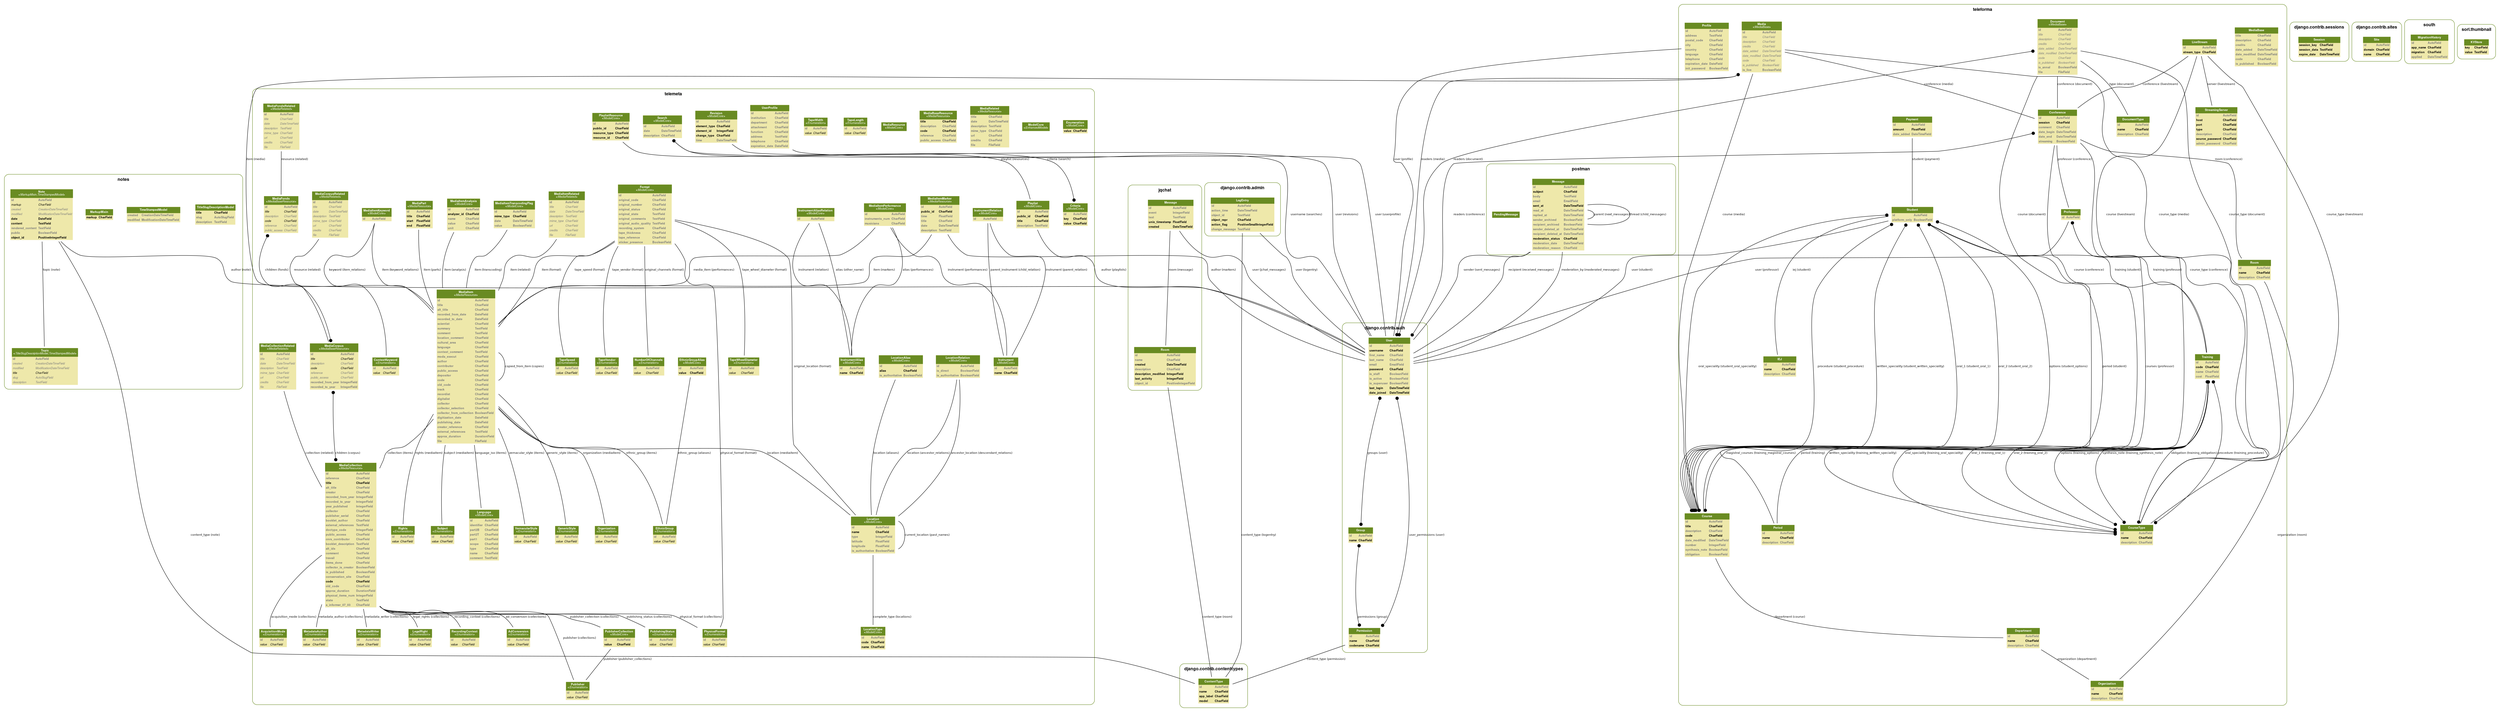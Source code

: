 digraph name {
	graph [bb="0,0,5816,1900", fontname=Helvetica, fontsize=8];
	node [label="\N", fontname=Helvetica, fontsize=8, shape=plaintext];
	edge [fontname=Helvetica, fontsize=8];
	subgraph cluster_django_contrib_contenttypes_models {
		graph [bb="4574,8,4761,127",
			color=olivedrab4,
			label=<         <TABLE BORDER="0" CELLBORDER="0" CELLSPACING="0">         <TR><TD COLSPAN="2" CELLPADDING="4" ALIGN="CENTER"         ><FONT FACE="Helvetica Bold" COLOR="Black" POINT-SIZE="12"         >django.contrib.contenttypes</FONT></TD></TR>         </TABLE>         >,
			style=rounded];
		django_contrib_contenttypes_models_ContentType [label=<     <TABLE BGCOLOR="palegoldenrod" BORDER="0" CELLBORDER="0" CELLSPACING="0">      <TR><TD COLSPAN="2" CELLPADDING="4" ALIGN="CENTER" BGCOLOR="olivedrab4"      ><FONT FACE="Helvetica Bold" COLOR="white"      >ContentType</FONT></TD></TR>                       <TR><TD ALIGN="LEFT" BORDER="0"         ><FONT COLOR="#7B7B7B" FACE="Helvetica Bold">id</FONT         ></TD>         <TD ALIGN="LEFT"         ><FONT COLOR="#7B7B7B" FACE="Helvetica Bold">AutoField</FONT         ></TD></TR>                  <TR><TD ALIGN="LEFT" BORDER="0"         ><FONT FACE="Helvetica Bold">name</FONT         ></TD>         <TD ALIGN="LEFT"         ><FONT FACE="Helvetica Bold">CharField</FONT         ></TD></TR>                  <TR><TD ALIGN="LEFT" BORDER="0"         ><FONT FACE="Helvetica Bold">app_label</FONT         ></TD>         <TD ALIGN="LEFT"         ><FONT FACE="Helvetica Bold">CharField</FONT         ></TD></TR>                  <TR><TD ALIGN="LEFT" BORDER="0"         ><FONT FACE="Helvetica Bold">model</FONT         ></TD>         <TD ALIGN="LEFT"         ><FONT FACE="Helvetica Bold">CharField</FONT         ></TD></TR>                   </TABLE>     >, height="1.0139", pos="4667,53", width="1.4444"];
	}
	subgraph cluster_django_contrib_sessions_models {
		graph [bb="5329,1738,5494,1845",
			color=olivedrab4,
			label=<         <TABLE BORDER="0" CELLBORDER="0" CELLSPACING="0">         <TR><TD COLSPAN="2" CELLPADDING="4" ALIGN="CENTER"         ><FONT FACE="Helvetica Bold" COLOR="Black" POINT-SIZE="12"         >django.contrib.sessions</FONT></TD></TR>         </TABLE>         >,
			style=rounded];
		django_contrib_sessions_models_Session [label=<     <TABLE BGCOLOR="palegoldenrod" BORDER="0" CELLBORDER="0" CELLSPACING="0">      <TR><TD COLSPAN="2" CELLPADDING="4" ALIGN="CENTER" BGCOLOR="olivedrab4"      ><FONT FACE="Helvetica Bold" COLOR="white"      >Session</FONT></TD></TR>                       <TR><TD ALIGN="LEFT" BORDER="0"         ><FONT FACE="Helvetica Bold">session_key</FONT         ></TD>         <TD ALIGN="LEFT"         ><FONT FACE="Helvetica Bold">CharField</FONT         ></TD></TR>                  <TR><TD ALIGN="LEFT" BORDER="0"         ><FONT FACE="Helvetica Bold">session_data</FONT         ></TD>         <TD ALIGN="LEFT"         ><FONT FACE="Helvetica Bold">TextField</FONT         ></TD></TR>                  <TR><TD ALIGN="LEFT" BORDER="0"         ><FONT FACE="Helvetica Bold">expire_date</FONT         ></TD>         <TD ALIGN="LEFT"         ><FONT FACE="Helvetica Bold">DateTimeField</FONT         ></TD></TR>                   </TABLE>     >, height="0.84722", pos="5411,1777", width="1.8611"];
	}
	subgraph cluster_django_contrib_messages_models {
		graph [bb="",
			color=olivedrab4,
			label=<         <TABLE BORDER="0" CELLBORDER="0" CELLSPACING="0">         <TR><TD COLSPAN="2" CELLPADDING="4" ALIGN="CENTER"         ><FONT FACE="Helvetica Bold" COLOR="Black" POINT-SIZE="12"         >django.contrib.messages</FONT></TD></TR>         </TABLE>         >,
			style=rounded];
	}
	subgraph cluster_telemeta_models {
		graph [bb="8,15,2107,1661",
			color=olivedrab4,
			label=<         <TABLE BORDER="0" CELLBORDER="0" CELLSPACING="0">         <TR><TD COLSPAN="2" CELLPADDING="4" ALIGN="CENTER"         ><FONT FACE="Helvetica Bold" COLOR="Black" POINT-SIZE="12"         >telemeta</FONT></TD></TR>         </TABLE>         >,
			style=rounded];
		telemeta_models_enum_Enumeration [label=<     <TABLE BGCOLOR="palegoldenrod" BORDER="0" CELLBORDER="0" CELLSPACING="0">      <TR><TD COLSPAN="2" CELLPADDING="4" ALIGN="CENTER" BGCOLOR="olivedrab4"      ><FONT FACE="Helvetica Bold" COLOR="white"      >Enumeration<BR/>&lt;<FONT FACE="Helvetica Italic">ModelCore</FONT>&gt;</FONT></TD></TR>                       <TR><TD ALIGN="LEFT" BORDER="0"         ><FONT FACE="Helvetica Bold">value</FONT         ></TD>         <TD ALIGN="LEFT"         ><FONT FACE="Helvetica Bold">CharField</FONT         ></TD></TR>                   </TABLE>     >, height="0.66667", pos="2054,1558", width="1.25"];
		telemeta_models_core_ModelCore [label=<     <TABLE BGCOLOR="palegoldenrod" BORDER="0" CELLBORDER="0" CELLSPACING="0">      <TR><TD COLSPAN="2" CELLPADDING="4" ALIGN="CENTER" BGCOLOR="olivedrab4"      ><FONT FACE="Helvetica Bold" COLOR="white"      >ModelCore<BR/>&lt;<FONT FACE="Helvetica Italic">EnhancedModel</FONT>&gt;</FONT></TD></TR>                        </TABLE>     >, height="0.5", pos="1945,1558", width="1.2778"];
		telemeta_models_media_MediaRelated [label=<     <TABLE BGCOLOR="palegoldenrod" BORDER="0" CELLBORDER="0" CELLSPACING="0">      <TR><TD COLSPAN="2" CELLPADDING="4" ALIGN="CENTER" BGCOLOR="olivedrab4"      ><FONT FACE="Helvetica Bold" COLOR="white"      >MediaRelated<BR/>&lt;<FONT FACE="Helvetica Italic">MediaResource</FONT>&gt;</FONT></TD></TR>                       <TR><TD ALIGN="LEFT" BORDER="0"         ><FONT COLOR="#7B7B7B" FACE="Helvetica Bold">title</FONT         ></TD>         <TD ALIGN="LEFT"         ><FONT COLOR="#7B7B7B" FACE="Helvetica Bold">CharField</FONT         ></TD></TR>                  <TR><TD ALIGN="LEFT" BORDER="0"         ><FONT COLOR="#7B7B7B" FACE="Helvetica Bold">date</FONT         ></TD>         <TD ALIGN="LEFT"         ><FONT COLOR="#7B7B7B" FACE="Helvetica Bold">DateTimeField</FONT         ></TD></TR>                  <TR><TD ALIGN="LEFT" BORDER="0"         ><FONT COLOR="#7B7B7B" FACE="Helvetica Bold">description</FONT         ></TD>         <TD ALIGN="LEFT"         ><FONT COLOR="#7B7B7B" FACE="Helvetica Bold">TextField</FONT         ></TD></TR>                  <TR><TD ALIGN="LEFT" BORDER="0"         ><FONT COLOR="#7B7B7B" FACE="Helvetica Bold">mime_type</FONT         ></TD>         <TD ALIGN="LEFT"         ><FONT COLOR="#7B7B7B" FACE="Helvetica Bold">CharField</FONT         ></TD></TR>                  <TR><TD ALIGN="LEFT" BORDER="0"         ><FONT COLOR="#7B7B7B" FACE="Helvetica Bold">url</FONT         ></TD>         <TD ALIGN="LEFT"         ><FONT COLOR="#7B7B7B" FACE="Helvetica Bold">CharField</FONT         ></TD></TR>                  <TR><TD ALIGN="LEFT" BORDER="0"         ><FONT COLOR="#7B7B7B" FACE="Helvetica Bold">credits</FONT         ></TD>         <TD ALIGN="LEFT"         ><FONT COLOR="#7B7B7B" FACE="Helvetica Bold">CharField</FONT         ></TD></TR>                  <TR><TD ALIGN="LEFT" BORDER="0"         ><FONT COLOR="#7B7B7B" FACE="Helvetica Bold">file</FONT         ></TD>         <TD ALIGN="LEFT"         ><FONT COLOR="#7B7B7B" FACE="Helvetica Bold">FileField</FONT         ></TD></TR>                   </TABLE>     >, height="1.6667", pos="1817,1558", width="1.7778"];
		telemeta_models_media_MediaBaseResource [label=<     <TABLE BGCOLOR="palegoldenrod" BORDER="0" CELLBORDER="0" CELLSPACING="0">      <TR><TD COLSPAN="2" CELLPADDING="4" ALIGN="CENTER" BGCOLOR="olivedrab4"      ><FONT FACE="Helvetica Bold" COLOR="white"      >MediaBaseResource<BR/>&lt;<FONT FACE="Helvetica Italic">MediaResource</FONT>&gt;</FONT></TD></TR>                       <TR><TD ALIGN="LEFT" BORDER="0"         ><FONT FACE="Helvetica Bold">title</FONT         ></TD>         <TD ALIGN="LEFT"         ><FONT FACE="Helvetica Bold">CharField</FONT         ></TD></TR>                  <TR><TD ALIGN="LEFT" BORDER="0"         ><FONT COLOR="#7B7B7B" FACE="Helvetica Bold">description</FONT         ></TD>         <TD ALIGN="LEFT"         ><FONT COLOR="#7B7B7B" FACE="Helvetica Bold">CharField</FONT         ></TD></TR>                  <TR><TD ALIGN="LEFT" BORDER="0"         ><FONT FACE="Helvetica Bold">code</FONT         ></TD>         <TD ALIGN="LEFT"         ><FONT FACE="Helvetica Bold">CharField</FONT         ></TD></TR>                  <TR><TD ALIGN="LEFT" BORDER="0"         ><FONT COLOR="#7B7B7B" FACE="Helvetica Bold">reference</FONT         ></TD>         <TD ALIGN="LEFT"         ><FONT COLOR="#7B7B7B" FACE="Helvetica Bold">CharField</FONT         ></TD></TR>                  <TR><TD ALIGN="LEFT" BORDER="0"         ><FONT COLOR="#7B7B7B" FACE="Helvetica Bold">public_access</FONT         ></TD>         <TD ALIGN="LEFT"         ><FONT COLOR="#7B7B7B" FACE="Helvetica Bold">CharField</FONT         ></TD></TR>                   </TABLE>     >, height="1.3333", pos="1674,1558", width="1.6944"];
		telemeta_models_media_MediaResource [label=<     <TABLE BGCOLOR="palegoldenrod" BORDER="0" CELLBORDER="0" CELLSPACING="0">      <TR><TD COLSPAN="2" CELLPADDING="4" ALIGN="CENTER" BGCOLOR="olivedrab4"      ><FONT FACE="Helvetica Bold" COLOR="white"      >MediaResource<BR/>&lt;<FONT FACE="Helvetica Italic">ModelCore</FONT>&gt;</FONT></TD></TR>                        </TABLE>     >, height="0.5", pos="1552,1558", width="1.1944"];
		telemeta_models_enum_PhysicalFormat [label=<     <TABLE BGCOLOR="palegoldenrod" BORDER="0" CELLBORDER="0" CELLSPACING="0">      <TR><TD COLSPAN="2" CELLPADDING="4" ALIGN="CENTER" BGCOLOR="olivedrab4"      ><FONT FACE="Helvetica Bold" COLOR="white"      >PhysicalFormat<BR/>&lt;<FONT FACE="Helvetica Italic">Enumeration</FONT>&gt;</FONT></TD></TR>                       <TR><TD ALIGN="LEFT" BORDER="0"         ><FONT COLOR="#7B7B7B" FACE="Helvetica Bold">id</FONT         ></TD>         <TD ALIGN="LEFT"         ><FONT COLOR="#7B7B7B" FACE="Helvetica Bold">AutoField</FONT         ></TD></TR>                  <TR><TD ALIGN="LEFT" BORDER="0"         ><FONT FACE="Helvetica Italic">value</FONT         ></TD>         <TD ALIGN="LEFT"         ><FONT FACE="Helvetica Italic">CharField</FONT         ></TD></TR>                   </TABLE>     >, height="0.83333", pos="1129,201", width="1.3333"];
		telemeta_models_enum_PublishingStatus [label=<     <TABLE BGCOLOR="palegoldenrod" BORDER="0" CELLBORDER="0" CELLSPACING="0">      <TR><TD COLSPAN="2" CELLPADDING="4" ALIGN="CENTER" BGCOLOR="olivedrab4"      ><FONT FACE="Helvetica Bold" COLOR="white"      >PublishingStatus<BR/>&lt;<FONT FACE="Helvetica Italic">Enumeration</FONT>&gt;</FONT></TD></TR>                       <TR><TD ALIGN="LEFT" BORDER="0"         ><FONT COLOR="#7B7B7B" FACE="Helvetica Bold">id</FONT         ></TD>         <TD ALIGN="LEFT"         ><FONT COLOR="#7B7B7B" FACE="Helvetica Bold">AutoField</FONT         ></TD></TR>                  <TR><TD ALIGN="LEFT" BORDER="0"         ><FONT FACE="Helvetica Italic">value</FONT         ></TD>         <TD ALIGN="LEFT"         ><FONT FACE="Helvetica Italic">CharField</FONT         ></TD></TR>                   </TABLE>     >, height="0.83333", pos="643,201", width="1.3889"];
		telemeta_models_enum_AcquisitionMode [label=<     <TABLE BGCOLOR="palegoldenrod" BORDER="0" CELLBORDER="0" CELLSPACING="0">      <TR><TD COLSPAN="2" CELLPADDING="4" ALIGN="CENTER" BGCOLOR="olivedrab4"      ><FONT FACE="Helvetica Bold" COLOR="white"      >AcquisitionMode<BR/>&lt;<FONT FACE="Helvetica Italic">Enumeration</FONT>&gt;</FONT></TD></TR>                       <TR><TD ALIGN="LEFT" BORDER="0"         ><FONT COLOR="#7B7B7B" FACE="Helvetica Bold">id</FONT         ></TD>         <TD ALIGN="LEFT"         ><FONT COLOR="#7B7B7B" FACE="Helvetica Bold">AutoField</FONT         ></TD></TR>                  <TR><TD ALIGN="LEFT" BORDER="0"         ><FONT FACE="Helvetica Italic">value</FONT         ></TD>         <TD ALIGN="LEFT"         ><FONT FACE="Helvetica Italic">CharField</FONT         ></TD></TR>                   </TABLE>     >, height="0.83333", pos="760,201", width="1.3611"];
		telemeta_models_enum_MetadataAuthor [label=<     <TABLE BGCOLOR="palegoldenrod" BORDER="0" CELLBORDER="0" CELLSPACING="0">      <TR><TD COLSPAN="2" CELLPADDING="4" ALIGN="CENTER" BGCOLOR="olivedrab4"      ><FONT FACE="Helvetica Bold" COLOR="white"      >MetadataAuthor<BR/>&lt;<FONT FACE="Helvetica Italic">Enumeration</FONT>&gt;</FONT></TD></TR>                       <TR><TD ALIGN="LEFT" BORDER="0"         ><FONT COLOR="#7B7B7B" FACE="Helvetica Bold">id</FONT         ></TD>         <TD ALIGN="LEFT"         ><FONT COLOR="#7B7B7B" FACE="Helvetica Bold">AutoField</FONT         ></TD></TR>                  <TR><TD ALIGN="LEFT" BORDER="0"         ><FONT FACE="Helvetica Italic">value</FONT         ></TD>         <TD ALIGN="LEFT"         ><FONT FACE="Helvetica Italic">CharField</FONT         ></TD></TR>                   </TABLE>     >, height="0.83333", pos="875,201", width="1.3333"];
		telemeta_models_enum_MetadataWriter [label=<     <TABLE BGCOLOR="palegoldenrod" BORDER="0" CELLBORDER="0" CELLSPACING="0">      <TR><TD COLSPAN="2" CELLPADDING="4" ALIGN="CENTER" BGCOLOR="olivedrab4"      ><FONT FACE="Helvetica Bold" COLOR="white"      >MetadataWriter<BR/>&lt;<FONT FACE="Helvetica Italic">Enumeration</FONT>&gt;</FONT></TD></TR>                       <TR><TD ALIGN="LEFT" BORDER="0"         ><FONT COLOR="#7B7B7B" FACE="Helvetica Bold">id</FONT         ></TD>         <TD ALIGN="LEFT"         ><FONT COLOR="#7B7B7B" FACE="Helvetica Bold">AutoField</FONT         ></TD></TR>                  <TR><TD ALIGN="LEFT" BORDER="0"         ><FONT FACE="Helvetica Italic">value</FONT         ></TD>         <TD ALIGN="LEFT"         ><FONT FACE="Helvetica Italic">CharField</FONT         ></TD></TR>                   </TABLE>     >, height="0.83333", pos="988,201", width="1.3056"];
		telemeta_models_enum_LegalRight [label=<     <TABLE BGCOLOR="palegoldenrod" BORDER="0" CELLBORDER="0" CELLSPACING="0">      <TR><TD COLSPAN="2" CELLPADDING="4" ALIGN="CENTER" BGCOLOR="olivedrab4"      ><FONT FACE="Helvetica Bold" COLOR="white"      >LegalRight<BR/>&lt;<FONT FACE="Helvetica Italic">Enumeration</FONT>&gt;</FONT></TD></TR>                       <TR><TD ALIGN="LEFT" BORDER="0"         ><FONT COLOR="#7B7B7B" FACE="Helvetica Bold">id</FONT         ></TD>         <TD ALIGN="LEFT"         ><FONT COLOR="#7B7B7B" FACE="Helvetica Bold">AutoField</FONT         ></TD></TR>                  <TR><TD ALIGN="LEFT" BORDER="0"         ><FONT FACE="Helvetica Italic">value</FONT         ></TD>         <TD ALIGN="LEFT"         ><FONT FACE="Helvetica Italic">CharField</FONT         ></TD></TR>                   </TABLE>     >, height="0.83333", pos="62,201", width="1.2778"];
		telemeta_models_enum_RecordingContext [label=<     <TABLE BGCOLOR="palegoldenrod" BORDER="0" CELLBORDER="0" CELLSPACING="0">      <TR><TD COLSPAN="2" CELLPADDING="4" ALIGN="CENTER" BGCOLOR="olivedrab4"      ><FONT FACE="Helvetica Bold" COLOR="white"      >RecordingContext<BR/>&lt;<FONT FACE="Helvetica Italic">Enumeration</FONT>&gt;</FONT></TD></TR>                       <TR><TD ALIGN="LEFT" BORDER="0"         ><FONT COLOR="#7B7B7B" FACE="Helvetica Bold">id</FONT         ></TD>         <TD ALIGN="LEFT"         ><FONT COLOR="#7B7B7B" FACE="Helvetica Bold">AutoField</FONT         ></TD></TR>                  <TR><TD ALIGN="LEFT" BORDER="0"         ><FONT FACE="Helvetica Italic">value</FONT         ></TD>         <TD ALIGN="LEFT"         ><FONT FACE="Helvetica Italic">CharField</FONT         ></TD></TR>                   </TABLE>     >, height="0.83333", pos="177,201", width="1.4167"];
		telemeta_models_enum_AdConversion [label=<     <TABLE BGCOLOR="palegoldenrod" BORDER="0" CELLBORDER="0" CELLSPACING="0">      <TR><TD COLSPAN="2" CELLPADDING="4" ALIGN="CENTER" BGCOLOR="olivedrab4"      ><FONT FACE="Helvetica Bold" COLOR="white"      >AdConversion<BR/>&lt;<FONT FACE="Helvetica Italic">Enumeration</FONT>&gt;</FONT></TD></TR>                       <TR><TD ALIGN="LEFT" BORDER="0"         ><FONT COLOR="#7B7B7B" FACE="Helvetica Bold">id</FONT         ></TD>         <TD ALIGN="LEFT"         ><FONT COLOR="#7B7B7B" FACE="Helvetica Bold">AutoField</FONT         ></TD></TR>                  <TR><TD ALIGN="LEFT" BORDER="0"         ><FONT FACE="Helvetica Italic">value</FONT         ></TD>         <TD ALIGN="LEFT"         ><FONT FACE="Helvetica Italic">CharField</FONT         ></TD></TR>                   </TABLE>     >, height="0.83333", pos="293,201", width="1.3056"];
		telemeta_models_enum_VernacularStyle [label=<     <TABLE BGCOLOR="palegoldenrod" BORDER="0" CELLBORDER="0" CELLSPACING="0">      <TR><TD COLSPAN="2" CELLPADDING="4" ALIGN="CENTER" BGCOLOR="olivedrab4"      ><FONT FACE="Helvetica Bold" COLOR="white"      >VernacularStyle<BR/>&lt;<FONT FACE="Helvetica Italic">Enumeration</FONT>&gt;</FONT></TD></TR>                       <TR><TD ALIGN="LEFT" BORDER="0"         ><FONT COLOR="#7B7B7B" FACE="Helvetica Bold">id</FONT         ></TD>         <TD ALIGN="LEFT"         ><FONT COLOR="#7B7B7B" FACE="Helvetica Bold">AutoField</FONT         ></TD></TR>                  <TR><TD ALIGN="LEFT" BORDER="0"         ><FONT FACE="Helvetica Italic">value</FONT         ></TD>         <TD ALIGN="LEFT"         ><FONT FACE="Helvetica Italic">CharField</FONT         ></TD></TR>                   </TABLE>     >, height="0.83333", pos="704,477", width="1.3333"];
		telemeta_models_enum_GenericStyle [label=<     <TABLE BGCOLOR="palegoldenrod" BORDER="0" CELLBORDER="0" CELLSPACING="0">      <TR><TD COLSPAN="2" CELLPADDING="4" ALIGN="CENTER" BGCOLOR="olivedrab4"      ><FONT FACE="Helvetica Bold" COLOR="white"      >GenericStyle<BR/>&lt;<FONT FACE="Helvetica Italic">Enumeration</FONT>&gt;</FONT></TD></TR>                       <TR><TD ALIGN="LEFT" BORDER="0"         ><FONT COLOR="#7B7B7B" FACE="Helvetica Bold">id</FONT         ></TD>         <TD ALIGN="LEFT"         ><FONT COLOR="#7B7B7B" FACE="Helvetica Bold">AutoField</FONT         ></TD></TR>                  <TR><TD ALIGN="LEFT" BORDER="0"         ><FONT FACE="Helvetica Italic">value</FONT         ></TD>         <TD ALIGN="LEFT"         ><FONT FACE="Helvetica Italic">CharField</FONT         ></TD></TR>                   </TABLE>     >, height="0.83333", pos="816,477", width="1.2778"];
		telemeta_models_enum_ContextKeyword [label=<     <TABLE BGCOLOR="palegoldenrod" BORDER="0" CELLBORDER="0" CELLSPACING="0">      <TR><TD COLSPAN="2" CELLPADDING="4" ALIGN="CENTER" BGCOLOR="olivedrab4"      ><FONT FACE="Helvetica Bold" COLOR="white"      >ContextKeyword<BR/>&lt;<FONT FACE="Helvetica Italic">Enumeration</FONT>&gt;</FONT></TD></TR>                       <TR><TD ALIGN="LEFT" BORDER="0"         ><FONT COLOR="#7B7B7B" FACE="Helvetica Bold">id</FONT         ></TD>         <TD ALIGN="LEFT"         ><FONT COLOR="#7B7B7B" FACE="Helvetica Bold">AutoField</FONT         ></TD></TR>                  <TR><TD ALIGN="LEFT" BORDER="0"         ><FONT FACE="Helvetica Italic">value</FONT         ></TD>         <TD ALIGN="LEFT"         ><FONT FACE="Helvetica Italic">CharField</FONT         ></TD></TR>                   </TABLE>     >, height="0.83333", pos="377,921", width="1.3611"];
		telemeta_models_enum_Publisher [label=<     <TABLE BGCOLOR="palegoldenrod" BORDER="0" CELLBORDER="0" CELLSPACING="0">      <TR><TD COLSPAN="2" CELLPADDING="4" ALIGN="CENTER" BGCOLOR="olivedrab4"      ><FONT FACE="Helvetica Bold" COLOR="white"      >Publisher<BR/>&lt;<FONT FACE="Helvetica Italic">Enumeration</FONT>&gt;</FONT></TD></TR>                       <TR><TD ALIGN="LEFT" BORDER="0"         ><FONT COLOR="#7B7B7B" FACE="Helvetica Bold">id</FONT         ></TD>         <TD ALIGN="LEFT"         ><FONT COLOR="#7B7B7B" FACE="Helvetica Bold">AutoField</FONT         ></TD></TR>                  <TR><TD ALIGN="LEFT" BORDER="0"         ><FONT FACE="Helvetica Italic">value</FONT         ></TD>         <TD ALIGN="LEFT"         ><FONT FACE="Helvetica Italic">CharField</FONT         ></TD></TR>                   </TABLE>     >, height="0.83333", pos="418,53", width="1.2778"];
		telemeta_models_enum_PublisherCollection [label=<     <TABLE BGCOLOR="palegoldenrod" BORDER="0" CELLBORDER="0" CELLSPACING="0">      <TR><TD COLSPAN="2" CELLPADDING="4" ALIGN="CENTER" BGCOLOR="olivedrab4"      ><FONT FACE="Helvetica Bold" COLOR="white"      >PublisherCollection<BR/>&lt;<FONT FACE="Helvetica Italic">ModelCore</FONT>&gt;</FONT></TD></TR>                       <TR><TD ALIGN="LEFT" BORDER="0"         ><FONT COLOR="#7B7B7B" FACE="Helvetica Bold">id</FONT         ></TD>         <TD ALIGN="LEFT"         ><FONT COLOR="#7B7B7B" FACE="Helvetica Bold">AutoField</FONT         ></TD></TR>                  <TR><TD ALIGN="LEFT" BORDER="0"         ><FONT FACE="Helvetica Bold">value</FONT         ></TD>         <TD ALIGN="LEFT"         ><FONT FACE="Helvetica Bold">CharField</FONT         ></TD></TR>                   </TABLE>     >, height="0.83333", pos="523,201", width="1.4444"];
		telemeta_models_enum_EthnicGroup [label=<     <TABLE BGCOLOR="palegoldenrod" BORDER="0" CELLBORDER="0" CELLSPACING="0">      <TR><TD COLSPAN="2" CELLPADDING="4" ALIGN="CENTER" BGCOLOR="olivedrab4"      ><FONT FACE="Helvetica Bold" COLOR="white"      >EthnicGroup<BR/>&lt;<FONT FACE="Helvetica Italic">Enumeration</FONT>&gt;</FONT></TD></TR>                       <TR><TD ALIGN="LEFT" BORDER="0"         ><FONT COLOR="#7B7B7B" FACE="Helvetica Bold">id</FONT         ></TD>         <TD ALIGN="LEFT"         ><FONT COLOR="#7B7B7B" FACE="Helvetica Bold">AutoField</FONT         ></TD></TR>                  <TR><TD ALIGN="LEFT" BORDER="0"         ><FONT FACE="Helvetica Italic">value</FONT         ></TD>         <TD ALIGN="LEFT"         ><FONT FACE="Helvetica Italic">CharField</FONT         ></TD></TR>                   </TABLE>     >, height="0.83333", pos="1046,477", width="1.2778"];
		telemeta_models_enum_EthnicGroupAlias [label=<     <TABLE BGCOLOR="palegoldenrod" BORDER="0" CELLBORDER="0" CELLSPACING="0">      <TR><TD COLSPAN="2" CELLPADDING="4" ALIGN="CENTER" BGCOLOR="olivedrab4"      ><FONT FACE="Helvetica Bold" COLOR="white"      >EthnicGroupAlias<BR/>&lt;<FONT FACE="Helvetica Italic">ModelCore</FONT>&gt;</FONT></TD></TR>                       <TR><TD ALIGN="LEFT" BORDER="0"         ><FONT COLOR="#7B7B7B" FACE="Helvetica Bold">id</FONT         ></TD>         <TD ALIGN="LEFT"         ><FONT COLOR="#7B7B7B" FACE="Helvetica Bold">AutoField</FONT         ></TD></TR>                  <TR><TD ALIGN="LEFT" BORDER="0"         ><FONT FACE="Helvetica Bold">value</FONT         ></TD>         <TD ALIGN="LEFT"         ><FONT FACE="Helvetica Bold">CharField</FONT         ></TD></TR>                   </TABLE>     >, height="0.83333", pos="1083,921", width="1.3889"];
		telemeta_models_enum_TapeWheelDiameter [label=<     <TABLE BGCOLOR="palegoldenrod" BORDER="0" CELLBORDER="0" CELLSPACING="0">      <TR><TD COLSPAN="2" CELLPADDING="4" ALIGN="CENTER" BGCOLOR="olivedrab4"      ><FONT FACE="Helvetica Bold" COLOR="white"      >TapeWheelDiameter<BR/>&lt;<FONT FACE="Helvetica Italic">Enumeration</FONT>&gt;</FONT></TD></TR>                       <TR><TD ALIGN="LEFT" BORDER="0"         ><FONT COLOR="#7B7B7B" FACE="Helvetica Bold">id</FONT         ></TD>         <TD ALIGN="LEFT"         ><FONT COLOR="#7B7B7B" FACE="Helvetica Bold">AutoField</FONT         ></TD></TR>                  <TR><TD ALIGN="LEFT" BORDER="0"         ><FONT FACE="Helvetica Italic">value</FONT         ></TD>         <TD ALIGN="LEFT"         ><FONT FACE="Helvetica Italic">CharField</FONT         ></TD></TR>                   </TABLE>     >, height="0.83333", pos="1223,921", width="1.4444"];
		telemeta_models_enum_TapeLength [label=<     <TABLE BGCOLOR="palegoldenrod" BORDER="0" CELLBORDER="0" CELLSPACING="0">      <TR><TD COLSPAN="2" CELLPADDING="4" ALIGN="CENTER" BGCOLOR="olivedrab4"      ><FONT FACE="Helvetica Bold" COLOR="white"      >TapeLength<BR/>&lt;<FONT FACE="Helvetica Italic">Enumeration</FONT>&gt;</FONT></TD></TR>                       <TR><TD ALIGN="LEFT" BORDER="0"         ><FONT COLOR="#7B7B7B" FACE="Helvetica Bold">id</FONT         ></TD>         <TD ALIGN="LEFT"         ><FONT COLOR="#7B7B7B" FACE="Helvetica Bold">AutoField</FONT         ></TD></TR>                  <TR><TD ALIGN="LEFT" BORDER="0"         ><FONT FACE="Helvetica Italic">value</FONT         ></TD>         <TD ALIGN="LEFT"         ><FONT FACE="Helvetica Italic">CharField</FONT         ></TD></TR>                   </TABLE>     >, height="0.83333", pos="1445,1558", width="1.2778"];
		telemeta_models_enum_TapeWidth [label=<     <TABLE BGCOLOR="palegoldenrod" BORDER="0" CELLBORDER="0" CELLSPACING="0">      <TR><TD COLSPAN="2" CELLPADDING="4" ALIGN="CENTER" BGCOLOR="olivedrab4"      ><FONT FACE="Helvetica Bold" COLOR="white"      >TapeWidth<BR/>&lt;<FONT FACE="Helvetica Italic">Enumeration</FONT>&gt;</FONT></TD></TR>                       <TR><TD ALIGN="LEFT" BORDER="0"         ><FONT COLOR="#7B7B7B" FACE="Helvetica Bold">id</FONT         ></TD>         <TD ALIGN="LEFT"         ><FONT COLOR="#7B7B7B" FACE="Helvetica Bold">AutoField</FONT         ></TD></TR>                  <TR><TD ALIGN="LEFT" BORDER="0"         ><FONT FACE="Helvetica Italic">value</FONT         ></TD>         <TD ALIGN="LEFT"         ><FONT FACE="Helvetica Italic">CharField</FONT         ></TD></TR>                   </TABLE>     >, height="0.83333", pos="1335,1558", width="1.2778"];
		telemeta_models_enum_TapeSpeed [label=<     <TABLE BGCOLOR="palegoldenrod" BORDER="0" CELLBORDER="0" CELLSPACING="0">      <TR><TD COLSPAN="2" CELLPADDING="4" ALIGN="CENTER" BGCOLOR="olivedrab4"      ><FONT FACE="Helvetica Bold" COLOR="white"      >TapeSpeed<BR/>&lt;<FONT FACE="Helvetica Italic">Enumeration</FONT>&gt;</FONT></TD></TR>                       <TR><TD ALIGN="LEFT" BORDER="0"         ><FONT COLOR="#7B7B7B" FACE="Helvetica Bold">id</FONT         ></TD>         <TD ALIGN="LEFT"         ><FONT COLOR="#7B7B7B" FACE="Helvetica Bold">AutoField</FONT         ></TD></TR>                  <TR><TD ALIGN="LEFT" BORDER="0"         ><FONT FACE="Helvetica Italic">value</FONT         ></TD>         <TD ALIGN="LEFT"         ><FONT FACE="Helvetica Italic">CharField</FONT         ></TD></TR>                   </TABLE>     >, height="0.83333", pos="1623,921", width="1.2778"];
		telemeta_models_enum_TapeVendor [label=<     <TABLE BGCOLOR="palegoldenrod" BORDER="0" CELLBORDER="0" CELLSPACING="0">      <TR><TD COLSPAN="2" CELLPADDING="4" ALIGN="CENTER" BGCOLOR="olivedrab4"      ><FONT FACE="Helvetica Bold" COLOR="white"      >TapeVendor<BR/>&lt;<FONT FACE="Helvetica Italic">Enumeration</FONT>&gt;</FONT></TD></TR>                       <TR><TD ALIGN="LEFT" BORDER="0"         ><FONT COLOR="#7B7B7B" FACE="Helvetica Bold">id</FONT         ></TD>         <TD ALIGN="LEFT"         ><FONT COLOR="#7B7B7B" FACE="Helvetica Bold">AutoField</FONT         ></TD></TR>                  <TR><TD ALIGN="LEFT" BORDER="0"         ><FONT FACE="Helvetica Italic">value</FONT         ></TD>         <TD ALIGN="LEFT"         ><FONT FACE="Helvetica Italic">CharField</FONT         ></TD></TR>                   </TABLE>     >, height="0.83333", pos="847,921", width="1.2778"];
		telemeta_models_enum_NumberOfChannels [label=<     <TABLE BGCOLOR="palegoldenrod" BORDER="0" CELLBORDER="0" CELLSPACING="0">      <TR><TD COLSPAN="2" CELLPADDING="4" ALIGN="CENTER" BGCOLOR="olivedrab4"      ><FONT FACE="Helvetica Bold" COLOR="white"      >NumberOfChannels<BR/>&lt;<FONT FACE="Helvetica Italic">Enumeration</FONT>&gt;</FONT></TD></TR>                       <TR><TD ALIGN="LEFT" BORDER="0"         ><FONT COLOR="#7B7B7B" FACE="Helvetica Bold">id</FONT         ></TD>         <TD ALIGN="LEFT"         ><FONT COLOR="#7B7B7B" FACE="Helvetica Bold">AutoField</FONT         ></TD></TR>                  <TR><TD ALIGN="LEFT" BORDER="0"         ><FONT FACE="Helvetica Italic">value</FONT         ></TD>         <TD ALIGN="LEFT"         ><FONT FACE="Helvetica Italic">CharField</FONT         ></TD></TR>                   </TABLE>     >, height="0.83333", pos="963,921", width="1.4444"];
		telemeta_models_enum_Organization [label=<     <TABLE BGCOLOR="palegoldenrod" BORDER="0" CELLBORDER="0" CELLSPACING="0">      <TR><TD COLSPAN="2" CELLPADDING="4" ALIGN="CENTER" BGCOLOR="olivedrab4"      ><FONT FACE="Helvetica Bold" COLOR="white"      >Organization<BR/>&lt;<FONT FACE="Helvetica Italic">Enumeration</FONT>&gt;</FONT></TD></TR>                       <TR><TD ALIGN="LEFT" BORDER="0"         ><FONT COLOR="#7B7B7B" FACE="Helvetica Bold">id</FONT         ></TD>         <TD ALIGN="LEFT"         ><FONT COLOR="#7B7B7B" FACE="Helvetica Bold">AutoField</FONT         ></TD></TR>                  <TR><TD ALIGN="LEFT" BORDER="0"         ><FONT FACE="Helvetica Italic">value</FONT         ></TD>         <TD ALIGN="LEFT"         ><FONT FACE="Helvetica Italic">CharField</FONT         ></TD></TR>                   </TABLE>     >, height="0.83333", pos="926,477", width="1.2778"];
		telemeta_models_enum_Rights [label=<     <TABLE BGCOLOR="palegoldenrod" BORDER="0" CELLBORDER="0" CELLSPACING="0">      <TR><TD COLSPAN="2" CELLPADDING="4" ALIGN="CENTER" BGCOLOR="olivedrab4"      ><FONT FACE="Helvetica Bold" COLOR="white"      >Rights<BR/>&lt;<FONT FACE="Helvetica Italic">Enumeration</FONT>&gt;</FONT></TD></TR>                       <TR><TD ALIGN="LEFT" BORDER="0"         ><FONT COLOR="#7B7B7B" FACE="Helvetica Bold">id</FONT         ></TD>         <TD ALIGN="LEFT"         ><FONT COLOR="#7B7B7B" FACE="Helvetica Bold">AutoField</FONT         ></TD></TR>                  <TR><TD ALIGN="LEFT" BORDER="0"         ><FONT FACE="Helvetica Italic">value</FONT         ></TD>         <TD ALIGN="LEFT"         ><FONT FACE="Helvetica Italic">CharField</FONT         ></TD></TR>                   </TABLE>     >, height="0.83333", pos="362,477", width="1.2778"];
		telemeta_models_enum_Subject [label=<     <TABLE BGCOLOR="palegoldenrod" BORDER="0" CELLBORDER="0" CELLSPACING="0">      <TR><TD COLSPAN="2" CELLPADDING="4" ALIGN="CENTER" BGCOLOR="olivedrab4"      ><FONT FACE="Helvetica Bold" COLOR="white"      >Subject<BR/>&lt;<FONT FACE="Helvetica Italic">Enumeration</FONT>&gt;</FONT></TD></TR>                       <TR><TD ALIGN="LEFT" BORDER="0"         ><FONT COLOR="#7B7B7B" FACE="Helvetica Bold">id</FONT         ></TD>         <TD ALIGN="LEFT"         ><FONT COLOR="#7B7B7B" FACE="Helvetica Bold">AutoField</FONT         ></TD></TR>                  <TR><TD ALIGN="LEFT" BORDER="0"         ><FONT FACE="Helvetica Italic">value</FONT         ></TD>         <TD ALIGN="LEFT"         ><FONT FACE="Helvetica Italic">CharField</FONT         ></TD></TR>                   </TABLE>     >, height="0.83333", pos="472,477", width="1.2778"];
		telemeta_models_location_Location [label=<     <TABLE BGCOLOR="palegoldenrod" BORDER="0" CELLBORDER="0" CELLSPACING="0">      <TR><TD COLSPAN="2" CELLPADDING="4" ALIGN="CENTER" BGCOLOR="olivedrab4"      ><FONT FACE="Helvetica Bold" COLOR="white"      >Location<BR/>&lt;<FONT FACE="Helvetica Italic">ModelCore</FONT>&gt;</FONT></TD></TR>                       <TR><TD ALIGN="LEFT" BORDER="0"         ><FONT COLOR="#7B7B7B" FACE="Helvetica Bold">id</FONT         ></TD>         <TD ALIGN="LEFT"         ><FONT COLOR="#7B7B7B" FACE="Helvetica Bold">AutoField</FONT         ></TD></TR>                  <TR><TD ALIGN="LEFT" BORDER="0"         ><FONT FACE="Helvetica Bold">name</FONT         ></TD>         <TD ALIGN="LEFT"         ><FONT FACE="Helvetica Bold">CharField</FONT         ></TD></TR>                  <TR><TD ALIGN="LEFT" BORDER="0"         ><FONT COLOR="#7B7B7B" FACE="Helvetica Bold">type</FONT         ></TD>         <TD ALIGN="LEFT"         ><FONT COLOR="#7B7B7B" FACE="Helvetica Bold">IntegerField</FONT         ></TD></TR>                  <TR><TD ALIGN="LEFT" BORDER="0"         ><FONT COLOR="#7B7B7B" FACE="Helvetica Bold">latitude</FONT         ></TD>         <TD ALIGN="LEFT"         ><FONT COLOR="#7B7B7B" FACE="Helvetica Bold">FloatField</FONT         ></TD></TR>                  <TR><TD ALIGN="LEFT" BORDER="0"         ><FONT COLOR="#7B7B7B" FACE="Helvetica Bold">longitude</FONT         ></TD>         <TD ALIGN="LEFT"         ><FONT COLOR="#7B7B7B" FACE="Helvetica Bold">FloatField</FONT         ></TD></TR>                  <TR><TD ALIGN="LEFT" BORDER="0"         ><FONT COLOR="#7B7B7B" FACE="Helvetica Bold">is_authoritative</FONT         ></TD>         <TD ALIGN="LEFT"         ><FONT COLOR="#7B7B7B" FACE="Helvetica Bold">BooleanField</FONT         ></TD></TR>                   </TABLE>     >, height="1.5", pos="1371,477", width="1.9444"];
		telemeta_models_location_LocationType [label=<     <TABLE BGCOLOR="palegoldenrod" BORDER="0" CELLBORDER="0" CELLSPACING="0">      <TR><TD COLSPAN="2" CELLPADDING="4" ALIGN="CENTER" BGCOLOR="olivedrab4"      ><FONT FACE="Helvetica Bold" COLOR="white"      >LocationType<BR/>&lt;<FONT FACE="Helvetica Italic">ModelCore</FONT>&gt;</FONT></TD></TR>                       <TR><TD ALIGN="LEFT" BORDER="0"         ><FONT COLOR="#7B7B7B" FACE="Helvetica Bold">id</FONT         ></TD>         <TD ALIGN="LEFT"         ><FONT COLOR="#7B7B7B" FACE="Helvetica Bold">AutoField</FONT         ></TD></TR>                  <TR><TD ALIGN="LEFT" BORDER="0"         ><FONT FACE="Helvetica Bold">code</FONT         ></TD>         <TD ALIGN="LEFT"         ><FONT FACE="Helvetica Bold">CharField</FONT         ></TD></TR>                  <TR><TD ALIGN="LEFT" BORDER="0"         ><FONT FACE="Helvetica Bold">name</FONT         ></TD>         <TD ALIGN="LEFT"         ><FONT FACE="Helvetica Bold">CharField</FONT         ></TD></TR>                   </TABLE>     >, height=1, pos="1371,201", width="1.2778"];
		telemeta_models_location_LocationAlias [label=<     <TABLE BGCOLOR="palegoldenrod" BORDER="0" CELLBORDER="0" CELLSPACING="0">      <TR><TD COLSPAN="2" CELLPADDING="4" ALIGN="CENTER" BGCOLOR="olivedrab4"      ><FONT FACE="Helvetica Bold" COLOR="white"      >LocationAlias<BR/>&lt;<FONT FACE="Helvetica Italic">ModelCore</FONT>&gt;</FONT></TD></TR>                       <TR><TD ALIGN="LEFT" BORDER="0"         ><FONT COLOR="#7B7B7B" FACE="Helvetica Bold">id</FONT         ></TD>         <TD ALIGN="LEFT"         ><FONT COLOR="#7B7B7B" FACE="Helvetica Bold">AutoField</FONT         ></TD></TR>                  <TR><TD ALIGN="LEFT" BORDER="0"         ><FONT FACE="Helvetica Bold">alias</FONT         ></TD>         <TD ALIGN="LEFT"         ><FONT FACE="Helvetica Bold">CharField</FONT         ></TD></TR>                  <TR><TD ALIGN="LEFT" BORDER="0"         ><FONT COLOR="#7B7B7B" FACE="Helvetica Bold">is_authoritative</FONT         ></TD>         <TD ALIGN="LEFT"         ><FONT COLOR="#7B7B7B" FACE="Helvetica Bold">BooleanField</FONT         ></TD></TR>                   </TABLE>     >, height=1, pos="1757,921", width="1.9444"];
		telemeta_models_location_LocationRelation [label=<     <TABLE BGCOLOR="palegoldenrod" BORDER="0" CELLBORDER="0" CELLSPACING="0">      <TR><TD COLSPAN="2" CELLPADDING="4" ALIGN="CENTER" BGCOLOR="olivedrab4"      ><FONT FACE="Helvetica Bold" COLOR="white"      >LocationRelation<BR/>&lt;<FONT FACE="Helvetica Italic">ModelCore</FONT>&gt;</FONT></TD></TR>                       <TR><TD ALIGN="LEFT" BORDER="0"         ><FONT COLOR="#7B7B7B" FACE="Helvetica Bold">id</FONT         ></TD>         <TD ALIGN="LEFT"         ><FONT COLOR="#7B7B7B" FACE="Helvetica Bold">AutoField</FONT         ></TD></TR>                  <TR><TD ALIGN="LEFT" BORDER="0"         ><FONT COLOR="#7B7B7B" FACE="Helvetica Bold">is_direct</FONT         ></TD>         <TD ALIGN="LEFT"         ><FONT COLOR="#7B7B7B" FACE="Helvetica Bold">BooleanField</FONT         ></TD></TR>                  <TR><TD ALIGN="LEFT" BORDER="0"         ><FONT COLOR="#7B7B7B" FACE="Helvetica Bold">is_authoritative</FONT         ></TD>         <TD ALIGN="LEFT"         ><FONT COLOR="#7B7B7B" FACE="Helvetica Bold">BooleanField</FONT         ></TD></TR>                   </TABLE>     >, height=1, pos="1489,921", width="1.9444"];
		telemeta_models_system_Revision [label=<     <TABLE BGCOLOR="palegoldenrod" BORDER="0" CELLBORDER="0" CELLSPACING="0">      <TR><TD COLSPAN="2" CELLPADDING="4" ALIGN="CENTER" BGCOLOR="olivedrab4"      ><FONT FACE="Helvetica Bold" COLOR="white"      >Revision<BR/>&lt;<FONT FACE="Helvetica Italic">ModelCore</FONT>&gt;</FONT></TD></TR>                       <TR><TD ALIGN="LEFT" BORDER="0"         ><FONT COLOR="#7B7B7B" FACE="Helvetica Bold">id</FONT         ></TD>         <TD ALIGN="LEFT"         ><FONT COLOR="#7B7B7B" FACE="Helvetica Bold">AutoField</FONT         ></TD></TR>                  <TR><TD ALIGN="LEFT" BORDER="0"         ><FONT FACE="Helvetica Bold">element_type</FONT         ></TD>         <TD ALIGN="LEFT"         ><FONT FACE="Helvetica Bold">CharField</FONT         ></TD></TR>                  <TR><TD ALIGN="LEFT" BORDER="0"         ><FONT FACE="Helvetica Bold">element_id</FONT         ></TD>         <TD ALIGN="LEFT"         ><FONT FACE="Helvetica Bold">IntegerField</FONT         ></TD></TR>                  <TR><TD ALIGN="LEFT" BORDER="0"         ><FONT FACE="Helvetica Bold">change_type</FONT         ></TD>         <TD ALIGN="LEFT"         ><FONT FACE="Helvetica Bold">CharField</FONT         ></TD></TR>                  <TR><TD ALIGN="LEFT" BORDER="0"         ><FONT COLOR="#7B7B7B" FACE="Helvetica Bold">time</FONT         ></TD>         <TD ALIGN="LEFT"         ><FONT COLOR="#7B7B7B" FACE="Helvetica Bold">DateTimeField</FONT         ></TD></TR>                   </TABLE>     >, height="1.3333", pos="1060,1558", width="1.8611"];
		telemeta_models_system_UserProfile [label=<     <TABLE BGCOLOR="palegoldenrod" BORDER="0" CELLBORDER="0" CELLSPACING="0">      <TR><TD COLSPAN="2" CELLPADDING="4" ALIGN="CENTER" BGCOLOR="olivedrab4"      ><FONT FACE="Helvetica Bold" COLOR="white"      >UserProfile</FONT></TD></TR>                       <TR><TD ALIGN="LEFT" BORDER="0"         ><FONT COLOR="#7B7B7B" FACE="Helvetica Bold">id</FONT         ></TD>         <TD ALIGN="LEFT"         ><FONT COLOR="#7B7B7B" FACE="Helvetica Bold">AutoField</FONT         ></TD></TR>                  <TR><TD ALIGN="LEFT" BORDER="0"         ><FONT COLOR="#7B7B7B" FACE="Helvetica Bold">institution</FONT         ></TD>         <TD ALIGN="LEFT"         ><FONT COLOR="#7B7B7B" FACE="Helvetica Bold">CharField</FONT         ></TD></TR>                  <TR><TD ALIGN="LEFT" BORDER="0"         ><FONT COLOR="#7B7B7B" FACE="Helvetica Bold">department</FONT         ></TD>         <TD ALIGN="LEFT"         ><FONT COLOR="#7B7B7B" FACE="Helvetica Bold">CharField</FONT         ></TD></TR>                  <TR><TD ALIGN="LEFT" BORDER="0"         ><FONT COLOR="#7B7B7B" FACE="Helvetica Bold">attachment</FONT         ></TD>         <TD ALIGN="LEFT"         ><FONT COLOR="#7B7B7B" FACE="Helvetica Bold">CharField</FONT         ></TD></TR>                  <TR><TD ALIGN="LEFT" BORDER="0"         ><FONT COLOR="#7B7B7B" FACE="Helvetica Bold">function</FONT         ></TD>         <TD ALIGN="LEFT"         ><FONT COLOR="#7B7B7B" FACE="Helvetica Bold">CharField</FONT         ></TD></TR>                  <TR><TD ALIGN="LEFT" BORDER="0"         ><FONT COLOR="#7B7B7B" FACE="Helvetica Bold">address</FONT         ></TD>         <TD ALIGN="LEFT"         ><FONT COLOR="#7B7B7B" FACE="Helvetica Bold">TextField</FONT         ></TD></TR>                  <TR><TD ALIGN="LEFT" BORDER="0"         ><FONT COLOR="#7B7B7B" FACE="Helvetica Bold">telephone</FONT         ></TD>         <TD ALIGN="LEFT"         ><FONT COLOR="#7B7B7B" FACE="Helvetica Bold">CharField</FONT         ></TD></TR>                  <TR><TD ALIGN="LEFT" BORDER="0"         ><FONT COLOR="#7B7B7B" FACE="Helvetica Bold">expiration_date</FONT         ></TD>         <TD ALIGN="LEFT"         ><FONT COLOR="#7B7B7B" FACE="Helvetica Bold">DateField</FONT         ></TD></TR>                   </TABLE>     >, height="1.6806", pos="1208,1558", width="1.75"];
		telemeta_models_system_Criteria [label=<     <TABLE BGCOLOR="palegoldenrod" BORDER="0" CELLBORDER="0" CELLSPACING="0">      <TR><TD COLSPAN="2" CELLPADDING="4" ALIGN="CENTER" BGCOLOR="olivedrab4"      ><FONT FACE="Helvetica Bold" COLOR="white"      >Criteria<BR/>&lt;<FONT FACE="Helvetica Italic">ModelCore</FONT>&gt;</FONT></TD></TR>                       <TR><TD ALIGN="LEFT" BORDER="0"         ><FONT COLOR="#7B7B7B" FACE="Helvetica Bold">id</FONT         ></TD>         <TD ALIGN="LEFT"         ><FONT COLOR="#7B7B7B" FACE="Helvetica Bold">AutoField</FONT         ></TD></TR>                  <TR><TD ALIGN="LEFT" BORDER="0"         ><FONT FACE="Helvetica Bold">key</FONT         ></TD>         <TD ALIGN="LEFT"         ><FONT FACE="Helvetica Bold">CharField</FONT         ></TD></TR>                  <TR><TD ALIGN="LEFT" BORDER="0"         ><FONT FACE="Helvetica Bold">value</FONT         ></TD>         <TD ALIGN="LEFT"         ><FONT FACE="Helvetica Bold">CharField</FONT         ></TD></TR>                   </TABLE>     >, height=1, pos="2017,1320", width="1.25"];
		telemeta_models_system_Search [label=<     <TABLE BGCOLOR="palegoldenrod" BORDER="0" CELLBORDER="0" CELLSPACING="0">      <TR><TD COLSPAN="2" CELLPADDING="4" ALIGN="CENTER" BGCOLOR="olivedrab4"      ><FONT FACE="Helvetica Bold" COLOR="white"      >Search<BR/>&lt;<FONT FACE="Helvetica Italic">ModelCore</FONT>&gt;</FONT></TD></TR>                       <TR><TD ALIGN="LEFT" BORDER="0"         ><FONT COLOR="#7B7B7B" FACE="Helvetica Bold">id</FONT         ></TD>         <TD ALIGN="LEFT"         ><FONT COLOR="#7B7B7B" FACE="Helvetica Bold">AutoField</FONT         ></TD></TR>                  <TR><TD ALIGN="LEFT" BORDER="0"         ><FONT COLOR="#7B7B7B" FACE="Helvetica Bold">date</FONT         ></TD>         <TD ALIGN="LEFT"         ><FONT COLOR="#7B7B7B" FACE="Helvetica Bold">DateTimeField</FONT         ></TD></TR>                  <TR><TD ALIGN="LEFT" BORDER="0"         ><FONT COLOR="#7B7B7B" FACE="Helvetica Bold">description</FONT         ></TD>         <TD ALIGN="LEFT"         ><FONT COLOR="#7B7B7B" FACE="Helvetica Bold">CharField</FONT         ></TD></TR>                   </TABLE>     >, height=1, pos="911,1558", width="1.7778"];
		telemeta_models_instrument_Instrument [label=<     <TABLE BGCOLOR="palegoldenrod" BORDER="0" CELLBORDER="0" CELLSPACING="0">      <TR><TD COLSPAN="2" CELLPADDING="4" ALIGN="CENTER" BGCOLOR="olivedrab4"      ><FONT FACE="Helvetica Bold" COLOR="white"      >Instrument<BR/>&lt;<FONT FACE="Helvetica Italic">ModelCore</FONT>&gt;</FONT></TD></TR>                       <TR><TD ALIGN="LEFT" BORDER="0"         ><FONT COLOR="#7B7B7B" FACE="Helvetica Bold">id</FONT         ></TD>         <TD ALIGN="LEFT"         ><FONT COLOR="#7B7B7B" FACE="Helvetica Bold">AutoField</FONT         ></TD></TR>                  <TR><TD ALIGN="LEFT" BORDER="0"         ><FONT FACE="Helvetica Bold">name</FONT         ></TD>         <TD ALIGN="LEFT"         ><FONT FACE="Helvetica Bold">CharField</FONT         ></TD></TR>                   </TABLE>     >, height="0.83333", pos="2004,921", width="1.25"];
		telemeta_models_instrument_InstrumentAlias [label=<     <TABLE BGCOLOR="palegoldenrod" BORDER="0" CELLBORDER="0" CELLSPACING="0">      <TR><TD COLSPAN="2" CELLPADDING="4" ALIGN="CENTER" BGCOLOR="olivedrab4"      ><FONT FACE="Helvetica Bold" COLOR="white"      >InstrumentAlias<BR/>&lt;<FONT FACE="Helvetica Italic">ModelCore</FONT>&gt;</FONT></TD></TR>                       <TR><TD ALIGN="LEFT" BORDER="0"         ><FONT COLOR="#7B7B7B" FACE="Helvetica Bold">id</FONT         ></TD>         <TD ALIGN="LEFT"         ><FONT COLOR="#7B7B7B" FACE="Helvetica Bold">AutoField</FONT         ></TD></TR>                  <TR><TD ALIGN="LEFT" BORDER="0"         ><FONT FACE="Helvetica Bold">name</FONT         ></TD>         <TD ALIGN="LEFT"         ><FONT FACE="Helvetica Bold">CharField</FONT         ></TD></TR>                   </TABLE>     >, height="0.83333", pos="1893,921", width="1.3333"];
		telemeta_models_instrument_InstrumentRelation [label=<     <TABLE BGCOLOR="palegoldenrod" BORDER="0" CELLBORDER="0" CELLSPACING="0">      <TR><TD COLSPAN="2" CELLPADDING="4" ALIGN="CENTER" BGCOLOR="olivedrab4"      ><FONT FACE="Helvetica Bold" COLOR="white"      >InstrumentRelation<BR/>&lt;<FONT FACE="Helvetica Italic">ModelCore</FONT>&gt;</FONT></TD></TR>                       <TR><TD ALIGN="LEFT" BORDER="0"         ><FONT COLOR="#7B7B7B" FACE="Helvetica Bold">id</FONT         ></TD>         <TD ALIGN="LEFT"         ><FONT COLOR="#7B7B7B" FACE="Helvetica Bold">AutoField</FONT         ></TD></TR>                   </TABLE>     >, height="0.66667", pos="1775,1320", width="1.4167"];
		telemeta_models_instrument_InstrumentAliasRelation [label=<     <TABLE BGCOLOR="palegoldenrod" BORDER="0" CELLBORDER="0" CELLSPACING="0">      <TR><TD COLSPAN="2" CELLPADDING="4" ALIGN="CENTER" BGCOLOR="olivedrab4"      ><FONT FACE="Helvetica Bold" COLOR="white"      >InstrumentAliasRelation<BR/>&lt;<FONT FACE="Helvetica Italic">ModelCore</FONT>&gt;</FONT></TD></TR>                       <TR><TD ALIGN="LEFT" BORDER="0"         ><FONT COLOR="#7B7B7B" FACE="Helvetica Bold">id</FONT         ></TD>         <TD ALIGN="LEFT"         ><FONT COLOR="#7B7B7B" FACE="Helvetica Bold">AutoField</FONT         ></TD></TR>                   </TABLE>     >, height="0.66667", pos="1470,1320", width="1.6667"];
		telemeta_models_language_Language [label=<     <TABLE BGCOLOR="palegoldenrod" BORDER="0" CELLBORDER="0" CELLSPACING="0">      <TR><TD COLSPAN="2" CELLPADDING="4" ALIGN="CENTER" BGCOLOR="olivedrab4"      ><FONT FACE="Helvetica Bold" COLOR="white"      >Language<BR/>&lt;<FONT FACE="Helvetica Italic">ModelCore</FONT>&gt;</FONT></TD></TR>                       <TR><TD ALIGN="LEFT" BORDER="0"         ><FONT COLOR="#7B7B7B" FACE="Helvetica Bold">id</FONT         ></TD>         <TD ALIGN="LEFT"         ><FONT COLOR="#7B7B7B" FACE="Helvetica Bold">AutoField</FONT         ></TD></TR>                  <TR><TD ALIGN="LEFT" BORDER="0"         ><FONT COLOR="#7B7B7B" FACE="Helvetica Bold">identifier</FONT         ></TD>         <TD ALIGN="LEFT"         ><FONT COLOR="#7B7B7B" FACE="Helvetica Bold">CharField</FONT         ></TD></TR>                  <TR><TD ALIGN="LEFT" BORDER="0"         ><FONT COLOR="#7B7B7B" FACE="Helvetica Bold">part2B</FONT         ></TD>         <TD ALIGN="LEFT"         ><FONT COLOR="#7B7B7B" FACE="Helvetica Bold">CharField</FONT         ></TD></TR>                  <TR><TD ALIGN="LEFT" BORDER="0"         ><FONT COLOR="#7B7B7B" FACE="Helvetica Bold">part2T</FONT         ></TD>         <TD ALIGN="LEFT"         ><FONT COLOR="#7B7B7B" FACE="Helvetica Bold">CharField</FONT         ></TD></TR>                  <TR><TD ALIGN="LEFT" BORDER="0"         ><FONT COLOR="#7B7B7B" FACE="Helvetica Bold">part1</FONT         ></TD>         <TD ALIGN="LEFT"         ><FONT COLOR="#7B7B7B" FACE="Helvetica Bold">CharField</FONT         ></TD></TR>                  <TR><TD ALIGN="LEFT" BORDER="0"         ><FONT COLOR="#7B7B7B" FACE="Helvetica Bold">scope</FONT         ></TD>         <TD ALIGN="LEFT"         ><FONT COLOR="#7B7B7B" FACE="Helvetica Bold">CharField</FONT         ></TD></TR>                  <TR><TD ALIGN="LEFT" BORDER="0"         ><FONT COLOR="#7B7B7B" FACE="Helvetica Bold">type</FONT         ></TD>         <TD ALIGN="LEFT"         ><FONT COLOR="#7B7B7B" FACE="Helvetica Bold">CharField</FONT         ></TD></TR>                  <TR><TD ALIGN="LEFT" BORDER="0"         ><FONT COLOR="#7B7B7B" FACE="Helvetica Bold">name</FONT         ></TD>         <TD ALIGN="LEFT"         ><FONT COLOR="#7B7B7B" FACE="Helvetica Bold">CharField</FONT         ></TD></TR>                  <TR><TD ALIGN="LEFT" BORDER="0"         ><FONT COLOR="#7B7B7B" FACE="Helvetica Bold">comment</FONT         ></TD>         <TD ALIGN="LEFT"         ><FONT COLOR="#7B7B7B" FACE="Helvetica Bold">TextField</FONT         ></TD></TR>                   </TABLE>     >, height=2, pos="587,477", width="1.4167"];
		telemeta_models_format_Format [label=<     <TABLE BGCOLOR="palegoldenrod" BORDER="0" CELLBORDER="0" CELLSPACING="0">      <TR><TD COLSPAN="2" CELLPADDING="4" ALIGN="CENTER" BGCOLOR="olivedrab4"      ><FONT FACE="Helvetica Bold" COLOR="white"      >Format<BR/>&lt;<FONT FACE="Helvetica Italic">ModelCore</FONT>&gt;</FONT></TD></TR>                       <TR><TD ALIGN="LEFT" BORDER="0"         ><FONT COLOR="#7B7B7B" FACE="Helvetica Bold">id</FONT         ></TD>         <TD ALIGN="LEFT"         ><FONT COLOR="#7B7B7B" FACE="Helvetica Bold">AutoField</FONT         ></TD></TR>                  <TR><TD ALIGN="LEFT" BORDER="0"         ><FONT COLOR="#7B7B7B" FACE="Helvetica Bold">original_code</FONT         ></TD>         <TD ALIGN="LEFT"         ><FONT COLOR="#7B7B7B" FACE="Helvetica Bold">CharField</FONT         ></TD></TR>                  <TR><TD ALIGN="LEFT" BORDER="0"         ><FONT COLOR="#7B7B7B" FACE="Helvetica Bold">original_number</FONT         ></TD>         <TD ALIGN="LEFT"         ><FONT COLOR="#7B7B7B" FACE="Helvetica Bold">CharField</FONT         ></TD></TR>                  <TR><TD ALIGN="LEFT" BORDER="0"         ><FONT COLOR="#7B7B7B" FACE="Helvetica Bold">original_status</FONT         ></TD>         <TD ALIGN="LEFT"         ><FONT COLOR="#7B7B7B" FACE="Helvetica Bold">CharField</FONT         ></TD></TR>                  <TR><TD ALIGN="LEFT" BORDER="0"         ><FONT COLOR="#7B7B7B" FACE="Helvetica Bold">original_state</FONT         ></TD>         <TD ALIGN="LEFT"         ><FONT COLOR="#7B7B7B" FACE="Helvetica Bold">TextField</FONT         ></TD></TR>                  <TR><TD ALIGN="LEFT" BORDER="0"         ><FONT COLOR="#7B7B7B" FACE="Helvetica Bold">original_comments</FONT         ></TD>         <TD ALIGN="LEFT"         ><FONT COLOR="#7B7B7B" FACE="Helvetica Bold">TextField</FONT         ></TD></TR>                  <TR><TD ALIGN="LEFT" BORDER="0"         ><FONT COLOR="#7B7B7B" FACE="Helvetica Bold">original_audio_quality</FONT         ></TD>         <TD ALIGN="LEFT"         ><FONT COLOR="#7B7B7B" FACE="Helvetica Bold">TextField</FONT         ></TD></TR>                  <TR><TD ALIGN="LEFT" BORDER="0"         ><FONT COLOR="#7B7B7B" FACE="Helvetica Bold">recording_system</FONT         ></TD>         <TD ALIGN="LEFT"         ><FONT COLOR="#7B7B7B" FACE="Helvetica Bold">CharField</FONT         ></TD></TR>                  <TR><TD ALIGN="LEFT" BORDER="0"         ><FONT COLOR="#7B7B7B" FACE="Helvetica Bold">tape_thickness</FONT         ></TD>         <TD ALIGN="LEFT"         ><FONT COLOR="#7B7B7B" FACE="Helvetica Bold">CharField</FONT         ></TD></TR>                  <TR><TD ALIGN="LEFT" BORDER="0"         ><FONT COLOR="#7B7B7B" FACE="Helvetica Bold">tape_reference</FONT         ></TD>         <TD ALIGN="LEFT"         ><FONT COLOR="#7B7B7B" FACE="Helvetica Bold">CharField</FONT         ></TD></TR>                  <TR><TD ALIGN="LEFT" BORDER="0"         ><FONT COLOR="#7B7B7B" FACE="Helvetica Bold">sticker_presence</FONT         ></TD>         <TD ALIGN="LEFT"         ><FONT COLOR="#7B7B7B" FACE="Helvetica Bold">BooleanField</FONT         ></TD></TR>                   </TABLE>     >, height="2.3333", pos="1069,1320", width="2.3056"];
		telemeta_models_media_MediaItem [label=<     <TABLE BGCOLOR="palegoldenrod" BORDER="0" CELLBORDER="0" CELLSPACING="0">      <TR><TD COLSPAN="2" CELLPADDING="4" ALIGN="CENTER" BGCOLOR="olivedrab4"      ><FONT FACE="Helvetica Bold" COLOR="white"      >MediaItem<BR/>&lt;<FONT FACE="Helvetica Italic">MediaResource</FONT>&gt;</FONT></TD></TR>                       <TR><TD ALIGN="LEFT" BORDER="0"         ><FONT COLOR="#7B7B7B" FACE="Helvetica Bold">id</FONT         ></TD>         <TD ALIGN="LEFT"         ><FONT COLOR="#7B7B7B" FACE="Helvetica Bold">AutoField</FONT         ></TD></TR>                  <TR><TD ALIGN="LEFT" BORDER="0"         ><FONT COLOR="#7B7B7B" FACE="Helvetica Bold">title</FONT         ></TD>         <TD ALIGN="LEFT"         ><FONT COLOR="#7B7B7B" FACE="Helvetica Bold">CharField</FONT         ></TD></TR>                  <TR><TD ALIGN="LEFT" BORDER="0"         ><FONT COLOR="#7B7B7B" FACE="Helvetica Bold">alt_title</FONT         ></TD>         <TD ALIGN="LEFT"         ><FONT COLOR="#7B7B7B" FACE="Helvetica Bold">CharField</FONT         ></TD></TR>                  <TR><TD ALIGN="LEFT" BORDER="0"         ><FONT COLOR="#7B7B7B" FACE="Helvetica Bold">recorded_from_date</FONT         ></TD>         <TD ALIGN="LEFT"         ><FONT COLOR="#7B7B7B" FACE="Helvetica Bold">DateField</FONT         ></TD></TR>                  <TR><TD ALIGN="LEFT" BORDER="0"         ><FONT COLOR="#7B7B7B" FACE="Helvetica Bold">recorded_to_date</FONT         ></TD>         <TD ALIGN="LEFT"         ><FONT COLOR="#7B7B7B" FACE="Helvetica Bold">DateField</FONT         ></TD></TR>                  <TR><TD ALIGN="LEFT" BORDER="0"         ><FONT COLOR="#7B7B7B" FACE="Helvetica Bold">scientist</FONT         ></TD>         <TD ALIGN="LEFT"         ><FONT COLOR="#7B7B7B" FACE="Helvetica Bold">CharField</FONT         ></TD></TR>                  <TR><TD ALIGN="LEFT" BORDER="0"         ><FONT COLOR="#7B7B7B" FACE="Helvetica Bold">summary</FONT         ></TD>         <TD ALIGN="LEFT"         ><FONT COLOR="#7B7B7B" FACE="Helvetica Bold">TextField</FONT         ></TD></TR>                  <TR><TD ALIGN="LEFT" BORDER="0"         ><FONT COLOR="#7B7B7B" FACE="Helvetica Bold">comment</FONT         ></TD>         <TD ALIGN="LEFT"         ><FONT COLOR="#7B7B7B" FACE="Helvetica Bold">TextField</FONT         ></TD></TR>                  <TR><TD ALIGN="LEFT" BORDER="0"         ><FONT COLOR="#7B7B7B" FACE="Helvetica Bold">location_comment</FONT         ></TD>         <TD ALIGN="LEFT"         ><FONT COLOR="#7B7B7B" FACE="Helvetica Bold">CharField</FONT         ></TD></TR>                  <TR><TD ALIGN="LEFT" BORDER="0"         ><FONT COLOR="#7B7B7B" FACE="Helvetica Bold">cultural_area</FONT         ></TD>         <TD ALIGN="LEFT"         ><FONT COLOR="#7B7B7B" FACE="Helvetica Bold">CharField</FONT         ></TD></TR>                  <TR><TD ALIGN="LEFT" BORDER="0"         ><FONT COLOR="#7B7B7B" FACE="Helvetica Bold">language</FONT         ></TD>         <TD ALIGN="LEFT"         ><FONT COLOR="#7B7B7B" FACE="Helvetica Bold">CharField</FONT         ></TD></TR>                  <TR><TD ALIGN="LEFT" BORDER="0"         ><FONT COLOR="#7B7B7B" FACE="Helvetica Bold">context_comment</FONT         ></TD>         <TD ALIGN="LEFT"         ><FONT COLOR="#7B7B7B" FACE="Helvetica Bold">TextField</FONT         ></TD></TR>                  <TR><TD ALIGN="LEFT" BORDER="0"         ><FONT COLOR="#7B7B7B" FACE="Helvetica Bold">moda_execut</FONT         ></TD>         <TD ALIGN="LEFT"         ><FONT COLOR="#7B7B7B" FACE="Helvetica Bold">CharField</FONT         ></TD></TR>                  <TR><TD ALIGN="LEFT" BORDER="0"         ><FONT COLOR="#7B7B7B" FACE="Helvetica Bold">author</FONT         ></TD>         <TD ALIGN="LEFT"         ><FONT COLOR="#7B7B7B" FACE="Helvetica Bold">CharField</FONT         ></TD></TR>                  <TR><TD ALIGN="LEFT" BORDER="0"         ><FONT COLOR="#7B7B7B" FACE="Helvetica Bold">contributor</FONT         ></TD>         <TD ALIGN="LEFT"         ><FONT COLOR="#7B7B7B" FACE="Helvetica Bold">CharField</FONT         ></TD></TR>                  <TR><TD ALIGN="LEFT" BORDER="0"         ><FONT COLOR="#7B7B7B" FACE="Helvetica Bold">public_access</FONT         ></TD>         <TD ALIGN="LEFT"         ><FONT COLOR="#7B7B7B" FACE="Helvetica Bold">CharField</FONT         ></TD></TR>                  <TR><TD ALIGN="LEFT" BORDER="0"         ><FONT COLOR="#7B7B7B" FACE="Helvetica Bold">depositor</FONT         ></TD>         <TD ALIGN="LEFT"         ><FONT COLOR="#7B7B7B" FACE="Helvetica Bold">CharField</FONT         ></TD></TR>                  <TR><TD ALIGN="LEFT" BORDER="0"         ><FONT COLOR="#7B7B7B" FACE="Helvetica Bold">code</FONT         ></TD>         <TD ALIGN="LEFT"         ><FONT COLOR="#7B7B7B" FACE="Helvetica Bold">CharField</FONT         ></TD></TR>                  <TR><TD ALIGN="LEFT" BORDER="0"         ><FONT COLOR="#7B7B7B" FACE="Helvetica Bold">old_code</FONT         ></TD>         <TD ALIGN="LEFT"         ><FONT COLOR="#7B7B7B" FACE="Helvetica Bold">CharField</FONT         ></TD></TR>                  <TR><TD ALIGN="LEFT" BORDER="0"         ><FONT COLOR="#7B7B7B" FACE="Helvetica Bold">track</FONT         ></TD>         <TD ALIGN="LEFT"         ><FONT COLOR="#7B7B7B" FACE="Helvetica Bold">CharField</FONT         ></TD></TR>                  <TR><TD ALIGN="LEFT" BORDER="0"         ><FONT COLOR="#7B7B7B" FACE="Helvetica Bold">recordist</FONT         ></TD>         <TD ALIGN="LEFT"         ><FONT COLOR="#7B7B7B" FACE="Helvetica Bold">CharField</FONT         ></TD></TR>                  <TR><TD ALIGN="LEFT" BORDER="0"         ><FONT COLOR="#7B7B7B" FACE="Helvetica Bold">digitalist</FONT         ></TD>         <TD ALIGN="LEFT"         ><FONT COLOR="#7B7B7B" FACE="Helvetica Bold">CharField</FONT         ></TD></TR>                  <TR><TD ALIGN="LEFT" BORDER="0"         ><FONT COLOR="#7B7B7B" FACE="Helvetica Bold">collector</FONT         ></TD>         <TD ALIGN="LEFT"         ><FONT COLOR="#7B7B7B" FACE="Helvetica Bold">CharField</FONT         ></TD></TR>                  <TR><TD ALIGN="LEFT" BORDER="0"         ><FONT COLOR="#7B7B7B" FACE="Helvetica Bold">collector_selection</FONT         ></TD>         <TD ALIGN="LEFT"         ><FONT COLOR="#7B7B7B" FACE="Helvetica Bold">CharField</FONT         ></TD></TR>                  <TR><TD ALIGN="LEFT" BORDER="0"         ><FONT COLOR="#7B7B7B" FACE="Helvetica Bold">collector_from_collection</FONT         ></TD>         <TD ALIGN="LEFT"         ><FONT COLOR="#7B7B7B" FACE="Helvetica Bold">BooleanField</FONT         ></TD></TR>                  <TR><TD ALIGN="LEFT" BORDER="0"         ><FONT COLOR="#7B7B7B" FACE="Helvetica Bold">digitization_date</FONT         ></TD>         <TD ALIGN="LEFT"         ><FONT COLOR="#7B7B7B" FACE="Helvetica Bold">DateField</FONT         ></TD></TR>                  <TR><TD ALIGN="LEFT" BORDER="0"         ><FONT COLOR="#7B7B7B" FACE="Helvetica Bold">publishing_date</FONT         ></TD>         <TD ALIGN="LEFT"         ><FONT COLOR="#7B7B7B" FACE="Helvetica Bold">DateField</FONT         ></TD></TR>                  <TR><TD ALIGN="LEFT" BORDER="0"         ><FONT COLOR="#7B7B7B" FACE="Helvetica Bold">creator_reference</FONT         ></TD>         <TD ALIGN="LEFT"         ><FONT COLOR="#7B7B7B" FACE="Helvetica Bold">CharField</FONT         ></TD></TR>                  <TR><TD ALIGN="LEFT" BORDER="0"         ><FONT COLOR="#7B7B7B" FACE="Helvetica Bold">external_references</FONT         ></TD>         <TD ALIGN="LEFT"         ><FONT COLOR="#7B7B7B" FACE="Helvetica Bold">TextField</FONT         ></TD></TR>                  <TR><TD ALIGN="LEFT" BORDER="0"         ><FONT COLOR="#7B7B7B" FACE="Helvetica Bold">approx_duration</FONT         ></TD>         <TD ALIGN="LEFT"         ><FONT COLOR="#7B7B7B" FACE="Helvetica Bold">DurationField</FONT         ></TD></TR>                  <TR><TD ALIGN="LEFT" BORDER="0"         ><FONT COLOR="#7B7B7B" FACE="Helvetica Bold">file</FONT         ></TD>         <TD ALIGN="LEFT"         ><FONT COLOR="#7B7B7B" FACE="Helvetica Bold">FileField</FONT         ></TD></TR>                   </TABLE>     >, height="5.6667", pos="580,921", width="2.5"];
		telemeta_models_media_MediaCollection [label=<     <TABLE BGCOLOR="palegoldenrod" BORDER="0" CELLBORDER="0" CELLSPACING="0">      <TR><TD COLSPAN="2" CELLPADDING="4" ALIGN="CENTER" BGCOLOR="olivedrab4"      ><FONT FACE="Helvetica Bold" COLOR="white"      >MediaCollection<BR/>&lt;<FONT FACE="Helvetica Italic">MediaResource</FONT>&gt;</FONT></TD></TR>                       <TR><TD ALIGN="LEFT" BORDER="0"         ><FONT COLOR="#7B7B7B" FACE="Helvetica Bold">id</FONT         ></TD>         <TD ALIGN="LEFT"         ><FONT COLOR="#7B7B7B" FACE="Helvetica Bold">AutoField</FONT         ></TD></TR>                  <TR><TD ALIGN="LEFT" BORDER="0"         ><FONT COLOR="#7B7B7B" FACE="Helvetica Bold">reference</FONT         ></TD>         <TD ALIGN="LEFT"         ><FONT COLOR="#7B7B7B" FACE="Helvetica Bold">CharField</FONT         ></TD></TR>                  <TR><TD ALIGN="LEFT" BORDER="0"         ><FONT FACE="Helvetica Bold">title</FONT         ></TD>         <TD ALIGN="LEFT"         ><FONT FACE="Helvetica Bold">CharField</FONT         ></TD></TR>                  <TR><TD ALIGN="LEFT" BORDER="0"         ><FONT COLOR="#7B7B7B" FACE="Helvetica Bold">alt_title</FONT         ></TD>         <TD ALIGN="LEFT"         ><FONT COLOR="#7B7B7B" FACE="Helvetica Bold">CharField</FONT         ></TD></TR>                  <TR><TD ALIGN="LEFT" BORDER="0"         ><FONT COLOR="#7B7B7B" FACE="Helvetica Bold">creator</FONT         ></TD>         <TD ALIGN="LEFT"         ><FONT COLOR="#7B7B7B" FACE="Helvetica Bold">CharField</FONT         ></TD></TR>                  <TR><TD ALIGN="LEFT" BORDER="0"         ><FONT COLOR="#7B7B7B" FACE="Helvetica Bold">recorded_from_year</FONT         ></TD>         <TD ALIGN="LEFT"         ><FONT COLOR="#7B7B7B" FACE="Helvetica Bold">IntegerField</FONT         ></TD></TR>                  <TR><TD ALIGN="LEFT" BORDER="0"         ><FONT COLOR="#7B7B7B" FACE="Helvetica Bold">recorded_to_year</FONT         ></TD>         <TD ALIGN="LEFT"         ><FONT COLOR="#7B7B7B" FACE="Helvetica Bold">IntegerField</FONT         ></TD></TR>                  <TR><TD ALIGN="LEFT" BORDER="0"         ><FONT COLOR="#7B7B7B" FACE="Helvetica Bold">year_published</FONT         ></TD>         <TD ALIGN="LEFT"         ><FONT COLOR="#7B7B7B" FACE="Helvetica Bold">IntegerField</FONT         ></TD></TR>                  <TR><TD ALIGN="LEFT" BORDER="0"         ><FONT COLOR="#7B7B7B" FACE="Helvetica Bold">collector</FONT         ></TD>         <TD ALIGN="LEFT"         ><FONT COLOR="#7B7B7B" FACE="Helvetica Bold">CharField</FONT         ></TD></TR>                  <TR><TD ALIGN="LEFT" BORDER="0"         ><FONT COLOR="#7B7B7B" FACE="Helvetica Bold">publisher_serial</FONT         ></TD>         <TD ALIGN="LEFT"         ><FONT COLOR="#7B7B7B" FACE="Helvetica Bold">CharField</FONT         ></TD></TR>                  <TR><TD ALIGN="LEFT" BORDER="0"         ><FONT COLOR="#7B7B7B" FACE="Helvetica Bold">booklet_author</FONT         ></TD>         <TD ALIGN="LEFT"         ><FONT COLOR="#7B7B7B" FACE="Helvetica Bold">CharField</FONT         ></TD></TR>                  <TR><TD ALIGN="LEFT" BORDER="0"         ><FONT COLOR="#7B7B7B" FACE="Helvetica Bold">external_references</FONT         ></TD>         <TD ALIGN="LEFT"         ><FONT COLOR="#7B7B7B" FACE="Helvetica Bold">TextField</FONT         ></TD></TR>                  <TR><TD ALIGN="LEFT" BORDER="0"         ><FONT COLOR="#7B7B7B" FACE="Helvetica Bold">doctype_code</FONT         ></TD>         <TD ALIGN="LEFT"         ><FONT COLOR="#7B7B7B" FACE="Helvetica Bold">IntegerField</FONT         ></TD></TR>                  <TR><TD ALIGN="LEFT" BORDER="0"         ><FONT COLOR="#7B7B7B" FACE="Helvetica Bold">public_access</FONT         ></TD>         <TD ALIGN="LEFT"         ><FONT COLOR="#7B7B7B" FACE="Helvetica Bold">CharField</FONT         ></TD></TR>                  <TR><TD ALIGN="LEFT" BORDER="0"         ><FONT COLOR="#7B7B7B" FACE="Helvetica Bold">cnrs_contributor</FONT         ></TD>         <TD ALIGN="LEFT"         ><FONT COLOR="#7B7B7B" FACE="Helvetica Bold">CharField</FONT         ></TD></TR>                  <TR><TD ALIGN="LEFT" BORDER="0"         ><FONT COLOR="#7B7B7B" FACE="Helvetica Bold">booklet_description</FONT         ></TD>         <TD ALIGN="LEFT"         ><FONT COLOR="#7B7B7B" FACE="Helvetica Bold">TextField</FONT         ></TD></TR>                  <TR><TD ALIGN="LEFT" BORDER="0"         ><FONT COLOR="#7B7B7B" FACE="Helvetica Bold">alt_ids</FONT         ></TD>         <TD ALIGN="LEFT"         ><FONT COLOR="#7B7B7B" FACE="Helvetica Bold">CharField</FONT         ></TD></TR>                  <TR><TD ALIGN="LEFT" BORDER="0"         ><FONT COLOR="#7B7B7B" FACE="Helvetica Bold">comment</FONT         ></TD>         <TD ALIGN="LEFT"         ><FONT COLOR="#7B7B7B" FACE="Helvetica Bold">TextField</FONT         ></TD></TR>                  <TR><TD ALIGN="LEFT" BORDER="0"         ><FONT COLOR="#7B7B7B" FACE="Helvetica Bold">travail</FONT         ></TD>         <TD ALIGN="LEFT"         ><FONT COLOR="#7B7B7B" FACE="Helvetica Bold">CharField</FONT         ></TD></TR>                  <TR><TD ALIGN="LEFT" BORDER="0"         ><FONT COLOR="#7B7B7B" FACE="Helvetica Bold">items_done</FONT         ></TD>         <TD ALIGN="LEFT"         ><FONT COLOR="#7B7B7B" FACE="Helvetica Bold">CharField</FONT         ></TD></TR>                  <TR><TD ALIGN="LEFT" BORDER="0"         ><FONT COLOR="#7B7B7B" FACE="Helvetica Bold">collector_is_creator</FONT         ></TD>         <TD ALIGN="LEFT"         ><FONT COLOR="#7B7B7B" FACE="Helvetica Bold">BooleanField</FONT         ></TD></TR>                  <TR><TD ALIGN="LEFT" BORDER="0"         ><FONT COLOR="#7B7B7B" FACE="Helvetica Bold">is_published</FONT         ></TD>         <TD ALIGN="LEFT"         ><FONT COLOR="#7B7B7B" FACE="Helvetica Bold">BooleanField</FONT         ></TD></TR>                  <TR><TD ALIGN="LEFT" BORDER="0"         ><FONT COLOR="#7B7B7B" FACE="Helvetica Bold">conservation_site</FONT         ></TD>         <TD ALIGN="LEFT"         ><FONT COLOR="#7B7B7B" FACE="Helvetica Bold">CharField</FONT         ></TD></TR>                  <TR><TD ALIGN="LEFT" BORDER="0"         ><FONT FACE="Helvetica Bold">code</FONT         ></TD>         <TD ALIGN="LEFT"         ><FONT FACE="Helvetica Bold">CharField</FONT         ></TD></TR>                  <TR><TD ALIGN="LEFT" BORDER="0"         ><FONT COLOR="#7B7B7B" FACE="Helvetica Bold">old_code</FONT         ></TD>         <TD ALIGN="LEFT"         ><FONT COLOR="#7B7B7B" FACE="Helvetica Bold">CharField</FONT         ></TD></TR>                  <TR><TD ALIGN="LEFT" BORDER="0"         ><FONT COLOR="#7B7B7B" FACE="Helvetica Bold">approx_duration</FONT         ></TD>         <TD ALIGN="LEFT"         ><FONT COLOR="#7B7B7B" FACE="Helvetica Bold">DurationField</FONT         ></TD></TR>                  <TR><TD ALIGN="LEFT" BORDER="0"         ><FONT COLOR="#7B7B7B" FACE="Helvetica Bold">physical_items_num</FONT         ></TD>         <TD ALIGN="LEFT"         ><FONT COLOR="#7B7B7B" FACE="Helvetica Bold">IntegerField</FONT         ></TD></TR>                  <TR><TD ALIGN="LEFT" BORDER="0"         ><FONT COLOR="#7B7B7B" FACE="Helvetica Bold">state</FONT         ></TD>         <TD ALIGN="LEFT"         ><FONT COLOR="#7B7B7B" FACE="Helvetica Bold">TextField</FONT         ></TD></TR>                  <TR><TD ALIGN="LEFT" BORDER="0"         ><FONT COLOR="#7B7B7B" FACE="Helvetica Bold">a_informer_07_03</FONT         ></TD>         <TD ALIGN="LEFT"         ><FONT COLOR="#7B7B7B" FACE="Helvetica Bold">CharField</FONT         ></TD></TR>                   </TABLE>     >, height="5.3333", pos="218,477", width="2.2222"];
		telemeta_models_media_MediaCollectionRelated [label=<     <TABLE BGCOLOR="palegoldenrod" BORDER="0" CELLBORDER="0" CELLSPACING="0">      <TR><TD COLSPAN="2" CELLPADDING="4" ALIGN="CENTER" BGCOLOR="olivedrab4"      ><FONT FACE="Helvetica Bold" COLOR="white"      >MediaCollectionRelated<BR/>&lt;<FONT FACE="Helvetica Italic">MediaRelated</FONT>&gt;</FONT></TD></TR>                       <TR><TD ALIGN="LEFT" BORDER="0"         ><FONT COLOR="#7B7B7B" FACE="Helvetica Bold">id</FONT         ></TD>         <TD ALIGN="LEFT"         ><FONT COLOR="#7B7B7B" FACE="Helvetica Bold">AutoField</FONT         ></TD></TR>                  <TR><TD ALIGN="LEFT" BORDER="0"         ><FONT COLOR="#7B7B7B" FACE="Helvetica Italic">title</FONT         ></TD>         <TD ALIGN="LEFT"         ><FONT COLOR="#7B7B7B" FACE="Helvetica Italic">CharField</FONT         ></TD></TR>                  <TR><TD ALIGN="LEFT" BORDER="0"         ><FONT COLOR="#7B7B7B" FACE="Helvetica Italic">date</FONT         ></TD>         <TD ALIGN="LEFT"         ><FONT COLOR="#7B7B7B" FACE="Helvetica Italic">DateTimeField</FONT         ></TD></TR>                  <TR><TD ALIGN="LEFT" BORDER="0"         ><FONT COLOR="#7B7B7B" FACE="Helvetica Italic">description</FONT         ></TD>         <TD ALIGN="LEFT"         ><FONT COLOR="#7B7B7B" FACE="Helvetica Italic">TextField</FONT         ></TD></TR>                  <TR><TD ALIGN="LEFT" BORDER="0"         ><FONT COLOR="#7B7B7B" FACE="Helvetica Italic">mime_type</FONT         ></TD>         <TD ALIGN="LEFT"         ><FONT COLOR="#7B7B7B" FACE="Helvetica Italic">CharField</FONT         ></TD></TR>                  <TR><TD ALIGN="LEFT" BORDER="0"         ><FONT COLOR="#7B7B7B" FACE="Helvetica Italic">url</FONT         ></TD>         <TD ALIGN="LEFT"         ><FONT COLOR="#7B7B7B" FACE="Helvetica Italic">CharField</FONT         ></TD></TR>                  <TR><TD ALIGN="LEFT" BORDER="0"         ><FONT COLOR="#7B7B7B" FACE="Helvetica Italic">credits</FONT         ></TD>         <TD ALIGN="LEFT"         ><FONT COLOR="#7B7B7B" FACE="Helvetica Italic">CharField</FONT         ></TD></TR>                  <TR><TD ALIGN="LEFT" BORDER="0"         ><FONT COLOR="#7B7B7B" FACE="Helvetica Italic">file</FONT         ></TD>         <TD ALIGN="LEFT"         ><FONT COLOR="#7B7B7B" FACE="Helvetica Italic">FileField</FONT         ></TD></TR>                   </TABLE>     >, height="1.8333", pos="78,921", width="1.7222"];
		telemeta_models_media_MediaItemRelated [label=<     <TABLE BGCOLOR="palegoldenrod" BORDER="0" CELLBORDER="0" CELLSPACING="0">      <TR><TD COLSPAN="2" CELLPADDING="4" ALIGN="CENTER" BGCOLOR="olivedrab4"      ><FONT FACE="Helvetica Bold" COLOR="white"      >MediaItemRelated<BR/>&lt;<FONT FACE="Helvetica Italic">MediaRelated</FONT>&gt;</FONT></TD></TR>                       <TR><TD ALIGN="LEFT" BORDER="0"         ><FONT COLOR="#7B7B7B" FACE="Helvetica Bold">id</FONT         ></TD>         <TD ALIGN="LEFT"         ><FONT COLOR="#7B7B7B" FACE="Helvetica Bold">AutoField</FONT         ></TD></TR>                  <TR><TD ALIGN="LEFT" BORDER="0"         ><FONT COLOR="#7B7B7B" FACE="Helvetica Italic">title</FONT         ></TD>         <TD ALIGN="LEFT"         ><FONT COLOR="#7B7B7B" FACE="Helvetica Italic">CharField</FONT         ></TD></TR>                  <TR><TD ALIGN="LEFT" BORDER="0"         ><FONT COLOR="#7B7B7B" FACE="Helvetica Italic">date</FONT         ></TD>         <TD ALIGN="LEFT"         ><FONT COLOR="#7B7B7B" FACE="Helvetica Italic">DateTimeField</FONT         ></TD></TR>                  <TR><TD ALIGN="LEFT" BORDER="0"         ><FONT COLOR="#7B7B7B" FACE="Helvetica Italic">description</FONT         ></TD>         <TD ALIGN="LEFT"         ><FONT COLOR="#7B7B7B" FACE="Helvetica Italic">TextField</FONT         ></TD></TR>                  <TR><TD ALIGN="LEFT" BORDER="0"         ><FONT COLOR="#7B7B7B" FACE="Helvetica Italic">mime_type</FONT         ></TD>         <TD ALIGN="LEFT"         ><FONT COLOR="#7B7B7B" FACE="Helvetica Italic">CharField</FONT         ></TD></TR>                  <TR><TD ALIGN="LEFT" BORDER="0"         ><FONT COLOR="#7B7B7B" FACE="Helvetica Italic">url</FONT         ></TD>         <TD ALIGN="LEFT"         ><FONT COLOR="#7B7B7B" FACE="Helvetica Italic">CharField</FONT         ></TD></TR>                  <TR><TD ALIGN="LEFT" BORDER="0"         ><FONT COLOR="#7B7B7B" FACE="Helvetica Italic">credits</FONT         ></TD>         <TD ALIGN="LEFT"         ><FONT COLOR="#7B7B7B" FACE="Helvetica Italic">CharField</FONT         ></TD></TR>                  <TR><TD ALIGN="LEFT" BORDER="0"         ><FONT COLOR="#7B7B7B" FACE="Helvetica Italic">file</FONT         ></TD>         <TD ALIGN="LEFT"         ><FONT COLOR="#7B7B7B" FACE="Helvetica Italic">FileField</FONT         ></TD></TR>                   </TABLE>     >, height="1.8333", pos="749,1320", width="1.6389"];
		telemeta_models_media_MediaItemKeyword [label=<     <TABLE BGCOLOR="palegoldenrod" BORDER="0" CELLBORDER="0" CELLSPACING="0">      <TR><TD COLSPAN="2" CELLPADDING="4" ALIGN="CENTER" BGCOLOR="olivedrab4"      ><FONT FACE="Helvetica Bold" COLOR="white"      >MediaItemKeyword<BR/>&lt;<FONT FACE="Helvetica Italic">ModelCore</FONT>&gt;</FONT></TD></TR>                       <TR><TD ALIGN="LEFT" BORDER="0"         ><FONT COLOR="#7B7B7B" FACE="Helvetica Bold">id</FONT         ></TD>         <TD ALIGN="LEFT"         ><FONT COLOR="#7B7B7B" FACE="Helvetica Bold">AutoField</FONT         ></TD></TR>                   </TABLE>     >, height="0.66667", pos="339,1320", width="1.4167"];
		telemeta_models_media_MediaItemPerformance [label=<     <TABLE BGCOLOR="palegoldenrod" BORDER="0" CELLBORDER="0" CELLSPACING="0">      <TR><TD COLSPAN="2" CELLPADDING="4" ALIGN="CENTER" BGCOLOR="olivedrab4"      ><FONT FACE="Helvetica Bold" COLOR="white"      >MediaItemPerformance<BR/>&lt;<FONT FACE="Helvetica Italic">ModelCore</FONT>&gt;</FONT></TD></TR>                       <TR><TD ALIGN="LEFT" BORDER="0"         ><FONT COLOR="#7B7B7B" FACE="Helvetica Bold">id</FONT         ></TD>         <TD ALIGN="LEFT"         ><FONT COLOR="#7B7B7B" FACE="Helvetica Bold">AutoField</FONT         ></TD></TR>                  <TR><TD ALIGN="LEFT" BORDER="0"         ><FONT COLOR="#7B7B7B" FACE="Helvetica Bold">instruments_num</FONT         ></TD>         <TD ALIGN="LEFT"         ><FONT COLOR="#7B7B7B" FACE="Helvetica Bold">CharField</FONT         ></TD></TR>                  <TR><TD ALIGN="LEFT" BORDER="0"         ><FONT COLOR="#7B7B7B" FACE="Helvetica Bold">musicians</FONT         ></TD>         <TD ALIGN="LEFT"         ><FONT COLOR="#7B7B7B" FACE="Helvetica Bold">CharField</FONT         ></TD></TR>                   </TABLE>     >, height=1, pos="1636,1320", width="1.9444"];
		telemeta_models_media_MediaItemAnalysis [label=<     <TABLE BGCOLOR="palegoldenrod" BORDER="0" CELLBORDER="0" CELLSPACING="0">      <TR><TD COLSPAN="2" CELLPADDING="4" ALIGN="CENTER" BGCOLOR="olivedrab4"      ><FONT FACE="Helvetica Bold" COLOR="white"      >MediaItemAnalysis<BR/>&lt;<FONT FACE="Helvetica Italic">ModelCore</FONT>&gt;</FONT></TD></TR>                       <TR><TD ALIGN="LEFT" BORDER="0"         ><FONT COLOR="#7B7B7B" FACE="Helvetica Bold">id</FONT         ></TD>         <TD ALIGN="LEFT"         ><FONT COLOR="#7B7B7B" FACE="Helvetica Bold">AutoField</FONT         ></TD></TR>                  <TR><TD ALIGN="LEFT" BORDER="0"         ><FONT FACE="Helvetica Bold">analyzer_id</FONT         ></TD>         <TD ALIGN="LEFT"         ><FONT FACE="Helvetica Bold">CharField</FONT         ></TD></TR>                  <TR><TD ALIGN="LEFT" BORDER="0"         ><FONT COLOR="#7B7B7B" FACE="Helvetica Bold">name</FONT         ></TD>         <TD ALIGN="LEFT"         ><FONT COLOR="#7B7B7B" FACE="Helvetica Bold">CharField</FONT         ></TD></TR>                  <TR><TD ALIGN="LEFT" BORDER="0"         ><FONT COLOR="#7B7B7B" FACE="Helvetica Bold">value</FONT         ></TD>         <TD ALIGN="LEFT"         ><FONT COLOR="#7B7B7B" FACE="Helvetica Bold">CharField</FONT         ></TD></TR>                  <TR><TD ALIGN="LEFT" BORDER="0"         ><FONT COLOR="#7B7B7B" FACE="Helvetica Bold">unit</FONT         ></TD>         <TD ALIGN="LEFT"         ><FONT COLOR="#7B7B7B" FACE="Helvetica Bold">CharField</FONT         ></TD></TR>                   </TABLE>     >, height="1.3333", pos="463,1320", width="1.5278"];
		telemeta_models_media_MediaPart [label=<     <TABLE BGCOLOR="palegoldenrod" BORDER="0" CELLBORDER="0" CELLSPACING="0">      <TR><TD COLSPAN="2" CELLPADDING="4" ALIGN="CENTER" BGCOLOR="olivedrab4"      ><FONT FACE="Helvetica Bold" COLOR="white"      >MediaPart<BR/>&lt;<FONT FACE="Helvetica Italic">MediaResource</FONT>&gt;</FONT></TD></TR>                       <TR><TD ALIGN="LEFT" BORDER="0"         ><FONT COLOR="#7B7B7B" FACE="Helvetica Bold">id</FONT         ></TD>         <TD ALIGN="LEFT"         ><FONT COLOR="#7B7B7B" FACE="Helvetica Bold">AutoField</FONT         ></TD></TR>                  <TR><TD ALIGN="LEFT" BORDER="0"         ><FONT FACE="Helvetica Bold">title</FONT         ></TD>         <TD ALIGN="LEFT"         ><FONT FACE="Helvetica Bold">CharField</FONT         ></TD></TR>                  <TR><TD ALIGN="LEFT" BORDER="0"         ><FONT FACE="Helvetica Bold">start</FONT         ></TD>         <TD ALIGN="LEFT"         ><FONT FACE="Helvetica Bold">FloatField</FONT         ></TD></TR>                  <TR><TD ALIGN="LEFT" BORDER="0"         ><FONT FACE="Helvetica Bold">end</FONT         ></TD>         <TD ALIGN="LEFT"         ><FONT FACE="Helvetica Bold">FloatField</FONT         ></TD></TR>                   </TABLE>     >, height="1.1667", pos="875,1320", width="1.3611"];
		telemeta_models_media_Playlist [label=<     <TABLE BGCOLOR="palegoldenrod" BORDER="0" CELLBORDER="0" CELLSPACING="0">      <TR><TD COLSPAN="2" CELLPADDING="4" ALIGN="CENTER" BGCOLOR="olivedrab4"      ><FONT FACE="Helvetica Bold" COLOR="white"      >Playlist<BR/>&lt;<FONT FACE="Helvetica Italic">ModelCore</FONT>&gt;</FONT></TD></TR>                       <TR><TD ALIGN="LEFT" BORDER="0"         ><FONT COLOR="#7B7B7B" FACE="Helvetica Bold">id</FONT         ></TD>         <TD ALIGN="LEFT"         ><FONT COLOR="#7B7B7B" FACE="Helvetica Bold">AutoField</FONT         ></TD></TR>                  <TR><TD ALIGN="LEFT" BORDER="0"         ><FONT FACE="Helvetica Bold">public_id</FONT         ></TD>         <TD ALIGN="LEFT"         ><FONT FACE="Helvetica Bold">CharField</FONT         ></TD></TR>                  <TR><TD ALIGN="LEFT" BORDER="0"         ><FONT FACE="Helvetica Bold">title</FONT         ></TD>         <TD ALIGN="LEFT"         ><FONT FACE="Helvetica Bold">CharField</FONT         ></TD></TR>                  <TR><TD ALIGN="LEFT" BORDER="0"         ><FONT COLOR="#7B7B7B" FACE="Helvetica Bold">description</FONT         ></TD>         <TD ALIGN="LEFT"         ><FONT COLOR="#7B7B7B" FACE="Helvetica Bold">TextField</FONT         ></TD></TR>                   </TABLE>     >, height="1.1667", pos="1899,1320", width="1.5278"];
		telemeta_models_media_PlaylistResource [label=<     <TABLE BGCOLOR="palegoldenrod" BORDER="0" CELLBORDER="0" CELLSPACING="0">      <TR><TD COLSPAN="2" CELLPADDING="4" ALIGN="CENTER" BGCOLOR="olivedrab4"      ><FONT FACE="Helvetica Bold" COLOR="white"      >PlaylistResource<BR/>&lt;<FONT FACE="Helvetica Italic">ModelCore</FONT>&gt;</FONT></TD></TR>                       <TR><TD ALIGN="LEFT" BORDER="0"         ><FONT COLOR="#7B7B7B" FACE="Helvetica Bold">id</FONT         ></TD>         <TD ALIGN="LEFT"         ><FONT COLOR="#7B7B7B" FACE="Helvetica Bold">AutoField</FONT         ></TD></TR>                  <TR><TD ALIGN="LEFT" BORDER="0"         ><FONT FACE="Helvetica Bold">public_id</FONT         ></TD>         <TD ALIGN="LEFT"         ><FONT FACE="Helvetica Bold">CharField</FONT         ></TD></TR>                  <TR><TD ALIGN="LEFT" BORDER="0"         ><FONT FACE="Helvetica Bold">resource_type</FONT         ></TD>         <TD ALIGN="LEFT"         ><FONT FACE="Helvetica Bold">CharField</FONT         ></TD></TR>                  <TR><TD ALIGN="LEFT" BORDER="0"         ><FONT FACE="Helvetica Bold">resource_id</FONT         ></TD>         <TD ALIGN="LEFT"         ><FONT FACE="Helvetica Bold">CharField</FONT         ></TD></TR>                   </TABLE>     >, height="1.1667", pos="768,1558", width="1.6944"];
		telemeta_models_media_MediaItemMarker [label=<     <TABLE BGCOLOR="palegoldenrod" BORDER="0" CELLBORDER="0" CELLSPACING="0">      <TR><TD COLSPAN="2" CELLPADDING="4" ALIGN="CENTER" BGCOLOR="olivedrab4"      ><FONT FACE="Helvetica Bold" COLOR="white"      >MediaItemMarker<BR/>&lt;<FONT FACE="Helvetica Italic">MediaResource</FONT>&gt;</FONT></TD></TR>                       <TR><TD ALIGN="LEFT" BORDER="0"         ><FONT COLOR="#7B7B7B" FACE="Helvetica Bold">id</FONT         ></TD>         <TD ALIGN="LEFT"         ><FONT COLOR="#7B7B7B" FACE="Helvetica Bold">AutoField</FONT         ></TD></TR>                  <TR><TD ALIGN="LEFT" BORDER="0"         ><FONT FACE="Helvetica Bold">public_id</FONT         ></TD>         <TD ALIGN="LEFT"         ><FONT FACE="Helvetica Bold">CharField</FONT         ></TD></TR>                  <TR><TD ALIGN="LEFT" BORDER="0"         ><FONT COLOR="#7B7B7B" FACE="Helvetica Bold">time</FONT         ></TD>         <TD ALIGN="LEFT"         ><FONT COLOR="#7B7B7B" FACE="Helvetica Bold">FloatField</FONT         ></TD></TR>                  <TR><TD ALIGN="LEFT" BORDER="0"         ><FONT COLOR="#7B7B7B" FACE="Helvetica Bold">title</FONT         ></TD>         <TD ALIGN="LEFT"         ><FONT COLOR="#7B7B7B" FACE="Helvetica Bold">CharField</FONT         ></TD></TR>                  <TR><TD ALIGN="LEFT" BORDER="0"         ><FONT COLOR="#7B7B7B" FACE="Helvetica Bold">date</FONT         ></TD>         <TD ALIGN="LEFT"         ><FONT COLOR="#7B7B7B" FACE="Helvetica Bold">DateTimeField</FONT         ></TD></TR>                  <TR><TD ALIGN="LEFT" BORDER="0"         ><FONT COLOR="#7B7B7B" FACE="Helvetica Bold">description</FONT         ></TD>         <TD ALIGN="LEFT"         ><FONT COLOR="#7B7B7B" FACE="Helvetica Bold">TextField</FONT         ></TD></TR>                   </TABLE>     >, height="1.5", pos="1290,1320", width="1.7778"];
		telemeta_models_media_MediaItemTranscodingFlag [label=<     <TABLE BGCOLOR="palegoldenrod" BORDER="0" CELLBORDER="0" CELLSPACING="0">      <TR><TD COLSPAN="2" CELLPADDING="4" ALIGN="CENTER" BGCOLOR="olivedrab4"      ><FONT FACE="Helvetica Bold" COLOR="white"      >MediaItemTranscodingFlag<BR/>&lt;<FONT FACE="Helvetica Italic">ModelCore</FONT>&gt;</FONT></TD></TR>                       <TR><TD ALIGN="LEFT" BORDER="0"         ><FONT COLOR="#7B7B7B" FACE="Helvetica Bold">id</FONT         ></TD>         <TD ALIGN="LEFT"         ><FONT COLOR="#7B7B7B" FACE="Helvetica Bold">AutoField</FONT         ></TD></TR>                  <TR><TD ALIGN="LEFT" BORDER="0"         ><FONT FACE="Helvetica Bold">mime_type</FONT         ></TD>         <TD ALIGN="LEFT"         ><FONT FACE="Helvetica Bold">CharField</FONT         ></TD></TR>                  <TR><TD ALIGN="LEFT" BORDER="0"         ><FONT COLOR="#7B7B7B" FACE="Helvetica Bold">date</FONT         ></TD>         <TD ALIGN="LEFT"         ><FONT COLOR="#7B7B7B" FACE="Helvetica Bold">DateTimeField</FONT         ></TD></TR>                  <TR><TD ALIGN="LEFT" BORDER="0"         ><FONT COLOR="#7B7B7B" FACE="Helvetica Bold">value</FONT         ></TD>         <TD ALIGN="LEFT"         ><FONT COLOR="#7B7B7B" FACE="Helvetica Bold">BooleanField</FONT         ></TD></TR>                   </TABLE>     >, height="1.1667", pos="604,1320", width="1.8889"];
		telemeta_models_media_MediaCorpus [label=<     <TABLE BGCOLOR="palegoldenrod" BORDER="0" CELLBORDER="0" CELLSPACING="0">      <TR><TD COLSPAN="2" CELLPADDING="4" ALIGN="CENTER" BGCOLOR="olivedrab4"      ><FONT FACE="Helvetica Bold" COLOR="white"      >MediaCorpus<BR/>&lt;<FONT FACE="Helvetica Italic">MediaBaseResource</FONT>&gt;</FONT></TD></TR>                       <TR><TD ALIGN="LEFT" BORDER="0"         ><FONT COLOR="#7B7B7B" FACE="Helvetica Bold">id</FONT         ></TD>         <TD ALIGN="LEFT"         ><FONT COLOR="#7B7B7B" FACE="Helvetica Bold">AutoField</FONT         ></TD></TR>                  <TR><TD ALIGN="LEFT" BORDER="0"         ><FONT FACE="Helvetica Italic">title</FONT         ></TD>         <TD ALIGN="LEFT"         ><FONT FACE="Helvetica Italic">CharField</FONT         ></TD></TR>                  <TR><TD ALIGN="LEFT" BORDER="0"         ><FONT COLOR="#7B7B7B" FACE="Helvetica Italic">description</FONT         ></TD>         <TD ALIGN="LEFT"         ><FONT COLOR="#7B7B7B" FACE="Helvetica Italic">CharField</FONT         ></TD></TR>                  <TR><TD ALIGN="LEFT" BORDER="0"         ><FONT FACE="Helvetica Italic">code</FONT         ></TD>         <TD ALIGN="LEFT"         ><FONT FACE="Helvetica Italic">CharField</FONT         ></TD></TR>                  <TR><TD ALIGN="LEFT" BORDER="0"         ><FONT COLOR="#7B7B7B" FACE="Helvetica Italic">reference</FONT         ></TD>         <TD ALIGN="LEFT"         ><FONT COLOR="#7B7B7B" FACE="Helvetica Italic">CharField</FONT         ></TD></TR>                  <TR><TD ALIGN="LEFT" BORDER="0"         ><FONT COLOR="#7B7B7B" FACE="Helvetica Italic">public_access</FONT         ></TD>         <TD ALIGN="LEFT"         ><FONT COLOR="#7B7B7B" FACE="Helvetica Italic">CharField</FONT         ></TD></TR>                  <TR><TD ALIGN="LEFT" BORDER="0"         ><FONT COLOR="#7B7B7B" FACE="Helvetica Bold">recorded_from_year</FONT         ></TD>         <TD ALIGN="LEFT"         ><FONT COLOR="#7B7B7B" FACE="Helvetica Bold">IntegerField</FONT         ></TD></TR>                  <TR><TD ALIGN="LEFT" BORDER="0"         ><FONT COLOR="#7B7B7B" FACE="Helvetica Bold">recorded_to_year</FONT         ></TD>         <TD ALIGN="LEFT"         ><FONT COLOR="#7B7B7B" FACE="Helvetica Bold">IntegerField</FONT         ></TD></TR>                   </TABLE>     >, height="1.8333", pos="234,921", width="2.1111"];
		telemeta_models_media_MediaFonds [label=<     <TABLE BGCOLOR="palegoldenrod" BORDER="0" CELLBORDER="0" CELLSPACING="0">      <TR><TD COLSPAN="2" CELLPADDING="4" ALIGN="CENTER" BGCOLOR="olivedrab4"      ><FONT FACE="Helvetica Bold" COLOR="white"      >MediaFonds<BR/>&lt;<FONT FACE="Helvetica Italic">MediaBaseResource</FONT>&gt;</FONT></TD></TR>                       <TR><TD ALIGN="LEFT" BORDER="0"         ><FONT COLOR="#7B7B7B" FACE="Helvetica Bold">id</FONT         ></TD>         <TD ALIGN="LEFT"         ><FONT COLOR="#7B7B7B" FACE="Helvetica Bold">AutoField</FONT         ></TD></TR>                  <TR><TD ALIGN="LEFT" BORDER="0"         ><FONT FACE="Helvetica Italic">title</FONT         ></TD>         <TD ALIGN="LEFT"         ><FONT FACE="Helvetica Italic">CharField</FONT         ></TD></TR>                  <TR><TD ALIGN="LEFT" BORDER="0"         ><FONT COLOR="#7B7B7B" FACE="Helvetica Italic">description</FONT         ></TD>         <TD ALIGN="LEFT"         ><FONT COLOR="#7B7B7B" FACE="Helvetica Italic">CharField</FONT         ></TD></TR>                  <TR><TD ALIGN="LEFT" BORDER="0"         ><FONT FACE="Helvetica Italic">code</FONT         ></TD>         <TD ALIGN="LEFT"         ><FONT FACE="Helvetica Italic">CharField</FONT         ></TD></TR>                  <TR><TD ALIGN="LEFT" BORDER="0"         ><FONT COLOR="#7B7B7B" FACE="Helvetica Italic">reference</FONT         ></TD>         <TD ALIGN="LEFT"         ><FONT COLOR="#7B7B7B" FACE="Helvetica Italic">CharField</FONT         ></TD></TR>                  <TR><TD ALIGN="LEFT" BORDER="0"         ><FONT COLOR="#7B7B7B" FACE="Helvetica Italic">public_access</FONT         ></TD>         <TD ALIGN="LEFT"         ><FONT COLOR="#7B7B7B" FACE="Helvetica Italic">CharField</FONT         ></TD></TR>                   </TABLE>     >, height="1.5", pos="212,1320", width="1.6111"];
		telemeta_models_media_MediaCorpusRelated [label=<     <TABLE BGCOLOR="palegoldenrod" BORDER="0" CELLBORDER="0" CELLSPACING="0">      <TR><TD COLSPAN="2" CELLPADDING="4" ALIGN="CENTER" BGCOLOR="olivedrab4"      ><FONT FACE="Helvetica Bold" COLOR="white"      >MediaCorpusRelated<BR/>&lt;<FONT FACE="Helvetica Italic">MediaRelated</FONT>&gt;</FONT></TD></TR>                       <TR><TD ALIGN="LEFT" BORDER="0"         ><FONT COLOR="#7B7B7B" FACE="Helvetica Bold">id</FONT         ></TD>         <TD ALIGN="LEFT"         ><FONT COLOR="#7B7B7B" FACE="Helvetica Bold">AutoField</FONT         ></TD></TR>                  <TR><TD ALIGN="LEFT" BORDER="0"         ><FONT COLOR="#7B7B7B" FACE="Helvetica Italic">title</FONT         ></TD>         <TD ALIGN="LEFT"         ><FONT COLOR="#7B7B7B" FACE="Helvetica Italic">CharField</FONT         ></TD></TR>                  <TR><TD ALIGN="LEFT" BORDER="0"         ><FONT COLOR="#7B7B7B" FACE="Helvetica Italic">date</FONT         ></TD>         <TD ALIGN="LEFT"         ><FONT COLOR="#7B7B7B" FACE="Helvetica Italic">DateTimeField</FONT         ></TD></TR>                  <TR><TD ALIGN="LEFT" BORDER="0"         ><FONT COLOR="#7B7B7B" FACE="Helvetica Italic">description</FONT         ></TD>         <TD ALIGN="LEFT"         ><FONT COLOR="#7B7B7B" FACE="Helvetica Italic">TextField</FONT         ></TD></TR>                  <TR><TD ALIGN="LEFT" BORDER="0"         ><FONT COLOR="#7B7B7B" FACE="Helvetica Italic">mime_type</FONT         ></TD>         <TD ALIGN="LEFT"         ><FONT COLOR="#7B7B7B" FACE="Helvetica Italic">CharField</FONT         ></TD></TR>                  <TR><TD ALIGN="LEFT" BORDER="0"         ><FONT COLOR="#7B7B7B" FACE="Helvetica Italic">url</FONT         ></TD>         <TD ALIGN="LEFT"         ><FONT COLOR="#7B7B7B" FACE="Helvetica Italic">CharField</FONT         ></TD></TR>                  <TR><TD ALIGN="LEFT" BORDER="0"         ><FONT COLOR="#7B7B7B" FACE="Helvetica Italic">credits</FONT         ></TD>         <TD ALIGN="LEFT"         ><FONT COLOR="#7B7B7B" FACE="Helvetica Italic">CharField</FONT         ></TD></TR>                  <TR><TD ALIGN="LEFT" BORDER="0"         ><FONT COLOR="#7B7B7B" FACE="Helvetica Italic">file</FONT         ></TD>         <TD ALIGN="LEFT"         ><FONT COLOR="#7B7B7B" FACE="Helvetica Italic">FileField</FONT         ></TD></TR>                   </TABLE>     >, height="1.8333", pos="76,1320", width="1.6667"];
		telemeta_models_media_MediaFondsRelated [label=<     <TABLE BGCOLOR="palegoldenrod" BORDER="0" CELLBORDER="0" CELLSPACING="0">      <TR><TD COLSPAN="2" CELLPADDING="4" ALIGN="CENTER" BGCOLOR="olivedrab4"      ><FONT FACE="Helvetica Bold" COLOR="white"      >MediaFondsRelated<BR/>&lt;<FONT FACE="Helvetica Italic">MediaRelated</FONT>&gt;</FONT></TD></TR>                       <TR><TD ALIGN="LEFT" BORDER="0"         ><FONT COLOR="#7B7B7B" FACE="Helvetica Bold">id</FONT         ></TD>         <TD ALIGN="LEFT"         ><FONT COLOR="#7B7B7B" FACE="Helvetica Bold">AutoField</FONT         ></TD></TR>                  <TR><TD ALIGN="LEFT" BORDER="0"         ><FONT COLOR="#7B7B7B" FACE="Helvetica Italic">title</FONT         ></TD>         <TD ALIGN="LEFT"         ><FONT COLOR="#7B7B7B" FACE="Helvetica Italic">CharField</FONT         ></TD></TR>                  <TR><TD ALIGN="LEFT" BORDER="0"         ><FONT COLOR="#7B7B7B" FACE="Helvetica Italic">date</FONT         ></TD>         <TD ALIGN="LEFT"         ><FONT COLOR="#7B7B7B" FACE="Helvetica Italic">DateTimeField</FONT         ></TD></TR>                  <TR><TD ALIGN="LEFT" BORDER="0"         ><FONT COLOR="#7B7B7B" FACE="Helvetica Italic">description</FONT         ></TD>         <TD ALIGN="LEFT"         ><FONT COLOR="#7B7B7B" FACE="Helvetica Italic">TextField</FONT         ></TD></TR>                  <TR><TD ALIGN="LEFT" BORDER="0"         ><FONT COLOR="#7B7B7B" FACE="Helvetica Italic">mime_type</FONT         ></TD>         <TD ALIGN="LEFT"         ><FONT COLOR="#7B7B7B" FACE="Helvetica Italic">CharField</FONT         ></TD></TR>                  <TR><TD ALIGN="LEFT" BORDER="0"         ><FONT COLOR="#7B7B7B" FACE="Helvetica Italic">url</FONT         ></TD>         <TD ALIGN="LEFT"         ><FONT COLOR="#7B7B7B" FACE="Helvetica Italic">CharField</FONT         ></TD></TR>                  <TR><TD ALIGN="LEFT" BORDER="0"         ><FONT COLOR="#7B7B7B" FACE="Helvetica Italic">credits</FONT         ></TD>         <TD ALIGN="LEFT"         ><FONT COLOR="#7B7B7B" FACE="Helvetica Italic">CharField</FONT         ></TD></TR>                  <TR><TD ALIGN="LEFT" BORDER="0"         ><FONT COLOR="#7B7B7B" FACE="Helvetica Italic">file</FONT         ></TD>         <TD ALIGN="LEFT"         ><FONT COLOR="#7B7B7B" FACE="Helvetica Italic">FileField</FONT         ></TD></TR>                   </TABLE>     >, height="1.8333", pos="212,1558", width="1.6389"];
		telemeta_models_enum_PublisherCollection -> telemeta_models_enum_Publisher [arrowhead=none, arrowtail=dot, label="publisher (publisher_collections)", lp="540,141", pos="501.5,170.69 483.32,145.07 457.41,108.55 439.29,83.013"];
		telemeta_models_enum_EthnicGroupAlias -> telemeta_models_enum_EthnicGroup [arrowhead=none, arrowtail=dot, label="ethnic_group (aliases)", lp="1095.5,693", pos="1078.6,890.91 1072.5,848.3 1061.7,767.87 1056,699 1050.3,630.56 1047.7,549.97 1046.6,507.21"];
		telemeta_models_location_Location -> telemeta_models_location_Location [arrowhead=none, arrowtail=dot, label="current_location (past_names)", lp="1513.5,477", pos="1441.1,513.93 1451.7,508.29 1459,495.98 1459,477 1459,458.02 1451.7,445.71 1441.1,440.07"];
		telemeta_models_location_Location -> telemeta_models_location_LocationType [arrowhead=none, arrowtail=dot, label="complete_type (locations)", lp="1416.5,261", pos="1371,422.8 1371,367.85 1371,284.38 1371,237.06"];
		telemeta_models_location_LocationAlias -> telemeta_models_location_Location [arrowhead=none, arrowtail=dot, label="location (aliases)", lp="1689,693", pos="1749.3,884.96 1738.7,841.8 1716.5,768.85 1678,717 1613.6,630.21 1510,558.28 1441.2,516.46"];
		telemeta_models_location_LocationRelation -> telemeta_models_location_Location [arrowhead=none, arrowtail=dot, label="location (ancestor_relations)", lp="1422.5,693", pos="1481.9,884.98 1471.7,840.84 1448.9,765.9 1405,717 1393.8,704.56 1380.6,713.35 1372,699 1341.8,648.36 1347.3,578.95 1356.7,531.3"];
		telemeta_models_location_LocationRelation -> telemeta_models_location_Location [arrowhead=none, arrowtail=dot, label="ancestor_location (descendant_relations)", lp="1548.5,693", pos="1490.8,884.62 1492.1,838 1491.1,755.07 1473,687 1458.1,631.19 1428.2,572.44 1404.6,531.32"];
		telemeta_models_system_Search -> telemeta_models_system_Criteria [arrowhead=dot, arrowtail=dot, label="criteria (search)", lp="1968.5,1468", pos="s,941.3,1521.9 e,2013.2,1356.3 947.42,1516.1 958.15,1506.5 970.64,1497.4 984,1492 1084.8,1450.9 1874,1516.7 1963,1454 1992,1433.6\
 2005.4,1394.9 2011.7,1364.3", dir=both];
		telemeta_models_instrument_InstrumentRelation -> telemeta_models_instrument_Instrument [arrowhead=none, arrowtail=dot, label="instrument (parent_relation)", lp="2063,1174", pos="1781.5,1295.7 1789.6,1270.8 1806,1233.2 1835,1215 1861.8,1198.2 1954.4,1227.1 1977,1205 2045.8,1137.9 2025.8,1009.4 2012.1,951.1"];
		telemeta_models_instrument_InstrumentRelation -> telemeta_models_instrument_Instrument [arrowhead=none, arrowtail=dot, label="parent_instrument (child_relation)", lp="1912.5,1174", pos="1788.7,1295.9 1801.3,1273 1820,1237.4 1833,1205 1843.8,1178.3 1830.5,1162.2 1852,1143 1885.1,1113.5 1917.5,1155.1 1950,1125 1998.8\
,1079.8 2005.5,996.17 2005.3,951.3"];
		telemeta_models_instrument_InstrumentAliasRelation -> telemeta_models_instrument_InstrumentAlias [arrowhead=none, arrowtail=dot, label="alias (other_name)", lp="1487,1174", pos="1457.6,1295.9 1439.9,1258 1413.7,1184.2 1453,1143 1482.4,1112.2 1802.7,1151.5 1836,1125 1888.6,1083.1 1895.1,996.84 1894.6,951.08"];
		telemeta_models_instrument_InstrumentAliasRelation -> telemeta_models_instrument_InstrumentAlias [arrowhead=none, arrowtail=dot, label="instrument (relation)", lp="1587.5,1174", pos="1480.7,1295.8 1501.9,1247.9 1547.6,1145.3 1551,1143 1603.3,1107 1786.7,1164.9 1836,1125 1888.2,1082.8 1894.9,997.07 1894.5,951.35"];
		telemeta_models_format_Format -> telemeta_models_enum_TapeSpeed [arrowhead=none, arrowtail=dot, label="tape_speed (format)", lp="1392,1174", pos="1152.3,1249.5 1172.3,1235.8 1194.5,1223.2 1217,1215 1241.3,1206.1 1312.5,1220.8 1333,1205 1356.1,1187.1 1331.8,1160.9 1355,1143 \
1392.6,1114 1531.5,1155.5 1568,1125 1619.4,1082.1 1625.5,996.68 1624.7,951.18"];
		telemeta_models_format_Format -> telemeta_models_enum_TapeWheelDiameter [arrowhead=none, arrowtail=dot, label="tape_wheel_diameter (format)", lp="1148.5,1174", pos="1072.3,1235.6 1075.5,1197.1 1081.7,1157.1 1094,1143 1113.1,1121 1136.1,1145.2 1157,1125 1205.5,1078.2 1218.4,995.59 1221.8,951.22"];
		telemeta_models_format_Format -> telemeta_models_enum_TapeVendor [arrowhead=none, arrowtail=dot, label="tape_vendor (format)", lp="843.5,1174", pos="985.82,1244 969.31,1232.5 951.37,1222.1 933,1215 906.38,1204.7 824.37,1225.9 805,1205 771.24,1168.5 815.61,1016.4 836.83,951.06"];
		telemeta_models_format_Format -> telemeta_models_media_MediaItem [arrowhead=none, arrowtail=dot, label="item (format)", lp="765.5,1174", pos="985.96,1243.6 969.44,1232.1 951.46,1221.8 933,1215 893.15,1200.2 778.18,1227.3 742,1205 735.27,1200.8 703.67,1146.4 670.14,1086.3"];
		telemeta_models_format_Format -> telemeta_models_location_Location [arrowhead=none, arrowtail=dot, label="original_location (format)", lp="1365.5,921", pos="1152.3,1249.6 1172.4,1235.9 1194.5,1223.3 1217,1215 1239.8,1206.6 1309.6,1223 1326,1205 1344.6,1184.6 1329.7,1170.3 1326,1143 1324.9\
,1134.8 1322.1,1133.2 1321,1125 1308.8,1035.2 1285.2,800.29 1321,717 1325.6,706.31 1334.7,709.34 1340,699 1367.1,646.41 1372.9\
,578.01 1373.2,531.11"];
		telemeta_models_format_Format -> telemeta_models_enum_NumberOfChannels [arrowhead=none, arrowtail=dot, label="original_channels (format)", lp="941,1174", pos="985.81,1247.4 969.1,1235.3 951.09,1223.8 933,1215 916.92,1207.1 904.97,1219.1 894,1205 877.11,1183.2 888.28,1170 894,1143 895.82\
,1134.4 898.96,1133.2 902,1125 924.45,1064.3 944.71,991.28 955.29,951.12"];
		telemeta_models_format_Format -> telemeta_models_enum_PhysicalFormat [arrowhead=none, arrowtail=dot, label="physical_format (format)", lp="1197,693", pos="1066.9,1235.8 1066.7,1193.9 1068,1150.6 1074,1143 1093.4,1118.5 1122.8,1149.7 1142,1125 1156.6,1106.2 1151.9,290.83 1152,267 1152\
,261.67 1153.1,260.23 1152,255 1150.4,247.01 1147.5,238.74 1144.4,231.15"];
		telemeta_models_media_MediaCollection -> telemeta_models_enum_Publisher [arrowhead=none, arrowtail=dot, label="publisher (collections)", lp="423.5,201", pos="298.05,293.22 300.94,290.36 303.92,287.61 307,285 329.86,265.61 352.42,289.7 372,267 387.36,249.2 380.13,185 385,162 390.73,134.92\
 400.06,104.86 407.34,83.178"];
		telemeta_models_media_MediaCollection -> telemeta_models_enum_PublisherCollection [arrowhead=none, arrowtail=dot, label="publisher_collection (collections)", lp="459,261", pos="298.36,292.72 301.15,290.04 304.03,287.46 307,285 332.42,263.98 348.16,278.71 379,267 389.78,262.91 391.37,259.47 402,255 425.7,\
245.02 433.39,247.2 457,237 461.55,235.03 466.21,232.86 470.84,230.58"];
		telemeta_models_media_MediaCollection -> telemeta_models_enum_MetadataAuthor [arrowhead=none, arrowtail=dot, label="metadata_author (collections)", lp="847,261", pos="298.13,291.5 300.99,289.21 303.94,287.04 307,285 350.22,256.21 724.53,282.77 774,267 780.56,264.91 807.03,247.55 831.23,231.16"];
		telemeta_models_media_MediaCollection -> telemeta_models_enum_MetadataWriter [arrowhead=none, arrowtail=dot, label="metadata_writer (collections)", lp="974.5,261", pos="298.11,291.46 300.97,289.18 303.93,287.02 307,285 362.29,248.5 840.66,289.42 903,267 914.16,262.99 935.17,246.71 953.51,231.33"];
		telemeta_models_media_MediaCollection -> telemeta_models_enum_LegalRight [arrowhead=none, arrowtail=dot, label="legal_rights (collections)", lp="96.5,261", pos="137.58,399.89 104.96,363.13 71.013,316.43 54,267 50.093,255.65 50.681,242.63 52.756,231.17"];
		telemeta_models_media_MediaCollection -> telemeta_models_enum_RecordingContext [arrowhead=none, arrowtail=dot, label="recording_context (collections)", lp="197.5,261", pos="146.5,284.87 145.2,278.88 144.02,272.91 143,267 140.84,254.55 145.32,241.96 151.67,231.17"];
		telemeta_models_media_MediaCollection -> telemeta_models_enum_AdConversion [arrowhead=none, arrowtail=dot, label="ad_conversion (collections)", lp="323.5,261", pos="266.44,284.84 269.27,274.73 272.13,264.73 275,255 277.29,247.23 279.96,238.89 282.53,231.16"];
		telemeta_models_media_MediaCollection -> telemeta_models_enum_PhysicalFormat [arrowhead=none, arrowtail=dot, label="physical_format (collections)", lp="1099,261", pos="298.09,291.44 300.96,289.17 303.93,287.02 307,285 340.54,262.98 990.72,279.02 1029,267 1035.5,264.94 1061.9,247.46 1086,231.01"];
		telemeta_models_media_MediaCollection -> telemeta_models_enum_PublishingStatus [arrowhead=none, arrowtail=dot, label="publishing_status (collections)", lp="592,261", pos="298.27,291.7 301.08,289.35 303.99,287.11 307,285 345.17,258.24 471.24,280.03 516,267 527.07,263.78 528.52,259.81 539,255 558.57,\
246.01 564.74,246.64 584,237 587.65,235.17 591.37,233.2 595.08,231.14"];
		telemeta_models_media_MediaCollection -> telemeta_models_enum_AcquisitionMode [arrowhead=none, arrowtail=dot, label="acquisition_mode (collections)", lp="720,261", pos="298.17,291.56 301.02,289.25 303.96,287.06 307,285 338.15,263.92 608.74,276.99 645,267 645.86,266.76 701.22,237.44 702,237 705.29\
,235.12 708.67,233.14 712.05,231.13"];
		telemeta_models_media_MediaCollectionRelated -> telemeta_models_media_MediaCollection [arrowhead=none, arrowtail=dot, label="collection (related)", lp="159,693", pos="87.722,855 95.622,807.59 108.36,742.53 126,687 129.62,675.62 133.65,664.02 137.95,652.42"];
		telemeta_models_media_MediaItem -> telemeta_models_enum_GenericStyle [arrowhead=none, arrowtail=dot, label="generic_style (items)", lp="787,693", pos="670.02,797.6 713.57,737.56 757.31,676.62 761,669 787.22,614.85 803.16,545.91 810.71,507.1"];
		telemeta_models_media_MediaItem -> telemeta_models_enum_EthnicGroup [arrowhead=none, arrowtail=dot, label="ethnic_group (items)", lp="999,693", pos="670.17,809.24 704.53,774.04 746.48,738.72 792,717 870.22,679.67 928.23,737.75 981,669 1018.7,619.87 1035.3,547.54 1042,507.14"];
		telemeta_models_media_MediaItem -> telemeta_models_language_Language [arrowhead=none, arrowtail=dot, label="language_iso (items)", lp="581.5,693", pos="542.44,716.97 542.51,706.85 543.01,696.81 544,687 548.69,640.72 559.05,589.57 568.43,549.33"];
		telemeta_models_media_MediaItem -> telemeta_models_media_MediaCollection [arrowhead=none, arrowtail=dot, label="collection (items)", lp="359,693", pos="489.86,764.95 473.64,746.52 455.33,729.76 435,717 394.53,691.6 369.66,724.1 329,699 314.93,690.31 315.41,683.24 307,669 304.01,663.94\
 301.05,658.76 298.12,653.5"];
		telemeta_models_media_MediaItem -> telemeta_models_enum_Rights [arrowhead=none, arrowtail=dot, label="rights (mediaitem)", lp="431.5,693", pos="489.98,775.19 473.29,754.18 454.8,733.96 435,717 421.41,705.36 409.63,713.39 399,699 356.64,641.64 355.87,553.24 358.92,507.21"];
		telemeta_models_media_MediaItem -> telemeta_models_media_MediaItem [arrowhead=none, arrowtail=dot, label="copied_from_item (copies)", lp="735.5,921", pos="670.2,957.74 680.97,951.06 688,938.81 688,921 688,903.19 680.97,890.94 670.2,884.26"];
		telemeta_models_media_MediaItem -> telemeta_models_location_Location [arrowhead=none, arrowtail=dot, label="location (mediaitem)", lp="1299.5,693", pos="670.22,805.96 704.3,770.95 746.07,736.58 792,717 838.44,697.21 1202.9,725.34 1246,699 1306.6,661.97 1340.3,584.11 1357.1,531.17"];
		telemeta_models_media_MediaItem -> telemeta_models_enum_Organization [arrowhead=none, arrowtail=dot, label="organization (mediaitem)", lp="890.5,693", pos="670.12,824.43 706.18,788.49 749.27,748.77 792,717 805.1,707.26 810.01,707.39 824,699 834.63,692.63 863.59,678.93 871,669 907.49,\
620.08 919.8,547.68 923.93,507.2"];
		telemeta_models_media_MediaItem -> telemeta_models_enum_Subject [arrowhead=none, arrowtail=dot, label="subject (mediaitem)", lp="505,693", pos="489.97,760.54 481.8,740.32 474.81,719.52 470,699 454.31,632.01 461.47,550.51 467.25,507.3"];
		telemeta_models_media_MediaItem -> telemeta_models_enum_VernacularStyle [arrowhead=none, arrowtail=dot, label="vernacular_style (items)", lp="684.5,693", pos="633.77,716.72 636.53,706.66 639.28,696.71 642,687 659.99,622.76 682.45,547.9 694.8,507.18"];
		telemeta_models_media_MediaItemRelated -> telemeta_models_media_MediaItem [arrowhead=none, arrowtail=dot, label="item (related)", lp="611.5,1174", pos="718.85,1253.9 708.91,1238.8 696.36,1224.4 681,1215 663.1,1204 601.24,1220.4 587,1205 574.38,1191.3 568.6,1161 566.71,1125"];
		telemeta_models_media_MediaItemKeyword -> telemeta_models_media_MediaItem [arrowhead=none, arrowtail=dot, label="item (keyword_relations)", lp="370,1174", pos="327.66,1295.8 311.96,1258.4 289.42,1186.1 326,1143 357.77,1105.6 393.35,1151 435,1125 455.36,1112.3 473.69,1095.6 489.91,1077.1"];
		telemeta_models_media_MediaItemKeyword -> telemeta_models_enum_ContextKeyword [arrowhead=none, arrowtail=dot, label="keyword (item_relations)", lp="246,1174", pos="332.1,1295.6 323.78,1271 307.25,1233.9 279,1215 250.33,1195.8 224.78,1230.9 202,1205 183.81,1184.3 184.06,1163.9 202,1143 236.26\
,1103.1 279.56,1159.8 319,1125 369.24,1080.7 377.36,996.25 377.86,951.17"];
		telemeta_models_media_MediaItemPerformance -> telemeta_models_instrument_Instrument [arrowhead=none, arrowtail=dot, label="instrument (performances)", lp="1781,1174", pos="1664.6,1283.9 1680.9,1262 1700.6,1233.1 1714,1205 1726.4,1179 1710.6,1161.1 1733,1143 1770.7,1112.6 1912.9,1156.1 1950,1125 2001.3\
,1082.1 2006.9,996.67 2005.9,951.17"];
		telemeta_models_media_MediaItemPerformance -> telemeta_models_instrument_InstrumentAlias [arrowhead=none, arrowtail=dot, label="alias (performances)", lp="1677,1174", pos="1631.4,1284 1626.5,1238.2 1621.6,1162.7 1640,1143 1669.8,1111 1802.4,1153 1836,1125 1887.5,1082 1894.6,996.65 1894.3,951.16"];
		telemeta_models_media_MediaItemPerformance -> telemeta_models_media_MediaItem [arrowhead=none, arrowtail=dot, label="media_item (performances)", lp="1279,1174", pos="1613.8,1283.8 1596.6,1259.5 1570.6,1229.4 1539,1215 1507.7,1200.7 1257.4,1224.5 1229,1205 1204.4,1188.1 1227.5,1160.1 1203,1143 \
1165.5,1116.9 834.01,1143 792,1125 745.99,1105.3 704.14,1070.8 670.01,1035.7"];
		telemeta_models_media_MediaItemAnalysis -> telemeta_models_media_MediaItem [arrowhead=none, arrowtail=dot, label="item (analysis)", lp="449,1174", pos="438.36,1271.7 423.33,1235.8 409.4,1185.8 423,1143 423.51,1141.4 455.11,1096.6 489.82,1047.7"];
		telemeta_models_media_MediaPart -> telemeta_models_media_MediaItem [arrowhead=none, arrowtail=dot, label="item (parts)", lp="680,1174", pos="862.78,1277.9 853.91,1255.3 839.43,1229.2 817,1215 787.28,1196.2 686.33,1227.2 659,1205 654.7,1201.5 644.29,1168 632.38,1125.1"];
		telemeta_models_media_PlaylistResource -> telemeta_models_media_Playlist [arrowhead=none, arrowtail=dot, label="playlist (resources)", lp="1844.5,1468", pos="803.18,1515.7 813.36,1506.2 825.22,1497.4 838,1492 940.23,1449.1 1742.4,1514.9 1835,1454 1866.2,1433.5 1882.6,1393.2 1891,1362.1"];
		telemeta_models_media_MediaItemMarker -> telemeta_models_media_MediaItem [arrowhead=none, arrowtail=dot, label="item (markers)", lp="1045.5,1174", pos="1238.7,1266 1216.7,1246.4 1189.6,1226.3 1161,1215 1131.6,1203.4 1045.3,1222.6 1019,1205 993.38,1187.9 1013.4,1160.4 988,1143 951.89\
,1118.3 831.78,1143.2 792,1125 746.24,1104.1 704.31,1069.1 670.04,1033.9"];
		telemeta_models_media_MediaItemTranscodingFlag -> telemeta_models_media_MediaItem [arrowhead=none, arrowtail=dot, label="item (transcoding)", lp="531.5,1174", pos="581.3,1277.9 567.94,1256.5 549.29,1231.6 527,1215 516.41,1207.1 506.61,1215.8 499,1205 471.53,1166 474.71,1117.9 489.9,1072.4"];
		telemeta_models_media_MediaCorpus -> telemeta_models_media_MediaCollection [arrowhead=dot, arrowtail=dot, label="children (corpus)", lp="226.5,693", pos="s,215.57,854.84 e,197.05,669.2 213.75,847.04 203.26,801.22 193.18,741.01 196,687 196.17,683.8 196.35,680.57 196.54,677.32", dir=both];
		telemeta_models_media_MediaFonds -> telemeta_models_media_MediaCorpus [arrowhead=dot, arrowtail=dot, label="children (fonds)", lp="151,1174", pos="s,185.55,1265.8 e,216.96,987.18 181.13,1258.6 171.17,1243 159.02,1227.2 145,1215 136.89,1208 128.81,1214 123,1205 108.08,1181.8 \
110.21,1167.4 123,1143 129.52,1130.6 140.16,1135.9 149,1125 179.71,1087 200.9,1036.4 214.44,995.04", dir=both];
		telemeta_models_media_MediaCorpusRelated -> telemeta_models_media_MediaCorpus [arrowhead=none, arrowtail=dot, label="resource (related)", lp="76.5,1174", pos="40.507,1254 26.172,1217.5 18.335,1173.4 44,1143 74.52,1106.8 111.97,1154.5 149,1125 191.31,1091.3 212.8,1032.8 223.56,987.1"];
		telemeta_models_media_MediaFondsRelated -> telemeta_models_media_MediaFonds [arrowhead=none, arrowtail=dot, label="resource (related)", lp="244.5,1468", pos="212,1491.7 212,1454.7 212,1409.2 212,1374.3"];
	}
	subgraph cluster_django_contrib_sites_models {
		graph [bb="5582,1738,5721,1845",
			color=olivedrab4,
			label=<         <TABLE BORDER="0" CELLBORDER="0" CELLSPACING="0">         <TR><TD COLSPAN="2" CELLPADDING="4" ALIGN="CENTER"         ><FONT FACE="Helvetica Bold" COLOR="Black" POINT-SIZE="12"         >django.contrib.sites</FONT></TD></TR>         </TABLE>         >,
			style=rounded];
		django_contrib_sites_models_Site [label=<     <TABLE BGCOLOR="palegoldenrod" BORDER="0" CELLBORDER="0" CELLSPACING="0">      <TR><TD COLSPAN="2" CELLPADDING="4" ALIGN="CENTER" BGCOLOR="olivedrab4"      ><FONT FACE="Helvetica Bold" COLOR="white"      >Site</FONT></TD></TR>                       <TR><TD ALIGN="LEFT" BORDER="0"         ><FONT COLOR="#7B7B7B" FACE="Helvetica Bold">id</FONT         ></TD>         <TD ALIGN="LEFT"         ><FONT COLOR="#7B7B7B" FACE="Helvetica Bold">AutoField</FONT         ></TD></TR>                  <TR><TD ALIGN="LEFT" BORDER="0"         ><FONT FACE="Helvetica Bold">domain</FONT         ></TD>         <TD ALIGN="LEFT"         ><FONT FACE="Helvetica Bold">CharField</FONT         ></TD></TR>                  <TR><TD ALIGN="LEFT" BORDER="0"         ><FONT FACE="Helvetica Bold">name</FONT         ></TD>         <TD ALIGN="LEFT"         ><FONT FACE="Helvetica Bold">CharField</FONT         ></TD></TR>                   </TABLE>     >, height="0.84722", pos="5651,1777", width="1.3056"];
	}
	subgraph cluster_django_contrib_staticfiles_models {
		graph [bb="",
			color=olivedrab4,
			label=<         <TABLE BORDER="0" CELLBORDER="0" CELLSPACING="0">         <TR><TD COLSPAN="2" CELLPADDING="4" ALIGN="CENTER"         ><FONT FACE="Helvetica Bold" COLOR="Black" POINT-SIZE="12"         >django.contrib.staticfiles</FONT></TD></TR>         </TABLE>         >,
			style=rounded];
	}
	subgraph cluster_django_contrib_admin_models {
		graph [bb="4200,1263,4410,1406",
			color=olivedrab4,
			label=<         <TABLE BORDER="0" CELLBORDER="0" CELLSPACING="0">         <TR><TD COLSPAN="2" CELLPADDING="4" ALIGN="CENTER"         ><FONT FACE="Helvetica Bold" COLOR="Black" POINT-SIZE="12"         >django.contrib.admin</FONT></TD></TR>         </TABLE>         >,
			style=rounded];
		django_contrib_admin_models_LogEntry [label=<     <TABLE BGCOLOR="palegoldenrod" BORDER="0" CELLBORDER="0" CELLSPACING="0">      <TR><TD COLSPAN="2" CELLPADDING="4" ALIGN="CENTER" BGCOLOR="olivedrab4"      ><FONT FACE="Helvetica Bold" COLOR="white"      >LogEntry</FONT></TD></TR>                       <TR><TD ALIGN="LEFT" BORDER="0"         ><FONT COLOR="#7B7B7B" FACE="Helvetica Bold">id</FONT         ></TD>         <TD ALIGN="LEFT"         ><FONT COLOR="#7B7B7B" FACE="Helvetica Bold">AutoField</FONT         ></TD></TR>                  <TR><TD ALIGN="LEFT" BORDER="0"         ><FONT COLOR="#7B7B7B" FACE="Helvetica Bold">action_time</FONT         ></TD>         <TD ALIGN="LEFT"         ><FONT COLOR="#7B7B7B" FACE="Helvetica Bold">DateTimeField</FONT         ></TD></TR>                  <TR><TD ALIGN="LEFT" BORDER="0"         ><FONT COLOR="#7B7B7B" FACE="Helvetica Bold">object_id</FONT         ></TD>         <TD ALIGN="LEFT"         ><FONT COLOR="#7B7B7B" FACE="Helvetica Bold">TextField</FONT         ></TD></TR>                  <TR><TD ALIGN="LEFT" BORDER="0"         ><FONT FACE="Helvetica Bold">object_repr</FONT         ></TD>         <TD ALIGN="LEFT"         ><FONT FACE="Helvetica Bold">CharField</FONT         ></TD></TR>                  <TR><TD ALIGN="LEFT" BORDER="0"         ><FONT FACE="Helvetica Bold">action_flag</FONT         ></TD>         <TD ALIGN="LEFT"         ><FONT FACE="Helvetica Bold">PositiveSmallIntegerField</FONT         ></TD></TR>                  <TR><TD ALIGN="LEFT" BORDER="0"         ><FONT COLOR="#7B7B7B" FACE="Helvetica Bold">change_message</FONT         ></TD>         <TD ALIGN="LEFT"         ><FONT COLOR="#7B7B7B" FACE="Helvetica Bold">TextField</FONT         ></TD></TR>                   </TABLE>     >, height="1.3472", pos="4305,1320", width="2.6944"];
	}
	subgraph cluster_django_extensions_models {
		graph [bb="",
			color=olivedrab4,
			label=<         <TABLE BORDER="0" CELLBORDER="0" CELLSPACING="0">         <TR><TD COLSPAN="2" CELLPADDING="4" ALIGN="CENTER"         ><FONT FACE="Helvetica Bold" COLOR="Black" POINT-SIZE="12"         >django_extensions</FONT></TD></TR>         </TABLE>         >,
			style=rounded];
	}
	subgraph cluster_pagination_models {
		graph [bb="",
			color=olivedrab4,
			label=<         <TABLE BORDER="0" CELLBORDER="0" CELLSPACING="0">         <TR><TD COLSPAN="2" CELLPADDING="4" ALIGN="CENTER"         ><FONT FACE="Helvetica Bold" COLOR="Black" POINT-SIZE="12"         >pagination</FONT></TD></TR>         </TABLE>         >,
			style=rounded];
	}
	subgraph cluster_postman_models {
		graph [bb="4418,1215,4918,1454",
			color=olivedrab4,
			label=<         <TABLE BORDER="0" CELLBORDER="0" CELLSPACING="0">         <TR><TD COLSPAN="2" CELLPADDING="4" ALIGN="CENTER"         ><FONT FACE="Helvetica Bold" COLOR="Black" POINT-SIZE="12"         >postman</FONT></TD></TR>         </TABLE>         >,
			style=rounded];
		postman_models_Message [label=<     <TABLE BGCOLOR="palegoldenrod" BORDER="0" CELLBORDER="0" CELLSPACING="0">      <TR><TD COLSPAN="2" CELLPADDING="4" ALIGN="CENTER" BGCOLOR="olivedrab4"      ><FONT FACE="Helvetica Bold" COLOR="white"      >Message</FONT></TD></TR>                       <TR><TD ALIGN="LEFT" BORDER="0"         ><FONT COLOR="#7B7B7B" FACE="Helvetica Bold">id</FONT         ></TD>         <TD ALIGN="LEFT"         ><FONT COLOR="#7B7B7B" FACE="Helvetica Bold">AutoField</FONT         ></TD></TR>                  <TR><TD ALIGN="LEFT" BORDER="0"         ><FONT FACE="Helvetica Bold">subject</FONT         ></TD>         <TD ALIGN="LEFT"         ><FONT FACE="Helvetica Bold">CharField</FONT         ></TD></TR>                  <TR><TD ALIGN="LEFT" BORDER="0"         ><FONT COLOR="#7B7B7B" FACE="Helvetica Bold">body</FONT         ></TD>         <TD ALIGN="LEFT"         ><FONT COLOR="#7B7B7B" FACE="Helvetica Bold">TextField</FONT         ></TD></TR>                  <TR><TD ALIGN="LEFT" BORDER="0"         ><FONT COLOR="#7B7B7B" FACE="Helvetica Bold">email</FONT         ></TD>         <TD ALIGN="LEFT"         ><FONT COLOR="#7B7B7B" FACE="Helvetica Bold">EmailField</FONT         ></TD></TR>                  <TR><TD ALIGN="LEFT" BORDER="0"         ><FONT FACE="Helvetica Bold">sent_at</FONT         ></TD>         <TD ALIGN="LEFT"         ><FONT FACE="Helvetica Bold">DateTimeField</FONT         ></TD></TR>                  <TR><TD ALIGN="LEFT" BORDER="0"         ><FONT COLOR="#7B7B7B" FACE="Helvetica Bold">read_at</FONT         ></TD>         <TD ALIGN="LEFT"         ><FONT COLOR="#7B7B7B" FACE="Helvetica Bold">DateTimeField</FONT         ></TD></TR>                  <TR><TD ALIGN="LEFT" BORDER="0"         ><FONT COLOR="#7B7B7B" FACE="Helvetica Bold">replied_at</FONT         ></TD>         <TD ALIGN="LEFT"         ><FONT COLOR="#7B7B7B" FACE="Helvetica Bold">DateTimeField</FONT         ></TD></TR>                  <TR><TD ALIGN="LEFT" BORDER="0"         ><FONT COLOR="#7B7B7B" FACE="Helvetica Bold">sender_archived</FONT         ></TD>         <TD ALIGN="LEFT"         ><FONT COLOR="#7B7B7B" FACE="Helvetica Bold">BooleanField</FONT         ></TD></TR>                  <TR><TD ALIGN="LEFT" BORDER="0"         ><FONT COLOR="#7B7B7B" FACE="Helvetica Bold">recipient_archived</FONT         ></TD>         <TD ALIGN="LEFT"         ><FONT COLOR="#7B7B7B" FACE="Helvetica Bold">BooleanField</FONT         ></TD></TR>                  <TR><TD ALIGN="LEFT" BORDER="0"         ><FONT COLOR="#7B7B7B" FACE="Helvetica Bold">sender_deleted_at</FONT         ></TD>         <TD ALIGN="LEFT"         ><FONT COLOR="#7B7B7B" FACE="Helvetica Bold">DateTimeField</FONT         ></TD></TR>                  <TR><TD ALIGN="LEFT" BORDER="0"         ><FONT COLOR="#7B7B7B" FACE="Helvetica Bold">recipient_deleted_at</FONT         ></TD>         <TD ALIGN="LEFT"         ><FONT COLOR="#7B7B7B" FACE="Helvetica Bold">DateTimeField</FONT         ></TD></TR>                  <TR><TD ALIGN="LEFT" BORDER="0"         ><FONT FACE="Helvetica Bold">moderation_status</FONT         ></TD>         <TD ALIGN="LEFT"         ><FONT FACE="Helvetica Bold">CharField</FONT         ></TD></TR>                  <TR><TD ALIGN="LEFT" BORDER="0"         ><FONT COLOR="#7B7B7B" FACE="Helvetica Bold">moderation_date</FONT         ></TD>         <TD ALIGN="LEFT"         ><FONT COLOR="#7B7B7B" FACE="Helvetica Bold">DateTimeField</FONT         ></TD></TR>                  <TR><TD ALIGN="LEFT" BORDER="0"         ><FONT COLOR="#7B7B7B" FACE="Helvetica Bold">moderation_reason</FONT         ></TD>         <TD ALIGN="LEFT"         ><FONT COLOR="#7B7B7B" FACE="Helvetica Bold">CharField</FONT         ></TD></TR>                   </TABLE>     >, height="2.6806", pos="4617,1320", width="2.25"];
		postman_models_PendingMessage [label=<     <TABLE BGCOLOR="palegoldenrod" BORDER="0" CELLBORDER="0" CELLSPACING="0">      <TR><TD COLSPAN="2" CELLPADDING="4" ALIGN="CENTER" BGCOLOR="olivedrab4"      ><FONT FACE="Helvetica Bold" COLOR="white"      >PendingMessage</FONT></TD></TR>                        </TABLE>     >, height="0.5", pos="4472,1320", width="1.2778"];
		postman_models_Message -> postman_models_Message [arrowhead=none, arrowtail=dot, label="parent (next_messages)", lp="4760,1320", pos="4698.2,1332.1 4708.9,1330 4716,1326 4716,1320 4716,1314 4708.9,1310 4698.2,1307.9"];
		postman_models_Message -> postman_models_Message [arrowhead=none, arrowtail=dot, label="thread (child_messages)", lp="4848,1320", pos="4698.3,1346.2 4749.7,1350.8 4804,1342.1 4804,1320 4804,1297.9 4749.7,1289.2 4698.3,1293.8"];
	}
	subgraph cluster_markup_mixin_models {
		graph [bb="",
			color=olivedrab4,
			label=<         <TABLE BORDER="0" CELLBORDER="0" CELLSPACING="0">         <TR><TD COLSPAN="2" CELLPADDING="4" ALIGN="CENTER"         ><FONT FACE="Helvetica Bold" COLOR="Black" POINT-SIZE="12"         >markup_mixin</FONT></TD></TR>         </TABLE>         >,
			style=rounded];
	}
	subgraph cluster_notes_models {
		graph [bb="4926,859,5586,1429",
			color=olivedrab4,
			label=<         <TABLE BORDER="0" CELLBORDER="0" CELLSPACING="0">         <TR><TD COLSPAN="2" CELLPADDING="4" ALIGN="CENTER"         ><FONT FACE="Helvetica Bold" COLOR="Black" POINT-SIZE="12"         >notes</FONT></TD></TR>         </TABLE>         >,
			style=rounded];
		django_extensions_db_models_TitleSlugDescriptionModel [label=<     <TABLE BGCOLOR="palegoldenrod" BORDER="0" CELLBORDER="0" CELLSPACING="0">      <TR><TD COLSPAN="2" CELLPADDING="4" ALIGN="CENTER" BGCOLOR="olivedrab4"      ><FONT FACE="Helvetica Bold" COLOR="white"      >TitleSlugDescriptionModel</FONT></TD></TR>                       <TR><TD ALIGN="LEFT" BORDER="0"         ><FONT FACE="Helvetica Bold">title</FONT         ></TD>         <TD ALIGN="LEFT"         ><FONT FACE="Helvetica Bold">CharField</FONT         ></TD></TR>                  <TR><TD ALIGN="LEFT" BORDER="0"         ><FONT COLOR="#7B7B7B" FACE="Helvetica Bold">slug</FONT         ></TD>         <TD ALIGN="LEFT"         ><FONT COLOR="#7B7B7B" FACE="Helvetica Bold">AutoSlugField</FONT         ></TD></TR>                  <TR><TD ALIGN="LEFT" BORDER="0"         ><FONT COLOR="#7B7B7B" FACE="Helvetica Bold">description</FONT         ></TD>         <TD ALIGN="LEFT"         ><FONT COLOR="#7B7B7B" FACE="Helvetica Bold">TextField</FONT         ></TD></TR>                   </TABLE>     >, height="0.84722", pos="5510,1320", width="1.8889"];
		django_extensions_db_models_TimeStampedModel [label=<     <TABLE BGCOLOR="palegoldenrod" BORDER="0" CELLBORDER="0" CELLSPACING="0">      <TR><TD COLSPAN="2" CELLPADDING="4" ALIGN="CENTER" BGCOLOR="olivedrab4"      ><FONT FACE="Helvetica Bold" COLOR="white"      >TimeStampedModel</FONT></TD></TR>                       <TR><TD ALIGN="LEFT" BORDER="0"         ><FONT COLOR="#7B7B7B" FACE="Helvetica Bold">created</FONT         ></TD>         <TD ALIGN="LEFT"         ><FONT COLOR="#7B7B7B" FACE="Helvetica Bold">CreationDateTimeField</FONT         ></TD></TR>                  <TR><TD ALIGN="LEFT" BORDER="0"         ><FONT COLOR="#7B7B7B" FACE="Helvetica Bold">modified</FONT         ></TD>         <TD ALIGN="LEFT"         ><FONT COLOR="#7B7B7B" FACE="Helvetica Bold">ModificationDateTimeField</FONT         ></TD></TR>                   </TABLE>     >, height="0.68056", pos="5339,1320", width="2.3611"];
		markup_mixin_models_MarkupMixin [label=<     <TABLE BGCOLOR="palegoldenrod" BORDER="0" CELLBORDER="0" CELLSPACING="0">      <TR><TD COLSPAN="2" CELLPADDING="4" ALIGN="CENTER" BGCOLOR="olivedrab4"      ><FONT FACE="Helvetica Bold" COLOR="white"      >MarkupMixin</FONT></TD></TR>                       <TR><TD ALIGN="LEFT" BORDER="0"         ><FONT FACE="Helvetica Bold">markup</FONT         ></TD>         <TD ALIGN="LEFT"         ><FONT FACE="Helvetica Bold">CharField</FONT         ></TD></TR>                   </TABLE>     >, height="0.51389", pos="5189,1320", width="1.3056"];
		notes_models_Topic [label=<     <TABLE BGCOLOR="palegoldenrod" BORDER="0" CELLBORDER="0" CELLSPACING="0">      <TR><TD COLSPAN="2" CELLPADDING="4" ALIGN="CENTER" BGCOLOR="olivedrab4"      ><FONT FACE="Helvetica Bold" COLOR="white"      >Topic<BR/>&lt;<FONT FACE="Helvetica Italic">TitleSlugDescriptionModel,TimeStampedModel</FONT>&gt;</FONT></TD></TR>                       <TR><TD ALIGN="LEFT" BORDER="0"         ><FONT COLOR="#7B7B7B" FACE="Helvetica Bold">id</FONT         ></TD>         <TD ALIGN="LEFT"         ><FONT COLOR="#7B7B7B" FACE="Helvetica Bold">AutoField</FONT         ></TD></TR>                  <TR><TD ALIGN="LEFT" BORDER="0"         ><FONT COLOR="#7B7B7B" FACE="Helvetica Italic">created</FONT         ></TD>         <TD ALIGN="LEFT"         ><FONT COLOR="#7B7B7B" FACE="Helvetica Italic">CreationDateTimeField</FONT         ></TD></TR>                  <TR><TD ALIGN="LEFT" BORDER="0"         ><FONT COLOR="#7B7B7B" FACE="Helvetica Italic">modified</FONT         ></TD>         <TD ALIGN="LEFT"         ><FONT COLOR="#7B7B7B" FACE="Helvetica Italic">ModificationDateTimeField</FONT         ></TD></TR>                  <TR><TD ALIGN="LEFT" BORDER="0"         ><FONT FACE="Helvetica Italic">title</FONT         ></TD>         <TD ALIGN="LEFT"         ><FONT FACE="Helvetica Italic">CharField</FONT         ></TD></TR>                  <TR><TD ALIGN="LEFT" BORDER="0"         ><FONT COLOR="#7B7B7B" FACE="Helvetica Italic">slug</FONT         ></TD>         <TD ALIGN="LEFT"         ><FONT COLOR="#7B7B7B" FACE="Helvetica Italic">AutoSlugField</FONT         ></TD></TR>                  <TR><TD ALIGN="LEFT" BORDER="0"         ><FONT COLOR="#7B7B7B" FACE="Helvetica Italic">description</FONT         ></TD>         <TD ALIGN="LEFT"         ><FONT COLOR="#7B7B7B" FACE="Helvetica Italic">TextField</FONT         ></TD></TR>                   </TABLE>     >, height="1.5", pos="5038,921", width="2.8889"];
		notes_models_Note [label=<     <TABLE BGCOLOR="palegoldenrod" BORDER="0" CELLBORDER="0" CELLSPACING="0">      <TR><TD COLSPAN="2" CELLPADDING="4" ALIGN="CENTER" BGCOLOR="olivedrab4"      ><FONT FACE="Helvetica Bold" COLOR="white"      >Note<BR/>&lt;<FONT FACE="Helvetica Italic">MarkupMixin,TimeStampedModel</FONT>&gt;</FONT></TD></TR>                       <TR><TD ALIGN="LEFT" BORDER="0"         ><FONT COLOR="#7B7B7B" FACE="Helvetica Bold">id</FONT         ></TD>         <TD ALIGN="LEFT"         ><FONT COLOR="#7B7B7B" FACE="Helvetica Bold">AutoField</FONT         ></TD></TR>                  <TR><TD ALIGN="LEFT" BORDER="0"         ><FONT FACE="Helvetica Italic">markup</FONT         ></TD>         <TD ALIGN="LEFT"         ><FONT FACE="Helvetica Italic">CharField</FONT         ></TD></TR>                  <TR><TD ALIGN="LEFT" BORDER="0"         ><FONT COLOR="#7B7B7B" FACE="Helvetica Italic">created</FONT         ></TD>         <TD ALIGN="LEFT"         ><FONT COLOR="#7B7B7B" FACE="Helvetica Italic">CreationDateTimeField</FONT         ></TD></TR>                  <TR><TD ALIGN="LEFT" BORDER="0"         ><FONT COLOR="#7B7B7B" FACE="Helvetica Italic">modified</FONT         ></TD>         <TD ALIGN="LEFT"         ><FONT COLOR="#7B7B7B" FACE="Helvetica Italic">ModificationDateTimeField</FONT         ></TD></TR>                  <TR><TD ALIGN="LEFT" BORDER="0"         ><FONT FACE="Helvetica Bold">date</FONT         ></TD>         <TD ALIGN="LEFT"         ><FONT FACE="Helvetica Bold">DateField</FONT         ></TD></TR>                  <TR><TD ALIGN="LEFT" BORDER="0"         ><FONT FACE="Helvetica Bold">content</FONT         ></TD>         <TD ALIGN="LEFT"         ><FONT FACE="Helvetica Bold">TextField</FONT         ></TD></TR>                  <TR><TD ALIGN="LEFT" BORDER="0"         ><FONT COLOR="#7B7B7B" FACE="Helvetica Bold">rendered_content</FONT         ></TD>         <TD ALIGN="LEFT"         ><FONT COLOR="#7B7B7B" FACE="Helvetica Bold">TextField</FONT         ></TD></TR>                  <TR><TD ALIGN="LEFT" BORDER="0"         ><FONT COLOR="#7B7B7B" FACE="Helvetica Bold">public</FONT         ></TD>         <TD ALIGN="LEFT"         ><FONT COLOR="#7B7B7B" FACE="Helvetica Bold">BooleanField</FONT         ></TD></TR>                  <TR><TD ALIGN="LEFT" BORDER="0"         ><FONT FACE="Helvetica Bold">object_id</FONT         ></TD>         <TD ALIGN="LEFT"         ><FONT FACE="Helvetica Bold">PositiveIntegerField</FONT         ></TD></TR>                   </TABLE>     >, height=2, pos="5029,1320", width="2.6389"];
		notes_models_Note -> notes_models_Topic [arrowhead=none, arrowtail=dot, label="topic (note)", lp="5053.5,1174", pos="5030.6,1247.7 5032.4,1169.3 5035.2,1045.7 5036.8,975.13"];
	}
	subgraph cluster_jqchat_models {
		graph [bb="5604,858,5808,1400",
			color=olivedrab4,
			label=<         <TABLE BORDER="0" CELLBORDER="0" CELLSPACING="0">         <TR><TD COLSPAN="2" CELLPADDING="4" ALIGN="CENTER"         ><FONT FACE="Helvetica Bold" COLOR="Black" POINT-SIZE="12"         >jqchat</FONT></TD></TR>         </TABLE>         >,
			style=rounded];
		jqchat_models_Room [label=<     <TABLE BGCOLOR="palegoldenrod" BORDER="0" CELLBORDER="0" CELLSPACING="0">      <TR><TD COLSPAN="2" CELLPADDING="4" ALIGN="CENTER" BGCOLOR="olivedrab4"      ><FONT FACE="Helvetica Bold" COLOR="white"      >Room</FONT></TD></TR>                       <TR><TD ALIGN="LEFT" BORDER="0"         ><FONT COLOR="#7B7B7B" FACE="Helvetica Bold">id</FONT         ></TD>         <TD ALIGN="LEFT"         ><FONT COLOR="#7B7B7B" FACE="Helvetica Bold">AutoField</FONT         ></TD></TR>                  <TR><TD ALIGN="LEFT" BORDER="0"         ><FONT COLOR="#7B7B7B" FACE="Helvetica Bold">name</FONT         ></TD>         <TD ALIGN="LEFT"         ><FONT COLOR="#7B7B7B" FACE="Helvetica Bold">CharField</FONT         ></TD></TR>                  <TR><TD ALIGN="LEFT" BORDER="0"         ><FONT FACE="Helvetica Bold">created</FONT         ></TD>         <TD ALIGN="LEFT"         ><FONT FACE="Helvetica Bold">DateTimeField</FONT         ></TD></TR>                  <TR><TD ALIGN="LEFT" BORDER="0"         ><FONT COLOR="#7B7B7B" FACE="Helvetica Bold">description</FONT         ></TD>         <TD ALIGN="LEFT"         ><FONT COLOR="#7B7B7B" FACE="Helvetica Bold">CharField</FONT         ></TD></TR>                  <TR><TD ALIGN="LEFT" BORDER="0"         ><FONT FACE="Helvetica Bold">description_modified</FONT         ></TD>         <TD ALIGN="LEFT"         ><FONT FACE="Helvetica Bold">IntegerField</FONT         ></TD></TR>                  <TR><TD ALIGN="LEFT" BORDER="0"         ><FONT FACE="Helvetica Bold">last_activity</FONT         ></TD>         <TD ALIGN="LEFT"         ><FONT FACE="Helvetica Bold">IntegerField</FONT         ></TD></TR>                  <TR><TD ALIGN="LEFT" BORDER="0"         ><FONT COLOR="#7B7B7B" FACE="Helvetica Bold">object_id</FONT         ></TD>         <TD ALIGN="LEFT"         ><FONT COLOR="#7B7B7B" FACE="Helvetica Bold">PositiveIntegerField</FONT         ></TD></TR>                   </TABLE>     >, height="1.5139", pos="5706,921", width="2.6111"];
		jqchat_models_Message [label=<     <TABLE BGCOLOR="palegoldenrod" BORDER="0" CELLBORDER="0" CELLSPACING="0">      <TR><TD COLSPAN="2" CELLPADDING="4" ALIGN="CENTER" BGCOLOR="olivedrab4"      ><FONT FACE="Helvetica Bold" COLOR="white"      >Message</FONT></TD></TR>                       <TR><TD ALIGN="LEFT" BORDER="0"         ><FONT COLOR="#7B7B7B" FACE="Helvetica Bold">id</FONT         ></TD>         <TD ALIGN="LEFT"         ><FONT COLOR="#7B7B7B" FACE="Helvetica Bold">AutoField</FONT         ></TD></TR>                  <TR><TD ALIGN="LEFT" BORDER="0"         ><FONT COLOR="#7B7B7B" FACE="Helvetica Bold">event</FONT         ></TD>         <TD ALIGN="LEFT"         ><FONT COLOR="#7B7B7B" FACE="Helvetica Bold">IntegerField</FONT         ></TD></TR>                  <TR><TD ALIGN="LEFT" BORDER="0"         ><FONT COLOR="#7B7B7B" FACE="Helvetica Bold">text</FONT         ></TD>         <TD ALIGN="LEFT"         ><FONT COLOR="#7B7B7B" FACE="Helvetica Bold">TextField</FONT         ></TD></TR>                  <TR><TD ALIGN="LEFT" BORDER="0"         ><FONT FACE="Helvetica Bold">unix_timestamp</FONT         ></TD>         <TD ALIGN="LEFT"         ><FONT FACE="Helvetica Bold">FloatField</FONT         ></TD></TR>                  <TR><TD ALIGN="LEFT" BORDER="0"         ><FONT FACE="Helvetica Bold">created</FONT         ></TD>         <TD ALIGN="LEFT"         ><FONT FACE="Helvetica Bold">DateTimeField</FONT         ></TD></TR>                   </TABLE>     >, height="1.1806", pos="5705,1320", width=2];
		jqchat_models_Message -> jqchat_models_Room [arrowhead=none, arrowtail=dot, label="room (message)", lp="5735,1174", pos="5705.1,1277.3 5705.3,1204.4 5705.7,1056.1 5705.9,975.75"];
	}
	subgraph cluster_south_models {
		graph [bb="5023,1732,5161,1851",
			color=olivedrab4,
			label=<         <TABLE BORDER="0" CELLBORDER="0" CELLSPACING="0">         <TR><TD COLSPAN="2" CELLPADDING="4" ALIGN="CENTER"         ><FONT FACE="Helvetica Bold" COLOR="Black" POINT-SIZE="12"         >south</FONT></TD></TR>         </TABLE>         >,
			style=rounded];
		south_models_MigrationHistory [label=<     <TABLE BGCOLOR="palegoldenrod" BORDER="0" CELLBORDER="0" CELLSPACING="0">      <TR><TD COLSPAN="2" CELLPADDING="4" ALIGN="CENTER" BGCOLOR="olivedrab4"      ><FONT FACE="Helvetica Bold" COLOR="white"      >MigrationHistory</FONT></TD></TR>                       <TR><TD ALIGN="LEFT" BORDER="0"         ><FONT COLOR="#7B7B7B" FACE="Helvetica Bold">id</FONT         ></TD>         <TD ALIGN="LEFT"         ><FONT COLOR="#7B7B7B" FACE="Helvetica Bold">AutoField</FONT         ></TD></TR>                  <TR><TD ALIGN="LEFT" BORDER="0"         ><FONT FACE="Helvetica Bold">app_name</FONT         ></TD>         <TD ALIGN="LEFT"         ><FONT FACE="Helvetica Bold">CharField</FONT         ></TD></TR>                  <TR><TD ALIGN="LEFT" BORDER="0"         ><FONT FACE="Helvetica Bold">migration</FONT         ></TD>         <TD ALIGN="LEFT"         ><FONT FACE="Helvetica Bold">CharField</FONT         ></TD></TR>                  <TR><TD ALIGN="LEFT" BORDER="0"         ><FONT COLOR="#7B7B7B" FACE="Helvetica Bold">applied</FONT         ></TD>         <TD ALIGN="LEFT"         ><FONT COLOR="#7B7B7B" FACE="Helvetica Bold">DateTimeField</FONT         ></TD></TR>                   </TABLE>     >, height="1.0139", pos="5092,1777", width="1.6944"];
	}
	subgraph cluster_timezones_models {
		graph [bb="",
			color=olivedrab4,
			label=<         <TABLE BORDER="0" CELLBORDER="0" CELLSPACING="0">         <TR><TD COLSPAN="2" CELLPADDING="4" ALIGN="CENTER"         ><FONT FACE="Helvetica Bold" COLOR="Black" POINT-SIZE="12"         >timezones</FONT></TD></TR>         </TABLE>         >,
			style=rounded];
	}
	subgraph cluster_teleforma_models {
		graph [bb="2425,14,3937,1892",
			color=olivedrab4,
			label=<         <TABLE BORDER="0" CELLBORDER="0" CELLSPACING="0">         <TR><TD COLSPAN="2" CELLPADDING="4" ALIGN="CENTER"         ><FONT FACE="Helvetica Bold" COLOR="Black" POINT-SIZE="12"         >teleforma</FONT></TD></TR>         </TABLE>         >,
			style=rounded];
		teleforma_models_MediaBase [label=<     <TABLE BGCOLOR="palegoldenrod" BORDER="0" CELLBORDER="0" CELLSPACING="0">      <TR><TD COLSPAN="2" CELLPADDING="4" ALIGN="CENTER" BGCOLOR="olivedrab4"      ><FONT FACE="Helvetica Bold" COLOR="white"      >MediaBase</FONT></TD></TR>                       <TR><TD ALIGN="LEFT" BORDER="0"         ><FONT COLOR="#7B7B7B" FACE="Helvetica Bold">title</FONT         ></TD>         <TD ALIGN="LEFT"         ><FONT COLOR="#7B7B7B" FACE="Helvetica Bold">CharField</FONT         ></TD></TR>                  <TR><TD ALIGN="LEFT" BORDER="0"         ><FONT COLOR="#7B7B7B" FACE="Helvetica Bold">description</FONT         ></TD>         <TD ALIGN="LEFT"         ><FONT COLOR="#7B7B7B" FACE="Helvetica Bold">CharField</FONT         ></TD></TR>                  <TR><TD ALIGN="LEFT" BORDER="0"         ><FONT COLOR="#7B7B7B" FACE="Helvetica Bold">credits</FONT         ></TD>         <TD ALIGN="LEFT"         ><FONT COLOR="#7B7B7B" FACE="Helvetica Bold">CharField</FONT         ></TD></TR>                  <TR><TD ALIGN="LEFT" BORDER="0"         ><FONT COLOR="#7B7B7B" FACE="Helvetica Bold">date_added</FONT         ></TD>         <TD ALIGN="LEFT"         ><FONT COLOR="#7B7B7B" FACE="Helvetica Bold">DateTimeField</FONT         ></TD></TR>                  <TR><TD ALIGN="LEFT" BORDER="0"         ><FONT COLOR="#7B7B7B" FACE="Helvetica Bold">date_modified</FONT         ></TD>         <TD ALIGN="LEFT"         ><FONT COLOR="#7B7B7B" FACE="Helvetica Bold">DateTimeField</FONT         ></TD></TR>                  <TR><TD ALIGN="LEFT" BORDER="0"         ><FONT COLOR="#7B7B7B" FACE="Helvetica Bold">code</FONT         ></TD>         <TD ALIGN="LEFT"         ><FONT COLOR="#7B7B7B" FACE="Helvetica Bold">CharField</FONT         ></TD></TR>                  <TR><TD ALIGN="LEFT" BORDER="0"         ><FONT COLOR="#7B7B7B" FACE="Helvetica Bold">is_published</FONT         ></TD>         <TD ALIGN="LEFT"         ><FONT COLOR="#7B7B7B" FACE="Helvetica Bold">BooleanField</FONT         ></TD></TR>                   </TABLE>     >, height="1.5139", pos="3860,1777", width="1.9167"];
		teleforma_models_Organization [label=<     <TABLE BGCOLOR="palegoldenrod" BORDER="0" CELLBORDER="0" CELLSPACING="0">      <TR><TD COLSPAN="2" CELLPADDING="4" ALIGN="CENTER" BGCOLOR="olivedrab4"      ><FONT FACE="Helvetica Bold" COLOR="white"      >Organization</FONT></TD></TR>                       <TR><TD ALIGN="LEFT" BORDER="0"         ><FONT COLOR="#7B7B7B" FACE="Helvetica Bold">id</FONT         ></TD>         <TD ALIGN="LEFT"         ><FONT COLOR="#7B7B7B" FACE="Helvetica Bold">AutoField</FONT         ></TD></TR>                  <TR><TD ALIGN="LEFT" BORDER="0"         ><FONT FACE="Helvetica Bold">name</FONT         ></TD>         <TD ALIGN="LEFT"         ><FONT FACE="Helvetica Bold">CharField</FONT         ></TD></TR>                  <TR><TD ALIGN="LEFT" BORDER="0"         ><FONT COLOR="#7B7B7B" FACE="Helvetica Bold">description</FONT         ></TD>         <TD ALIGN="LEFT"         ><FONT COLOR="#7B7B7B" FACE="Helvetica Bold">CharField</FONT         ></TD></TR>                   </TABLE>     >, height="0.84722", pos="3775,53", width="1.5278"];
		teleforma_models_Department [label=<     <TABLE BGCOLOR="palegoldenrod" BORDER="0" CELLBORDER="0" CELLSPACING="0">      <TR><TD COLSPAN="2" CELLPADDING="4" ALIGN="CENTER" BGCOLOR="olivedrab4"      ><FONT FACE="Helvetica Bold" COLOR="white"      >Department</FONT></TD></TR>                       <TR><TD ALIGN="LEFT" BORDER="0"         ><FONT COLOR="#7B7B7B" FACE="Helvetica Bold">id</FONT         ></TD>         <TD ALIGN="LEFT"         ><FONT COLOR="#7B7B7B" FACE="Helvetica Bold">AutoField</FONT         ></TD></TR>                  <TR><TD ALIGN="LEFT" BORDER="0"         ><FONT FACE="Helvetica Bold">name</FONT         ></TD>         <TD ALIGN="LEFT"         ><FONT FACE="Helvetica Bold">CharField</FONT         ></TD></TR>                  <TR><TD ALIGN="LEFT" BORDER="0"         ><FONT COLOR="#7B7B7B" FACE="Helvetica Bold">description</FONT         ></TD>         <TD ALIGN="LEFT"         ><FONT COLOR="#7B7B7B" FACE="Helvetica Bold">CharField</FONT         ></TD></TR>                   </TABLE>     >, height="0.84722", pos="3361,201", width="1.5278"];
		teleforma_models_Period [label=<     <TABLE BGCOLOR="palegoldenrod" BORDER="0" CELLBORDER="0" CELLSPACING="0">      <TR><TD COLSPAN="2" CELLPADDING="4" ALIGN="CENTER" BGCOLOR="olivedrab4"      ><FONT FACE="Helvetica Bold" COLOR="white"      >Period</FONT></TD></TR>                       <TR><TD ALIGN="LEFT" BORDER="0"         ><FONT COLOR="#7B7B7B" FACE="Helvetica Bold">id</FONT         ></TD>         <TD ALIGN="LEFT"         ><FONT COLOR="#7B7B7B" FACE="Helvetica Bold">AutoField</FONT         ></TD></TR>                  <TR><TD ALIGN="LEFT" BORDER="0"         ><FONT FACE="Helvetica Bold">name</FONT         ></TD>         <TD ALIGN="LEFT"         ><FONT FACE="Helvetica Bold">CharField</FONT         ></TD></TR>                  <TR><TD ALIGN="LEFT" BORDER="0"         ><FONT COLOR="#7B7B7B" FACE="Helvetica Bold">description</FONT         ></TD>         <TD ALIGN="LEFT"         ><FONT COLOR="#7B7B7B" FACE="Helvetica Bold">CharField</FONT         ></TD></TR>                   </TABLE>     >, height="0.84722", pos="2488,477", width="1.5278"];
		teleforma_models_CourseType [label=<     <TABLE BGCOLOR="palegoldenrod" BORDER="0" CELLBORDER="0" CELLSPACING="0">      <TR><TD COLSPAN="2" CELLPADDING="4" ALIGN="CENTER" BGCOLOR="olivedrab4"      ><FONT FACE="Helvetica Bold" COLOR="white"      >CourseType</FONT></TD></TR>                       <TR><TD ALIGN="LEFT" BORDER="0"         ><FONT COLOR="#7B7B7B" FACE="Helvetica Bold">id</FONT         ></TD>         <TD ALIGN="LEFT"         ><FONT COLOR="#7B7B7B" FACE="Helvetica Bold">AutoField</FONT         ></TD></TR>                  <TR><TD ALIGN="LEFT" BORDER="0"         ><FONT FACE="Helvetica Bold">name</FONT         ></TD>         <TD ALIGN="LEFT"         ><FONT FACE="Helvetica Bold">CharField</FONT         ></TD></TR>                  <TR><TD ALIGN="LEFT" BORDER="0"         ><FONT COLOR="#7B7B7B" FACE="Helvetica Bold">description</FONT         ></TD>         <TD ALIGN="LEFT"         ><FONT COLOR="#7B7B7B" FACE="Helvetica Bold">CharField</FONT         ></TD></TR>                   </TABLE>     >, height="0.84722", pos="3533,477", width="1.5278"];
		teleforma_models_Course [label=<     <TABLE BGCOLOR="palegoldenrod" BORDER="0" CELLBORDER="0" CELLSPACING="0">      <TR><TD COLSPAN="2" CELLPADDING="4" ALIGN="CENTER" BGCOLOR="olivedrab4"      ><FONT FACE="Helvetica Bold" COLOR="white"      >Course</FONT></TD></TR>                       <TR><TD ALIGN="LEFT" BORDER="0"         ><FONT COLOR="#7B7B7B" FACE="Helvetica Bold">id</FONT         ></TD>         <TD ALIGN="LEFT"         ><FONT COLOR="#7B7B7B" FACE="Helvetica Bold">AutoField</FONT         ></TD></TR>                  <TR><TD ALIGN="LEFT" BORDER="0"         ><FONT FACE="Helvetica Bold">title</FONT         ></TD>         <TD ALIGN="LEFT"         ><FONT FACE="Helvetica Bold">CharField</FONT         ></TD></TR>                  <TR><TD ALIGN="LEFT" BORDER="0"         ><FONT COLOR="#7B7B7B" FACE="Helvetica Bold">description</FONT         ></TD>         <TD ALIGN="LEFT"         ><FONT COLOR="#7B7B7B" FACE="Helvetica Bold">CharField</FONT         ></TD></TR>                  <TR><TD ALIGN="LEFT" BORDER="0"         ><FONT FACE="Helvetica Bold">code</FONT         ></TD>         <TD ALIGN="LEFT"         ><FONT FACE="Helvetica Bold">CharField</FONT         ></TD></TR>                  <TR><TD ALIGN="LEFT" BORDER="0"         ><FONT COLOR="#7B7B7B" FACE="Helvetica Bold">date_modified</FONT         ></TD>         <TD ALIGN="LEFT"         ><FONT COLOR="#7B7B7B" FACE="Helvetica Bold">DateTimeField</FONT         ></TD></TR>                  <TR><TD ALIGN="LEFT" BORDER="0"         ><FONT COLOR="#7B7B7B" FACE="Helvetica Bold">number</FONT         ></TD>         <TD ALIGN="LEFT"         ><FONT COLOR="#7B7B7B" FACE="Helvetica Bold">IntegerField</FONT         ></TD></TR>                  <TR><TD ALIGN="LEFT" BORDER="0"         ><FONT COLOR="#7B7B7B" FACE="Helvetica Bold">synthesis_note</FONT         ></TD>         <TD ALIGN="LEFT"         ><FONT COLOR="#7B7B7B" FACE="Helvetica Bold">BooleanField</FONT         ></TD></TR>                  <TR><TD ALIGN="LEFT" BORDER="0"         ><FONT COLOR="#7B7B7B" FACE="Helvetica Bold">obligation</FONT         ></TD>         <TD ALIGN="LEFT"         ><FONT COLOR="#7B7B7B" FACE="Helvetica Bold">BooleanField</FONT         ></TD></TR>                   </TABLE>     >, height="1.6806", pos="2632,477", width="1.9722"];
		teleforma_models_Professor [label=<     <TABLE BGCOLOR="palegoldenrod" BORDER="0" CELLBORDER="0" CELLSPACING="0">      <TR><TD COLSPAN="2" CELLPADDING="4" ALIGN="CENTER" BGCOLOR="olivedrab4"      ><FONT FACE="Helvetica Bold" COLOR="white"      >Professor</FONT></TD></TR>                       <TR><TD ALIGN="LEFT" BORDER="0"         ><FONT COLOR="#7B7B7B" FACE="Helvetica Bold">id</FONT         ></TD>         <TD ALIGN="LEFT"         ><FONT COLOR="#7B7B7B" FACE="Helvetica Bold">AutoField</FONT         ></TD></TR>                   </TABLE>     >, height="0.51389", pos="3656,1320", width="1.1667"];
		teleforma_models_Training [label=<     <TABLE BGCOLOR="palegoldenrod" BORDER="0" CELLBORDER="0" CELLSPACING="0">      <TR><TD COLSPAN="2" CELLPADDING="4" ALIGN="CENTER" BGCOLOR="olivedrab4"      ><FONT FACE="Helvetica Bold" COLOR="white"      >Training</FONT></TD></TR>                       <TR><TD ALIGN="LEFT" BORDER="0"         ><FONT COLOR="#7B7B7B" FACE="Helvetica Bold">id</FONT         ></TD>         <TD ALIGN="LEFT"         ><FONT COLOR="#7B7B7B" FACE="Helvetica Bold">AutoField</FONT         ></TD></TR>                  <TR><TD ALIGN="LEFT" BORDER="0"         ><FONT FACE="Helvetica Bold">code</FONT         ></TD>         <TD ALIGN="LEFT"         ><FONT FACE="Helvetica Bold">CharField</FONT         ></TD></TR>                  <TR><TD ALIGN="LEFT" BORDER="0"         ><FONT COLOR="#7B7B7B" FACE="Helvetica Bold">name</FONT         ></TD>         <TD ALIGN="LEFT"         ><FONT COLOR="#7B7B7B" FACE="Helvetica Bold">CharField</FONT         ></TD></TR>                  <TR><TD ALIGN="LEFT" BORDER="0"         ><FONT COLOR="#7B7B7B" FACE="Helvetica Bold">cost</FONT         ></TD>         <TD ALIGN="LEFT"         ><FONT COLOR="#7B7B7B" FACE="Helvetica Bold">FloatField</FONT         ></TD></TR>                   </TABLE>     >, height="1.0139", pos="3773,921", width="1.1944"];
		teleforma_models_Room [label=<     <TABLE BGCOLOR="palegoldenrod" BORDER="0" CELLBORDER="0" CELLSPACING="0">      <TR><TD COLSPAN="2" CELLPADDING="4" ALIGN="CENTER" BGCOLOR="olivedrab4"      ><FONT FACE="Helvetica Bold" COLOR="white"      >Room</FONT></TD></TR>                       <TR><TD ALIGN="LEFT" BORDER="0"         ><FONT COLOR="#7B7B7B" FACE="Helvetica Bold">id</FONT         ></TD>         <TD ALIGN="LEFT"         ><FONT COLOR="#7B7B7B" FACE="Helvetica Bold">AutoField</FONT         ></TD></TR>                  <TR><TD ALIGN="LEFT" BORDER="0"         ><FONT FACE="Helvetica Bold">name</FONT         ></TD>         <TD ALIGN="LEFT"         ><FONT FACE="Helvetica Bold">CharField</FONT         ></TD></TR>                  <TR><TD ALIGN="LEFT" BORDER="0"         ><FONT COLOR="#7B7B7B" FACE="Helvetica Bold">description</FONT         ></TD>         <TD ALIGN="LEFT"         ><FONT COLOR="#7B7B7B" FACE="Helvetica Bold">CharField</FONT         ></TD></TR>                   </TABLE>     >, height="0.84722", pos="3874,1174", width="1.5278"];
		teleforma_models_Conference [label=<     <TABLE BGCOLOR="palegoldenrod" BORDER="0" CELLBORDER="0" CELLSPACING="0">      <TR><TD COLSPAN="2" CELLPADDING="4" ALIGN="CENTER" BGCOLOR="olivedrab4"      ><FONT FACE="Helvetica Bold" COLOR="white"      >Conference</FONT></TD></TR>                       <TR><TD ALIGN="LEFT" BORDER="0"         ><FONT COLOR="#7B7B7B" FACE="Helvetica Bold">id</FONT         ></TD>         <TD ALIGN="LEFT"         ><FONT COLOR="#7B7B7B" FACE="Helvetica Bold">AutoField</FONT         ></TD></TR>                  <TR><TD ALIGN="LEFT" BORDER="0"         ><FONT FACE="Helvetica Bold">session</FONT         ></TD>         <TD ALIGN="LEFT"         ><FONT FACE="Helvetica Bold">CharField</FONT         ></TD></TR>                  <TR><TD ALIGN="LEFT" BORDER="0"         ><FONT COLOR="#7B7B7B" FACE="Helvetica Bold">comment</FONT         ></TD>         <TD ALIGN="LEFT"         ><FONT COLOR="#7B7B7B" FACE="Helvetica Bold">CharField</FONT         ></TD></TR>                  <TR><TD ALIGN="LEFT" BORDER="0"         ><FONT COLOR="#7B7B7B" FACE="Helvetica Bold">date_begin</FONT         ></TD>         <TD ALIGN="LEFT"         ><FONT COLOR="#7B7B7B" FACE="Helvetica Bold">DateTimeField</FONT         ></TD></TR>                  <TR><TD ALIGN="LEFT" BORDER="0"         ><FONT COLOR="#7B7B7B" FACE="Helvetica Bold">date_end</FONT         ></TD>         <TD ALIGN="LEFT"         ><FONT COLOR="#7B7B7B" FACE="Helvetica Bold">DateTimeField</FONT         ></TD></TR>                  <TR><TD ALIGN="LEFT" BORDER="0"         ><FONT COLOR="#7B7B7B" FACE="Helvetica Bold">streaming</FONT         ></TD>         <TD ALIGN="LEFT"         ><FONT COLOR="#7B7B7B" FACE="Helvetica Bold">BooleanField</FONT         ></TD></TR>                   </TABLE>     >, height="1.3472", pos="3628,1558", width="1.75"];
		teleforma_models_StreamingServer [label=<     <TABLE BGCOLOR="palegoldenrod" BORDER="0" CELLBORDER="0" CELLSPACING="0">      <TR><TD COLSPAN="2" CELLPADDING="4" ALIGN="CENTER" BGCOLOR="olivedrab4"      ><FONT FACE="Helvetica Bold" COLOR="white"      >StreamingServer</FONT></TD></TR>                       <TR><TD ALIGN="LEFT" BORDER="0"         ><FONT COLOR="#7B7B7B" FACE="Helvetica Bold">id</FONT         ></TD>         <TD ALIGN="LEFT"         ><FONT COLOR="#7B7B7B" FACE="Helvetica Bold">AutoField</FONT         ></TD></TR>                  <TR><TD ALIGN="LEFT" BORDER="0"         ><FONT FACE="Helvetica Bold">host</FONT         ></TD>         <TD ALIGN="LEFT"         ><FONT FACE="Helvetica Bold">CharField</FONT         ></TD></TR>                  <TR><TD ALIGN="LEFT" BORDER="0"         ><FONT FACE="Helvetica Bold">port</FONT         ></TD>         <TD ALIGN="LEFT"         ><FONT FACE="Helvetica Bold">CharField</FONT         ></TD></TR>                  <TR><TD ALIGN="LEFT" BORDER="0"         ><FONT FACE="Helvetica Bold">type</FONT         ></TD>         <TD ALIGN="LEFT"         ><FONT FACE="Helvetica Bold">CharField</FONT         ></TD></TR>                  <TR><TD ALIGN="LEFT" BORDER="0"         ><FONT COLOR="#7B7B7B" FACE="Helvetica Bold">description</FONT         ></TD>         <TD ALIGN="LEFT"         ><FONT COLOR="#7B7B7B" FACE="Helvetica Bold">CharField</FONT         ></TD></TR>                  <TR><TD ALIGN="LEFT" BORDER="0"         ><FONT FACE="Helvetica Bold">source_password</FONT         ></TD>         <TD ALIGN="LEFT"         ><FONT FACE="Helvetica Bold">CharField</FONT         ></TD></TR>                  <TR><TD ALIGN="LEFT" BORDER="0"         ><FONT COLOR="#7B7B7B" FACE="Helvetica Bold">admin_password</FONT         ></TD>         <TD ALIGN="LEFT"         ><FONT COLOR="#7B7B7B" FACE="Helvetica Bold">CharField</FONT         ></TD></TR>                   </TABLE>     >, height="1.5139", pos="3188,1558", width="1.8611"];
		teleforma_models_LiveStream [label=<     <TABLE BGCOLOR="palegoldenrod" BORDER="0" CELLBORDER="0" CELLSPACING="0">      <TR><TD COLSPAN="2" CELLPADDING="4" ALIGN="CENTER" BGCOLOR="olivedrab4"      ><FONT FACE="Helvetica Bold" COLOR="white"      >LiveStream</FONT></TD></TR>                       <TR><TD ALIGN="LEFT" BORDER="0"         ><FONT COLOR="#7B7B7B" FACE="Helvetica Bold">id</FONT         ></TD>         <TD ALIGN="LEFT"         ><FONT COLOR="#7B7B7B" FACE="Helvetica Bold">AutoField</FONT         ></TD></TR>                  <TR><TD ALIGN="LEFT" BORDER="0"         ><FONT FACE="Helvetica Bold">stream_type</FONT         ></TD>         <TD ALIGN="LEFT"         ><FONT FACE="Helvetica Bold">CharField</FONT         ></TD></TR>                   </TABLE>     >, height="0.68056", pos="3223,1777", width="1.5833"];
		teleforma_models_DocumentType [label=<     <TABLE BGCOLOR="palegoldenrod" BORDER="0" CELLBORDER="0" CELLSPACING="0">      <TR><TD COLSPAN="2" CELLPADDING="4" ALIGN="CENTER" BGCOLOR="olivedrab4"      ><FONT FACE="Helvetica Bold" COLOR="white"      >DocumentType</FONT></TD></TR>                       <TR><TD ALIGN="LEFT" BORDER="0"         ><FONT COLOR="#7B7B7B" FACE="Helvetica Bold">id</FONT         ></TD>         <TD ALIGN="LEFT"         ><FONT COLOR="#7B7B7B" FACE="Helvetica Bold">AutoField</FONT         ></TD></TR>                  <TR><TD ALIGN="LEFT" BORDER="0"         ><FONT FACE="Helvetica Bold">name</FONT         ></TD>         <TD ALIGN="LEFT"         ><FONT FACE="Helvetica Bold">CharField</FONT         ></TD></TR>                  <TR><TD ALIGN="LEFT" BORDER="0"         ><FONT COLOR="#7B7B7B" FACE="Helvetica Bold">description</FONT         ></TD>         <TD ALIGN="LEFT"         ><FONT COLOR="#7B7B7B" FACE="Helvetica Bold">CharField</FONT         ></TD></TR>                   </TABLE>     >, height="0.84722", pos="3874,1558", width="1.5278"];
		teleforma_models_Document [label=<     <TABLE BGCOLOR="palegoldenrod" BORDER="0" CELLBORDER="0" CELLSPACING="0">      <TR><TD COLSPAN="2" CELLPADDING="4" ALIGN="CENTER" BGCOLOR="olivedrab4"      ><FONT FACE="Helvetica Bold" COLOR="white"      >Document<BR/>&lt;<FONT FACE="Helvetica Italic">MediaBase</FONT>&gt;</FONT></TD></TR>                       <TR><TD ALIGN="LEFT" BORDER="0"         ><FONT COLOR="#7B7B7B" FACE="Helvetica Bold">id</FONT         ></TD>         <TD ALIGN="LEFT"         ><FONT COLOR="#7B7B7B" FACE="Helvetica Bold">AutoField</FONT         ></TD></TR>                  <TR><TD ALIGN="LEFT" BORDER="0"         ><FONT COLOR="#7B7B7B" FACE="Helvetica Italic">title</FONT         ></TD>         <TD ALIGN="LEFT"         ><FONT COLOR="#7B7B7B" FACE="Helvetica Italic">CharField</FONT         ></TD></TR>                  <TR><TD ALIGN="LEFT" BORDER="0"         ><FONT COLOR="#7B7B7B" FACE="Helvetica Italic">description</FONT         ></TD>         <TD ALIGN="LEFT"         ><FONT COLOR="#7B7B7B" FACE="Helvetica Italic">CharField</FONT         ></TD></TR>                  <TR><TD ALIGN="LEFT" BORDER="0"         ><FONT COLOR="#7B7B7B" FACE="Helvetica Italic">credits</FONT         ></TD>         <TD ALIGN="LEFT"         ><FONT COLOR="#7B7B7B" FACE="Helvetica Italic">CharField</FONT         ></TD></TR>                  <TR><TD ALIGN="LEFT" BORDER="0"         ><FONT COLOR="#7B7B7B" FACE="Helvetica Italic">date_added</FONT         ></TD>         <TD ALIGN="LEFT"         ><FONT COLOR="#7B7B7B" FACE="Helvetica Italic">DateTimeField</FONT         ></TD></TR>                  <TR><TD ALIGN="LEFT" BORDER="0"         ><FONT COLOR="#7B7B7B" FACE="Helvetica Italic">date_modified</FONT         ></TD>         <TD ALIGN="LEFT"         ><FONT COLOR="#7B7B7B" FACE="Helvetica Italic">DateTimeField</FONT         ></TD></TR>                  <TR><TD ALIGN="LEFT" BORDER="0"         ><FONT COLOR="#7B7B7B" FACE="Helvetica Italic">code</FONT         ></TD>         <TD ALIGN="LEFT"         ><FONT COLOR="#7B7B7B" FACE="Helvetica Italic">CharField</FONT         ></TD></TR>                  <TR><TD ALIGN="LEFT" BORDER="0"         ><FONT COLOR="#7B7B7B" FACE="Helvetica Italic">is_published</FONT         ></TD>         <TD ALIGN="LEFT"         ><FONT COLOR="#7B7B7B" FACE="Helvetica Italic">BooleanField</FONT         ></TD></TR>                  <TR><TD ALIGN="LEFT" BORDER="0"         ><FONT COLOR="#7B7B7B" FACE="Helvetica Bold">is_annal</FONT         ></TD>         <TD ALIGN="LEFT"         ><FONT COLOR="#7B7B7B" FACE="Helvetica Bold">BooleanField</FONT         ></TD></TR>                  <TR><TD ALIGN="LEFT" BORDER="0"         ><FONT COLOR="#7B7B7B" FACE="Helvetica Bold">file</FONT         ></TD>         <TD ALIGN="LEFT"         ><FONT COLOR="#7B7B7B" FACE="Helvetica Bold">FileField</FONT         ></TD></TR>                   </TABLE>     >, height="2.1667", pos="3551,1777", width="1.7778"];
		teleforma_models_Media [label=<     <TABLE BGCOLOR="palegoldenrod" BORDER="0" CELLBORDER="0" CELLSPACING="0">      <TR><TD COLSPAN="2" CELLPADDING="4" ALIGN="CENTER" BGCOLOR="olivedrab4"      ><FONT FACE="Helvetica Bold" COLOR="white"      >Media<BR/>&lt;<FONT FACE="Helvetica Italic">MediaBase</FONT>&gt;</FONT></TD></TR>                       <TR><TD ALIGN="LEFT" BORDER="0"         ><FONT COLOR="#7B7B7B" FACE="Helvetica Bold">id</FONT         ></TD>         <TD ALIGN="LEFT"         ><FONT COLOR="#7B7B7B" FACE="Helvetica Bold">AutoField</FONT         ></TD></TR>                  <TR><TD ALIGN="LEFT" BORDER="0"         ><FONT COLOR="#7B7B7B" FACE="Helvetica Italic">title</FONT         ></TD>         <TD ALIGN="LEFT"         ><FONT COLOR="#7B7B7B" FACE="Helvetica Italic">CharField</FONT         ></TD></TR>                  <TR><TD ALIGN="LEFT" BORDER="0"         ><FONT COLOR="#7B7B7B" FACE="Helvetica Italic">description</FONT         ></TD>         <TD ALIGN="LEFT"         ><FONT COLOR="#7B7B7B" FACE="Helvetica Italic">CharField</FONT         ></TD></TR>                  <TR><TD ALIGN="LEFT" BORDER="0"         ><FONT COLOR="#7B7B7B" FACE="Helvetica Italic">credits</FONT         ></TD>         <TD ALIGN="LEFT"         ><FONT COLOR="#7B7B7B" FACE="Helvetica Italic">CharField</FONT         ></TD></TR>                  <TR><TD ALIGN="LEFT" BORDER="0"         ><FONT COLOR="#7B7B7B" FACE="Helvetica Italic">date_added</FONT         ></TD>         <TD ALIGN="LEFT"         ><FONT COLOR="#7B7B7B" FACE="Helvetica Italic">DateTimeField</FONT         ></TD></TR>                  <TR><TD ALIGN="LEFT" BORDER="0"         ><FONT COLOR="#7B7B7B" FACE="Helvetica Italic">date_modified</FONT         ></TD>         <TD ALIGN="LEFT"         ><FONT COLOR="#7B7B7B" FACE="Helvetica Italic">DateTimeField</FONT         ></TD></TR>                  <TR><TD ALIGN="LEFT" BORDER="0"         ><FONT COLOR="#7B7B7B" FACE="Helvetica Italic">code</FONT         ></TD>         <TD ALIGN="LEFT"         ><FONT COLOR="#7B7B7B" FACE="Helvetica Italic">CharField</FONT         ></TD></TR>                  <TR><TD ALIGN="LEFT" BORDER="0"         ><FONT COLOR="#7B7B7B" FACE="Helvetica Italic">is_published</FONT         ></TD>         <TD ALIGN="LEFT"         ><FONT COLOR="#7B7B7B" FACE="Helvetica Italic">BooleanField</FONT         ></TD></TR>                  <TR><TD ALIGN="LEFT" BORDER="0"         ><FONT COLOR="#7B7B7B" FACE="Helvetica Bold">is_live</FONT         ></TD>         <TD ALIGN="LEFT"         ><FONT COLOR="#7B7B7B" FACE="Helvetica Bold">BooleanField</FONT         ></TD></TR>                   </TABLE>     >, height=2, pos="3396,1777", width="1.7778"];
		teleforma_models_IEJ [label=<     <TABLE BGCOLOR="palegoldenrod" BORDER="0" CELLBORDER="0" CELLSPACING="0">      <TR><TD COLSPAN="2" CELLPADDING="4" ALIGN="CENTER" BGCOLOR="olivedrab4"      ><FONT FACE="Helvetica Bold" COLOR="white"      >IEJ</FONT></TD></TR>                       <TR><TD ALIGN="LEFT" BORDER="0"         ><FONT COLOR="#7B7B7B" FACE="Helvetica Bold">id</FONT         ></TD>         <TD ALIGN="LEFT"         ><FONT COLOR="#7B7B7B" FACE="Helvetica Bold">AutoField</FONT         ></TD></TR>                  <TR><TD ALIGN="LEFT" BORDER="0"         ><FONT FACE="Helvetica Bold">name</FONT         ></TD>         <TD ALIGN="LEFT"         ><FONT FACE="Helvetica Bold">CharField</FONT         ></TD></TR>                  <TR><TD ALIGN="LEFT" BORDER="0"         ><FONT COLOR="#7B7B7B" FACE="Helvetica Bold">description</FONT         ></TD>         <TD ALIGN="LEFT"         ><FONT COLOR="#7B7B7B" FACE="Helvetica Bold">CharField</FONT         ></TD></TR>                   </TABLE>     >, height="0.84722", pos="3370,921", width="1.5278"];
		teleforma_models_Student [label=<     <TABLE BGCOLOR="palegoldenrod" BORDER="0" CELLBORDER="0" CELLSPACING="0">      <TR><TD COLSPAN="2" CELLPADDING="4" ALIGN="CENTER" BGCOLOR="olivedrab4"      ><FONT FACE="Helvetica Bold" COLOR="white"      >Student</FONT></TD></TR>                       <TR><TD ALIGN="LEFT" BORDER="0"         ><FONT COLOR="#7B7B7B" FACE="Helvetica Bold">id</FONT         ></TD>         <TD ALIGN="LEFT"         ><FONT COLOR="#7B7B7B" FACE="Helvetica Bold">AutoField</FONT         ></TD></TR>                  <TR><TD ALIGN="LEFT" BORDER="0"         ><FONT COLOR="#7B7B7B" FACE="Helvetica Bold">platform_only</FONT         ></TD>         <TD ALIGN="LEFT"         ><FONT COLOR="#7B7B7B" FACE="Helvetica Bold">BooleanField</FONT         ></TD></TR>                   </TABLE>     >, height="0.68056", pos="3027,1320", width="1.8333"];
		teleforma_models_Profile [label=<     <TABLE BGCOLOR="palegoldenrod" BORDER="0" CELLBORDER="0" CELLSPACING="0">      <TR><TD COLSPAN="2" CELLPADDING="4" ALIGN="CENTER" BGCOLOR="olivedrab4"      ><FONT FACE="Helvetica Bold" COLOR="white"      >Profile</FONT></TD></TR>                       <TR><TD ALIGN="LEFT" BORDER="0"         ><FONT COLOR="#7B7B7B" FACE="Helvetica Bold">id</FONT         ></TD>         <TD ALIGN="LEFT"         ><FONT COLOR="#7B7B7B" FACE="Helvetica Bold">AutoField</FONT         ></TD></TR>                  <TR><TD ALIGN="LEFT" BORDER="0"         ><FONT COLOR="#7B7B7B" FACE="Helvetica Bold">address</FONT         ></TD>         <TD ALIGN="LEFT"         ><FONT COLOR="#7B7B7B" FACE="Helvetica Bold">TextField</FONT         ></TD></TR>                  <TR><TD ALIGN="LEFT" BORDER="0"         ><FONT COLOR="#7B7B7B" FACE="Helvetica Bold">postal_code</FONT         ></TD>         <TD ALIGN="LEFT"         ><FONT COLOR="#7B7B7B" FACE="Helvetica Bold">CharField</FONT         ></TD></TR>                  <TR><TD ALIGN="LEFT" BORDER="0"         ><FONT COLOR="#7B7B7B" FACE="Helvetica Bold">city</FONT         ></TD>         <TD ALIGN="LEFT"         ><FONT COLOR="#7B7B7B" FACE="Helvetica Bold">CharField</FONT         ></TD></TR>                  <TR><TD ALIGN="LEFT" BORDER="0"         ><FONT COLOR="#7B7B7B" FACE="Helvetica Bold">country</FONT         ></TD>         <TD ALIGN="LEFT"         ><FONT COLOR="#7B7B7B" FACE="Helvetica Bold">CharField</FONT         ></TD></TR>                  <TR><TD ALIGN="LEFT" BORDER="0"         ><FONT COLOR="#7B7B7B" FACE="Helvetica Bold">language</FONT         ></TD>         <TD ALIGN="LEFT"         ><FONT COLOR="#7B7B7B" FACE="Helvetica Bold">CharField</FONT         ></TD></TR>                  <TR><TD ALIGN="LEFT" BORDER="0"         ><FONT COLOR="#7B7B7B" FACE="Helvetica Bold">telephone</FONT         ></TD>         <TD ALIGN="LEFT"         ><FONT COLOR="#7B7B7B" FACE="Helvetica Bold">CharField</FONT         ></TD></TR>                  <TR><TD ALIGN="LEFT" BORDER="0"         ><FONT COLOR="#7B7B7B" FACE="Helvetica Bold">expiration_date</FONT         ></TD>         <TD ALIGN="LEFT"         ><FONT COLOR="#7B7B7B" FACE="Helvetica Bold">DateField</FONT         ></TD></TR>                  <TR><TD ALIGN="LEFT" BORDER="0"         ><FONT COLOR="#7B7B7B" FACE="Helvetica Bold">init_password</FONT         ></TD>         <TD ALIGN="LEFT"         ><FONT COLOR="#7B7B7B" FACE="Helvetica Bold">BooleanField</FONT         ></TD></TR>                   </TABLE>     >, height="1.8472", pos="3703,1777", width="1.9444"];
		teleforma_models_Payment [label=<     <TABLE BGCOLOR="palegoldenrod" BORDER="0" CELLBORDER="0" CELLSPACING="0">      <TR><TD COLSPAN="2" CELLPADDING="4" ALIGN="CENTER" BGCOLOR="olivedrab4"      ><FONT FACE="Helvetica Bold" COLOR="white"      >Payment</FONT></TD></TR>                       <TR><TD ALIGN="LEFT" BORDER="0"         ><FONT COLOR="#7B7B7B" FACE="Helvetica Bold">id</FONT         ></TD>         <TD ALIGN="LEFT"         ><FONT COLOR="#7B7B7B" FACE="Helvetica Bold">AutoField</FONT         ></TD></TR>                  <TR><TD ALIGN="LEFT" BORDER="0"         ><FONT FACE="Helvetica Bold">amount</FONT         ></TD>         <TD ALIGN="LEFT"         ><FONT FACE="Helvetica Bold">FloatField</FONT         ></TD></TR>                  <TR><TD ALIGN="LEFT" BORDER="0"         ><FONT COLOR="#7B7B7B" FACE="Helvetica Bold">date_added</FONT         ></TD>         <TD ALIGN="LEFT"         ><FONT COLOR="#7B7B7B" FACE="Helvetica Bold">DateTimeField</FONT         ></TD></TR>                   </TABLE>     >, height="0.84722", pos="3027,1558", width="1.7778"];
		teleforma_models_Department -> teleforma_models_Organization [arrowhead=none, arrowtail=dot, label="organization (department)", lp="3591,141", pos="3416.4,181.19 3495.7,152.84 3640.8,100.98 3719.9,72.689"];
		teleforma_models_Course -> teleforma_models_Department [arrowhead=none, arrowtail=dot, label="department (course)", lp="3241,261", pos="2703.2,450.03 2848.3,395.1 3175.4,271.25 3305.8,221.89"];
		teleforma_models_Professor -> teleforma_models_Course [arrowhead=dot, arrowtail=dot, label="courses (professor)", lp="3668,921", pos="s,3651.7,1301.2 e,2606.8,537.92 3649.5,1293.3 3641.9,1268.6 3626.9,1233.2 3600,1215 3582.6,1203.3 3520,1220.6 3506,1205 3496.8,1194.8\
 3497.1,1153.5 3506,1143 3536.2,1107.1 3579.8,1160.9 3610,1125 3639.2,1090.3 3641.8,749.35 3610,717 3571.5,677.75 2658.5,738.25\
 2620,699 2581.4,659.66 2589.6,595.09 2604.4,545.71", dir=both];
		teleforma_models_Professor -> teleforma_models_Training [arrowhead=none, arrowtail=dot, label="training (professor)", lp="3658.5,1174", pos="3644,1301.3 3623.1,1266.1 3585.8,1189.4 3624,1143 3650.5,1110.8 3685.4,1153.3 3716,1125 3762.7,1081.8 3772.3,1003.8 3773.6,957.81"];
		teleforma_models_Room -> teleforma_models_Organization [arrowhead=none, arrowtail=dot, label="organization (room)", lp="3958.5,477", pos="3902.3,1143.3 3906.3,1137.6 3909.7,1131.4 3912,1125 3975.6,946.62 3920.6,888.38 3923,699 3926.1,456.53 3823.8,175.47 3787.5,83.688"];
		teleforma_models_Conference -> teleforma_models_CourseType [arrowhead=none, arrowtail=dot, label="course_type (conference)", lp="3762,1174", pos="3687.8,1509.4 3697.2,1498.8 3705.6,1486.9 3711,1474 3718.1,1457 3703.7,1156.7 3716,1143 3761.3,1092.8 3820,1173.6 3867,1125 3930.3\
,1059.6 3881.4,805.64 3902,717 3905.1,703.66 3917.4,697.78 3909,687 3888.4,660.69 3866.7,682.11 3836,669 3734.3,625.62 3628,550.09\
 3572.3,507.85"];
		teleforma_models_Conference -> teleforma_models_Course [arrowhead=none, arrowtail=dot, label="course (conference)", lp="3459.5,1174", pos="3564.8,1521.5 3540.6,1504.2 3515.1,1481.3 3500,1454 3448,1360.4 3542.4,1293.8 3470,1215 3455.6,1199.3 3436.4,1221.6 3423,1205 3405.7\
,1183.6 3404.6,1163.5 3423,1143 3447.9,1115.2 3565.1,1152.8 3590,1125 3605.1,1108.1 3605.9,733.17 3590,717 3551.8,678.06 2646.2\
,737.94 2608,699 2567.1,657.37 2582.6,587.96 2602.3,537.82"];
		teleforma_models_Conference -> teleforma_models_Professor [arrowhead=none, arrowtail=dot, label="professor (conference)", lp="3670,1468", pos="3626.8,1509.1 3626.9,1493.9 3627.5,1477.3 3629,1462 3633.4,1417.3 3644.9,1365.7 3651.3,1338.7"];
		teleforma_models_Conference -> teleforma_models_Room [arrowhead=none, arrowtail=dot, label="room (conference)", lp="3919.5,1468", pos="3691.3,1535.2 3772.1,1506.1 3901.8,1458.6 3905,1454 3965.5,1366.7 3938.8,1315.7 3905,1215 3903.8,1211.4 3902.2,1208 3900.3,1204.6"];
		teleforma_models_LiveStream -> teleforma_models_CourseType [arrowhead=none, arrowtail=dot, label="course_type (livestream)", lp="3332,1320", pos="3238.2,1752.4 3249,1733.6 3262.6,1706.6 3269,1681 3294,1580.4 3214.2,1287.7 3288,1215 3303.5,1199.8 3662.6,1219.3 3679,1205 3700\
,1186.6 3669,1162.5 3689,1143 3732.7,1100.5 3783.9,1170.1 3825,1125 3855.6,1091.5 3815.5,754.49 3841,717 3852.2,700.55 3871.1,715.66\
 3882,699 3884.9,694.53 3884.6,691.64 3882,687 3881.5,686.07 3680.8,565.64 3584,507.6"];
		teleforma_models_LiveStream -> teleforma_models_Course [arrowhead=none, arrowtail=dot, label="course (livestream)", lp="2562.5,1320", pos="3165.8,1771.4 2999.6,1753.6 2528,1691.4 2528,1558 2528,1558 2528,1558 2528,1174 2528,1148.6 2538.9,736.83 2523,717 2500.3,688.64\
 2423.6,714.76 2447,687 2477.5,650.8 2515,698.51 2552,669 2592.2,636.93 2612.5,581.07 2622.5,537.84"];
		teleforma_models_LiveStream -> teleforma_models_Conference [arrowhead=none, arrowtail=dot, label="conference (livestream)", lp="3413.5,1675", pos="3251,1752.3 3270.4,1735.9 3297.2,1714.7 3323,1699 3402.6,1650.5 3501.6,1607.6 3564.8,1582.2"];
		teleforma_models_LiveStream -> teleforma_models_StreamingServer [arrowhead=none, arrowtail=dot, label="server (livestream)", lp="3235.5,1675", pos="3216.9,1752.3 3212.2,1733 3206,1705.4 3202,1681 3198.3,1658.7 3195.3,1634 3193,1612.7"];
		teleforma_models_Document -> teleforma_models_CourseType [arrowhead=none, arrowtail=dot, label="course_type (document)", lp="3856,1320", pos="3615,1704.8 3618,1702.7 3621,1700.8 3624,1699 3653.2,1681.9 3671.3,1701.8 3698,1681 3780.3,1617.1 3781.3,1574.7 3808,1474 3812.7\
,1456.2 3806.5,1157.3 3818,1143 3838.7,1117.3 3869,1150.4 3890,1125 3918.9,1090 3905.8,761.98 3912,717 3913.8,703.67 3924.1,697.74\
 3916,687 3898.5,663.75 3879.7,680.59 3853,669 3747.8,623.36 3635.1,549.05 3575.6,507.53"];
		teleforma_models_Document -> teleforma_models_Course [arrowhead=none, arrowtail=dot, label="course (document)", lp="3432,1320", pos="3487,1711 3481.1,1706.6 3475.1,1702.5 3469,1699 3444.5,1684.9 3425.4,1703.3 3408,1681 3344.2,1599.4 3392.3,1318.4 3398,1215 3399.8\
,1182.9 3383.3,1165.8 3406,1143 3455.2,1093.5 3515.6,1177.1 3562,1125 3592.2,1091.2 3593.8,749.35 3562,717 3524.4,678.69 2633.6\
,737.31 2596,699 2554.8,657.06 2574.5,587.71 2597.7,537.67"];
		teleforma_models_Document -> teleforma_models_Conference [arrowhead=none, arrowtail=dot, label="conference (document)", lp="3652,1675", pos="3598.6,1698.9 3601.3,1693 3603.8,1687 3606,1681 3614.6,1657.2 3620,1629.6 3623.2,1606.6"];
		teleforma_models_Document -> teleforma_models_DocumentType [arrowhead=none, arrowtail=dot, label="type (document)", lp="3849.5,1675", pos="3615.2,1703.9 3618.1,1702.1 3621,1700.5 3624,1699 3696.5,1663.2 3737.4,1725.3 3805,1681 3837.5,1659.8 3856.2,1617.7 3865.7,1588.7"];
		teleforma_models_Media -> teleforma_models_CourseType [arrowhead=none, arrowtail=dot, label="course_type (media)", lp="3568,1320", pos="3396.7,1705 3397.6,1692.9 3398.9,1680.5 3401,1669 3418.8,1570.2 3442.2,1550.4 3470,1454 3500.3,1348.6 3446.6,1285 3531,1215 3557.6\
,1193 3658.6,1226 3686,1205 3709.1,1187.3 3684.5,1161.5 3707,1143 3753.4,1104.8 3800,1168.9 3841,1125 3903,1058.6 3817.2,793.01\
 3867,717 3876.6,702.37 3892.9,713.93 3902,699 3921.4,667.27 3866.9,675.65 3853,669 3750.6,620 3638.4,548.11 3577.9,507.63"];
		teleforma_models_Media -> teleforma_models_Course [arrowhead=none, arrowtail=dot, label="course (media)", lp="3224.5,1320", pos="3376.3,1704.9 3356.4,1642.6 3320.3,1553.2 3264,1492 3240.8,1466.8 3214.2,1483.6 3197,1454 3143.5,1362.2 3124.1,1292.3 3197,1215 \
3210.1,1201.2 3352.3,1215.8 3368,1205 3392.9,1187.9 3371.6,1160.9 3396,1143 3422.9,1123.3 3522.9,1150 3545,1125 3575.1,1091.1 3576.8\
,749.35 3545,717 3507.3,678.58 2613.7,737.42 2576,699 2534.2,656.45 2560.6,587.55 2589.7,537.78"];
		teleforma_models_Media -> teleforma_models_Conference [arrowhead=none, arrowtail=dot, label="conference (media)", lp="3563,1675", pos="3460.3,1712.7 3466.1,1707.8 3472.1,1703.2 3478,1699 3492.3,1688.9 3499,1691.5 3513,1681 3541.2,1659.7 3568.5,1631 3589.3,1606.8"];
		teleforma_models_Training -> teleforma_models_Period [arrowhead=none, arrowtail=dot, label="period (training)", lp="2591,693", pos="3774.8,884.46 3774.9,837.2 3767,756.3 3716,717 3665.2,677.84 2613.7,736.9 2562,699 2501,654.34 2489.6,557.38 2487.9,507.7"];
		teleforma_models_Training -> teleforma_models_CourseType [arrowhead=dot, arrowtail=dot, label="synthesis_note (training_synthesis_note)", lp="3373.5,693", pos="s,3774.6,884.27 e,3478,499.33 3774.5,876.26 3773.5,828.52 3763.5,754.71 3716,717 3679.8,688.31 3332.9,732.34 3301,699 3230.3,625.18\
 3379.9,543.23 3470.5,502.66", dir=both];
		teleforma_models_Training -> teleforma_models_CourseType [arrowhead=dot, arrowtail=dot, label="obligation (training_obligation)", lp="3522.5,693", pos="s,3774.5,884.49 e,3508.2,507.75 3774.3,876.22 3773,828.71 3762.9,755.32 3716,717 3673.4,682.16 3506.5,739.3 3469,699 3421.3,647.66\
 3468.5,562.94 3503.3,514.36", dir=both];
		teleforma_models_Training -> teleforma_models_CourseType [arrowhead=dot, arrowtail=dot, label="procedure (training_procedure)", lp="3655.5,693", pos="s,3773.9,884.29 e,3532.5,507.87 3773.7,876.12 3771.8,829.19 3761,756.93 3716,717 3676.6,682.09 3638.6,733.58 3599,699 3546,652.81\
 3534.6,566.22 3532.7,515.92", dir=both];
		teleforma_models_Training -> teleforma_models_CourseType [arrowhead=dot, arrowtail=dot, label="written_speciality (training_written_speciality)", lp="3798,693", pos="s,3768.6,884.29 e,3567.3,507.72 3767.4,876.15 3760,827.38 3743.9,748.24 3712,687 3676.1,618.17 3614,552.34 3573.1,513.29", dir=both];
		teleforma_models_Training -> teleforma_models_CourseType [arrowhead=dot, arrowtail=dot, label="oral_speciality (training_oral_speciality)", lp="2878.5,693", pos="s,3774.8,884.49 e,3477.9,484.18 3774.7,876.45 3773.8,828.55 3764.1,754.25 3716,717 3676.2,686.14 2844.3,734.99 2809,699 2711.1,599.1\
 3276.3,511.88 3469.8,485.29", dir=both];
		teleforma_models_Training -> teleforma_models_CourseType [arrowhead=dot, arrowtail=dot, label="oral_1 (training_oral_1)", lp="3013.5,693", pos="s,3774.7,884.12 e,3477.8,480.13 3774.7,876.08 3773.7,828.2 3763.9,754.25 3716,717 3683.3,691.58 2999.9,728.63 2971,699 2817.3,541.51\
 3292.9,493.05 3469.7,480.69", dir=both];
		teleforma_models_Training -> teleforma_models_CourseType [arrowhead=dot, arrowtail=dot, label="oral_2 (training_oral_2)", lp="3121.5,693", pos="s,3774.7,884.15 e,3478,483.65 3774.6,876.12 3773.7,828.27 3763.8,754.35 3716,717 3688.1,695.2 3103.7,724.38 3079,699 2954,570.37\
 3318.3,505.6 3470,484.73", dir=both];
		teleforma_models_Training -> teleforma_models_CourseType [arrowhead=dot, arrowtail=dot, label="options (training_options)", lp="3246.5,693", pos="s,3774.7,884.2 e,3477.6,490.13 3774.6,876.18 3773.6,828.38 3763.7,754.51 3716,717 3671,681.6 3240.8,740.19 3201,699 3107,601.63 \
3349.4,523.67 3469.8,492.14", dir=both];
		teleforma_models_Training -> teleforma_models_Course [arrowhead=dot, arrowtail=dot, label="magistral_courses (training_magistral_courses)", lp="2715.5,693", pos="s,3774.8,884.47 e,2610.9,537.96 3774.7,876.42 3773.9,828.49 3764.2,754.18 3716,717 3668.3,680.16 2673.3,741.98 2631,699 2592.4,659.74\
 2597.2,595.17 2609,545.76", dir=both];
		teleforma_models_Student -> teleforma_models_Period [arrowhead=none, arrowtail=dot, label="period (student)", lp="2500,921", pos="2961,1304.8 2843.8,1277.7 2608.8,1222 2574,1205 2521.9,1179.6 2497.9,1176.3 2471,1125 2359.6,912.75 2445.3,605.1 2477.3,507.74"];
		teleforma_models_Student -> teleforma_models_Course [arrowhead=dot, arrowtail=dot, label="procedure (student_procedure)", lp="2937.5,921", pos="s,3001.5,1295.3 e,2622,537.84 2995.7,1289.4 2961.1,1253.5 2907,1190.6 2881,1125 2847.4,1040.2 2901.5,779.44 2835,717 2805.1,688.98\
 2495.2,728.65 2467,699 2463.3,695.14 2463.6,691.14 2467,687 2491.3,657 2522.3,693.65 2552,669 2589.1,638.25 2609.2,587.41 2620\
,545.77", dir=both];
		teleforma_models_Student -> teleforma_models_Course [arrowhead=dot, arrowtail=dot, label="oral_speciality (student_oral_speciality)", lp="2761.5,921", pos="s,2961,1302 e,2622.3,537.54 2953,1299.4 2873.6,1273.1 2751.2,1219.2 2692,1125 2643.6,1048 2723.9,781.69 2660,717 2628.8,685.42 2490.9\
,731.78 2461,699 2457.4,695.06 2457.6,691.12 2461,687 2487.2,655.14 2520.1,695.1 2552,669 2589.4,638.39 2609.6,587.29 2620.3\
,545.5", dir=both];
		teleforma_models_Student -> teleforma_models_Course [arrowhead=dot, arrowtail=dot, label="written_speciality (student_written_speciality)", lp="3110,921", pos="s,3027.6,1295.3 e,2621.8,537.63 3027.7,1287.2 3030,1167.1 3034.9,757.04 2994,717 2952.7,676.53 2514.2,740.58 2474,699 2470.3,695.16\
 2470.7,691.17 2474,687 2496.1,659.16 2524.8,691.96 2552,669 2588.8,637.91 2609,587.09 2619.9,545.54", dir=both];
		teleforma_models_Student -> teleforma_models_Course [arrowhead=dot, arrowtail=dot, label="oral_1 (student_oral_1)", lp="3251.5,921", pos="s,3058.1,1295.3 e,2621.5,537.83 3064.3,1289.9 3104.2,1255.1 3165.1,1193.7 3190,1125 3205.5,1082.4 3221.6,749.46 3190,717 3162.5,\
688.79 2508.5,727.21 2481,699 2477.3,695.18 2477.7,691.21 2481,687 2501,661.31 2527.4,690.27 2552,669 2588.3,637.63 2608.5,587.07\
 2619.5,545.71", dir=both];
		teleforma_models_Student -> teleforma_models_Course [arrowhead=dot, arrowtail=dot, label="oral_2 (student_oral_2)", lp="3498.5,921", pos="s,3049.4,1295.2 e,2601,537.65 3055.1,1289.4 3080.2,1264.4 3119.3,1230.7 3161,1215 3197.4,1201.2 3301.1,1222.3 3336,1205 3368.5,1188.9\
 3359.5,1164.1 3389,1143 3406.5,1130.4 3421.9,1142.8 3434,1125 3459.4,1087.5 3465.7,749.38 3434,717 3399.6,681.87 2583.4,734.13\
 2549,699 2545.3,695.19 2548,692.24 2549,687 2558.4,637.69 2579.1,585.18 2597.6,545", dir=both];
		teleforma_models_Student -> teleforma_models_Course [arrowhead=dot, arrowtail=dot, label="options (student_options)", lp="2610.5,921", pos="s,2960.7,1314.9 e,2622.4,537.68 2952.5,1313.9 2844.6,1300.6 2648.6,1258.3 2565,1125 2516.7,1048 2592.4,785.9 2533,717 2508.8,688.86\
 2431.3,715.56 2455,687 2483,653.29 2517.9,696.56 2552,669 2589.6,638.61 2609.8,587.5 2620.4,545.65", dir=both];
		teleforma_models_Student -> teleforma_models_IEJ [arrowhead=none, arrowtail=dot, label="iej (student)", lp="3310.5,1174", pos="3050.7,1295.4 3075.8,1271 3117.6,1234.4 3161,1215 3184.1,1204.7 3194.4,1216.4 3217,1205 3263,1181.7 3273.3,1168.5 3301,1125 3336.5\
,1069.4 3355.8,993.48 3364.4,951.71"];
		teleforma_models_Student -> teleforma_models_Training [arrowhead=none, arrowtail=dot, label="training (student)", lp="3573.5,1174", pos="3048.8,1295.5 3073.2,1269.9 3115.4,1231.5 3161,1215 3196.3,1202.2 3465.9,1222.7 3499,1205 3528.8,1189.1 3513.8,1160 3543,1143 3576.4\
,1123.5 3686.5,1149.9 3716,1125 3764.9,1083.7 3773.7,1004.3 3774.3,957.68"];
		teleforma_models_Payment -> teleforma_models_Student [arrowhead=none, arrowtail=dot, label="student (payment)", lp="3060,1468", pos="3027,1527.4 3027,1479.7 3027,1388.5 3027,1344.7"];
	}
	subgraph cluster_sorl_thumbnail_models {
		graph [bb="4587,1744,4694,1839",
			color=olivedrab4,
			label=<         <TABLE BORDER="0" CELLBORDER="0" CELLSPACING="0">         <TR><TD COLSPAN="2" CELLPADDING="4" ALIGN="CENTER"         ><FONT FACE="Helvetica Bold" COLOR="Black" POINT-SIZE="12"         >sorl.thumbnail</FONT></TD></TR>         </TABLE>         >,
			style=rounded];
		sorl_thumbnail_models_KVStore [label=<     <TABLE BGCOLOR="palegoldenrod" BORDER="0" CELLBORDER="0" CELLSPACING="0">      <TR><TD COLSPAN="2" CELLPADDING="4" ALIGN="CENTER" BGCOLOR="olivedrab4"      ><FONT FACE="Helvetica Bold" COLOR="white"      >KVStore</FONT></TD></TR>                       <TR><TD ALIGN="LEFT" BORDER="0"         ><FONT FACE="Helvetica Bold">key</FONT         ></TD>         <TD ALIGN="LEFT"         ><FONT FACE="Helvetica Bold">CharField</FONT         ></TD></TR>                  <TR><TD ALIGN="LEFT" BORDER="0"         ><FONT FACE="Helvetica Bold">value</FONT         ></TD>         <TD ALIGN="LEFT"         ><FONT FACE="Helvetica Bold">TextField</FONT         ></TD></TR>                   </TABLE>     >, height="0.68056", pos="4640,1777", width="1.1944"];
	}
	subgraph cluster_django_contrib_auth_models {
		graph [bb="4062,162,4287,1037",
			color=olivedrab4,
			label=<         <TABLE BORDER="0" CELLBORDER="0" CELLSPACING="0">         <TR><TD COLSPAN="2" CELLPADDING="4" ALIGN="CENTER"         ><FONT FACE="Helvetica Bold" COLOR="Black" POINT-SIZE="12"         >django.contrib.auth</FONT></TD></TR>         </TABLE>         >,
			style=rounded];
		django_contrib_auth_models_Permission [label=<     <TABLE BGCOLOR="palegoldenrod" BORDER="0" CELLBORDER="0" CELLSPACING="0">      <TR><TD COLSPAN="2" CELLPADDING="4" ALIGN="CENTER" BGCOLOR="olivedrab4"      ><FONT FACE="Helvetica Bold" COLOR="white"      >Permission</FONT></TD></TR>                       <TR><TD ALIGN="LEFT" BORDER="0"         ><FONT COLOR="#7B7B7B" FACE="Helvetica Bold">id</FONT         ></TD>         <TD ALIGN="LEFT"         ><FONT COLOR="#7B7B7B" FACE="Helvetica Bold">AutoField</FONT         ></TD></TR>                  <TR><TD ALIGN="LEFT" BORDER="0"         ><FONT FACE="Helvetica Bold">name</FONT         ></TD>         <TD ALIGN="LEFT"         ><FONT FACE="Helvetica Bold">CharField</FONT         ></TD></TR>                  <TR><TD ALIGN="LEFT" BORDER="0"         ><FONT FACE="Helvetica Bold">codename</FONT         ></TD>         <TD ALIGN="LEFT"         ><FONT FACE="Helvetica Bold">CharField</FONT         ></TD></TR>                   </TABLE>     >, height="0.84722", pos="4192,201", width="1.4722"];
		django_contrib_auth_models_Group [label=<     <TABLE BGCOLOR="palegoldenrod" BORDER="0" CELLBORDER="0" CELLSPACING="0">      <TR><TD COLSPAN="2" CELLPADDING="4" ALIGN="CENTER" BGCOLOR="olivedrab4"      ><FONT FACE="Helvetica Bold" COLOR="white"      >Group</FONT></TD></TR>                       <TR><TD ALIGN="LEFT" BORDER="0"         ><FONT COLOR="#7B7B7B" FACE="Helvetica Bold">id</FONT         ></TD>         <TD ALIGN="LEFT"         ><FONT COLOR="#7B7B7B" FACE="Helvetica Bold">AutoField</FONT         ></TD></TR>                  <TR><TD ALIGN="LEFT" BORDER="0"         ><FONT FACE="Helvetica Bold">name</FONT         ></TD>         <TD ALIGN="LEFT"         ><FONT FACE="Helvetica Bold">CharField</FONT         ></TD></TR>                   </TABLE>     >, height="0.68056", pos="4113,477", width="1.1944"];
		django_contrib_auth_models_User [label=<     <TABLE BGCOLOR="palegoldenrod" BORDER="0" CELLBORDER="0" CELLSPACING="0">      <TR><TD COLSPAN="2" CELLPADDING="4" ALIGN="CENTER" BGCOLOR="olivedrab4"      ><FONT FACE="Helvetica Bold" COLOR="white"      >User</FONT></TD></TR>                       <TR><TD ALIGN="LEFT" BORDER="0"         ><FONT COLOR="#7B7B7B" FACE="Helvetica Bold">id</FONT         ></TD>         <TD ALIGN="LEFT"         ><FONT COLOR="#7B7B7B" FACE="Helvetica Bold">AutoField</FONT         ></TD></TR>                  <TR><TD ALIGN="LEFT" BORDER="0"         ><FONT FACE="Helvetica Bold">username</FONT         ></TD>         <TD ALIGN="LEFT"         ><FONT FACE="Helvetica Bold">CharField</FONT         ></TD></TR>                  <TR><TD ALIGN="LEFT" BORDER="0"         ><FONT COLOR="#7B7B7B" FACE="Helvetica Bold">first_name</FONT         ></TD>         <TD ALIGN="LEFT"         ><FONT COLOR="#7B7B7B" FACE="Helvetica Bold">CharField</FONT         ></TD></TR>                  <TR><TD ALIGN="LEFT" BORDER="0"         ><FONT COLOR="#7B7B7B" FACE="Helvetica Bold">last_name</FONT         ></TD>         <TD ALIGN="LEFT"         ><FONT COLOR="#7B7B7B" FACE="Helvetica Bold">CharField</FONT         ></TD></TR>                  <TR><TD ALIGN="LEFT" BORDER="0"         ><FONT COLOR="#7B7B7B" FACE="Helvetica Bold">email</FONT         ></TD>         <TD ALIGN="LEFT"         ><FONT COLOR="#7B7B7B" FACE="Helvetica Bold">EmailField</FONT         ></TD></TR>                  <TR><TD ALIGN="LEFT" BORDER="0"         ><FONT FACE="Helvetica Bold">password</FONT         ></TD>         <TD ALIGN="LEFT"         ><FONT FACE="Helvetica Bold">CharField</FONT         ></TD></TR>                  <TR><TD ALIGN="LEFT" BORDER="0"         ><FONT COLOR="#7B7B7B" FACE="Helvetica Bold">is_staff</FONT         ></TD>         <TD ALIGN="LEFT"         ><FONT COLOR="#7B7B7B" FACE="Helvetica Bold">BooleanField</FONT         ></TD></TR>                  <TR><TD ALIGN="LEFT" BORDER="0"         ><FONT COLOR="#7B7B7B" FACE="Helvetica Bold">is_active</FONT         ></TD>         <TD ALIGN="LEFT"         ><FONT COLOR="#7B7B7B" FACE="Helvetica Bold">BooleanField</FONT         ></TD></TR>                  <TR><TD ALIGN="LEFT" BORDER="0"         ><FONT COLOR="#7B7B7B" FACE="Helvetica Bold">is_superuser</FONT         ></TD>         <TD ALIGN="LEFT"         ><FONT COLOR="#7B7B7B" FACE="Helvetica Bold">BooleanField</FONT         ></TD></TR>                  <TR><TD ALIGN="LEFT" BORDER="0"         ><FONT FACE="Helvetica Bold">last_login</FONT         ></TD>         <TD ALIGN="LEFT"         ><FONT FACE="Helvetica Bold">DateTimeField</FONT         ></TD></TR>                  <TR><TD ALIGN="LEFT" BORDER="0"         ><FONT FACE="Helvetica Bold">date_joined</FONT         ></TD>         <TD ALIGN="LEFT"         ><FONT FACE="Helvetica Bold">DateTimeField</FONT         ></TD></TR>                   </TABLE>     >, height="2.1806", pos="4137,921", width="1.8611"];
		django_contrib_auth_models_Group -> django_contrib_auth_models_Permission [arrowhead=dot, arrowtail=dot, label="permissions (group)", lp="4151,261", pos="s,4106.3,452.25 e,4138.7,228.16 4104.5,444.23 4094.5,398.82 4083.2,315.54 4115,255 4119.2,246.92 4125.3,239.8 4132.2,233.6", dir=both];
		django_contrib_auth_models_User -> django_contrib_auth_models_Permission [arrowhead=dot, arrowtail=dot, label="user_permissions (user)", lp="4237.5,477", pos="s,4154.6,842.32 e,4192.8,231.71 4156.2,834.27 4164.5,793.44 4173.2,743.94 4178,699 4196,528.74 4194.5,324.02 4192.9,239.94", dir=both];
		django_contrib_auth_models_User -> django_contrib_auth_models_Group [arrowhead=dot, arrowtail=dot, label="groups (user)", lp="4149.5,693", pos="s,4132.8,842.39 e,4114.3,501.63 4132.3,834.13 4126.9,734.91 4118.4,577.58 4114.8,509.82", dir=both];
	}
	telemeta_models_system_Revision -> django_contrib_auth_models_User [arrowhead=none, arrowtail=dot, label="user (revisions)", lp="2291.5,1320", pos="1105.7,1509.7 1115,1502.5 1125.2,1496.1 1136,1492 1164.9,1480.9 2227.7,1495.5 2250,1474 2270.8,1454 2245.1,1236.7 2264,1215 2279.5\
,1197.3 2296.2,1217.7 2316,1205 2344.4,1186.7 2330.1,1158.7 2360,1143 2437.8,1102.2 3860.4,1159.9 3941,1125 4000.7,1099.2 4051.1\
,1045.4 4085.9,999.58"];
	telemeta_models_system_UserProfile -> django_contrib_auth_models_User [arrowhead=none, arrowtail=dot, label="user (userprofile)", lp="2390,1320", pos="1268.9,1497.4 1272.5,1495.3 1276.2,1493.5 1280,1492 1383,1450.9 2169.7,1498 2278,1474 2299.4,1469.3 2309.7,1471.4 2323,1454 2388.1\
,1368.6 2314.2,1312.6 2359,1215 2376.6,1176.6 2382.7,1160.8 2421,1143 2497.6,1107.3 3863.5,1158.6 3941,1125 4000.7,1099.1 4051.1\
,1045.4 4085.9,999.57"];
	telemeta_models_system_Search -> django_contrib_auth_models_User [arrowhead=none, arrowtail=dot, label="username (searches)", lp="2214.5,1320", pos="941.23,1521.7 953.2,1510 967.95,1498.3 984,1492 1036.6,1471.2 1945.1,1482.3 2001,1474 2033,1469.2 2046.6,1475.3 2071,1454 2158.4\
,1377.7 2081.7,1282.6 2176,1215 2217.7,1185.1 2249.1,1234.7 2291,1205 2315.7,1187.5 2293.7,1159.5 2319,1143 2356.7,1118.4 3899.6\
,1142.9 3941,1125 4000.7,1099.2 4051.1,1045.4 4085.9,999.59"];
	telemeta_models_media_Playlist -> django_contrib_auth_models_User [arrowhead=none, arrowtail=dot, label="author (playlists)", lp="2261.5,1174", pos="1913.3,1277.9 1923.5,1255.1 1939.5,1228.9 1963,1215 1986.6,1201.1 2186.9,1221.1 2209,1205 2232.8,1187.7 2208,1159.9 2232,1143 2270.8\
,1115.7 3897.4,1143.8 3941,1125 4000.7,1099.2 4051.1,1045.4 4085.9,999.6"];
	telemeta_models_media_MediaItemMarker -> django_contrib_auth_models_User [arrowhead=none, arrowtail=dot, label="author (markers)", lp="2174.5,1174", pos="1332,1265.8 1350.8,1246 1374.6,1225.7 1401,1215 1437.9,1200 2083.9,1227 2117,1205 2142,1188.4 2118.9,1159.6 2144,1143 2185.6,1115.4\
 3895.2,1144.8 3941,1125 4000.7,1099.2 4051.1,1045.5 4085.9,999.61"];
	teleforma_models_Professor -> django_contrib_auth_models_User [arrowhead=none, arrowtail=dot, label="user (professor)", lp="4056,1174", pos="3672.6,1301.4 3696,1276.4 3741.7,1233.2 3791,1215 3813.2,1206.8 3984.9,1219 4004,1205 4027.7,1187.7 4015.3,1170 4027,1143 4047.9\
,1094.6 4074,1041.7 4095.5,999.68"];
	teleforma_models_Conference -> django_contrib_auth_models_User [arrowhead=dot, arrowtail=dot, label="readers (conference)", lp="4052,1320", pos="s,3691.4,1531 e,4132.7,999.84 3699.2,1528 3732.3,1515.1 3772.6,1500.9 3810,1492 3842,1484.3 3932.7,1496.1 3957,1474 4044.2,1394.7\
 3927.5,1295.1 4014,1215 4037.4,1193.3 4062,1227.1 4085,1205 4112.8,1178.3 4125.9,1081.5 4132,1008.2", dir=both];
	teleforma_models_Document -> django_contrib_auth_models_User [arrowhead=dot, arrowtail=dot, label="readers (document)", lp="4170,1468", pos="s,3615.1,1703.7 e,4137.5,999.68 3622.3,1699.8 3622.9,1699.5 3623.4,1699.3 3624,1699 3669.6,1678.1 4036.6,1713.2 4075,1681 4156.7\
,1612.5 4131.7,1311.6 4135,1205 4137.1,1138.9 4137.5,1064.1 4137.5,1007.8", dir=both];
	teleforma_models_Media -> telemeta_models_media_MediaItem [arrowhead=none, arrowtail=dot, label="item (media)", lp="2292,1468", pos="3331.8,1722.2 3318.4,1713.1 3303.8,1704.8 3289,1699 3219.2,1671.8 3027.4,1675.9 2954,1661 2635.6,1596.4 2479.8,1686.6 2253,1454 \
2176.2,1375.3 2270.5,1288.8 2189,1215 2168.6,1196.6 2149.8,1221.7 2128,1205 2104,1186.6 2125.3,1159.6 2100,1143 2039.2,1103.2 859.22\
,1152.6 792,1125 745.94,1106.1 704.21,1072 670.2,1037"];
	teleforma_models_Media -> django_contrib_auth_models_User [arrowhead=dot, arrowtail=dot, label="readers (media)", lp="4101,1468", pos="s,3460.2,1708.7 e,4134.4,999.65 3467.3,1704.3 3470.8,1702.3 3474.4,1700.6 3478,1699 3572.4,1658.8 3857.2,1724.2 3938,1661 4022,1595.3\
 3990.3,1530.5 4072,1462 4078.7,1456.4 4084.9,1461.1 4090,1454 4115.3,1418.6 4128.7,1149.8 4134.1,1008", dir=both];
	teleforma_models_Student -> django_contrib_auth_models_User [arrowhead=none, arrowtail=dot, label="user (student)", lp="3974.5,1174", pos="3048.8,1295.3 3073.1,1269.7 3115.3,1231.1 3161,1215 3181.1,1207.9 3912.9,1217.8 3930,1205 3953.1,1187.7 3935.2,1168.3 3949,1143 \
3981,1084.5 4029.9,1027.3 4069.9,985.62"];
	teleforma_models_Profile -> django_contrib_auth_models_User [arrowhead=none, arrowtail=dot, label="user (profile)", lp="4240,1468", pos="3762.2,1710.4 3768.5,1705.9 3775.1,1702 3782,1699 3820.1,1682.3 4123.4,1706.9 4156,1681 4230.9,1621.5 4201.8,1568.7 4215,1474 4215.7\
,1468.7 4218,1466.4 4215,1462 4209.9,1454.4 4201.5,1461.4 4196,1454 4154.6,1398.2 4170.7,1212.1 4163,1143 4157.7,1095.4 4151.4\
,1042 4146.4,999.57"];
	django_contrib_auth_models_Permission -> django_contrib_contenttypes_models_ContentType [arrowhead=none, arrowtail=dot, label="content_type (permission)", lp="4383.5,141", pos="4245.1,174 4272.1,160.98 4305.8,145.88 4337,135 4433,101.54 4549.2,75.98 4615,62.841"];
	django_contrib_admin_models_LogEntry -> django_contrib_contenttypes_models_ContentType [arrowhead=none, arrowtail=dot, label="content_type (logentry)", lp="4485.5,477", pos="4351.1,1271.5 4369.8,1252.9 4392.1,1232.1 4414,1215 4420.6,1209.8 4425.8,1212.2 4430,1205 4494,1096 4444,1047.4 4444,921 4444,921\
 4444,921 4444,201 4444,119.34 4549.1,80.046 4615,63.438"];
	django_contrib_admin_models_LogEntry -> django_contrib_auth_models_User [arrowhead=none, arrowtail=dot, label="user (logentry)", lp="4282.5,1174", pos="4284.6,1271.5 4256.1,1203.9 4204.2,1080.6 4170.1,999.72"];
	postman_models_Message -> django_contrib_auth_models_User [arrowhead=none, arrowtail=dot, label="sender (sent_messages)", lp="4414.5,1174", pos="4541,1223.3 4536.5,1220.2 4531.8,1217.4 4527,1215 4495.7,1199.4 4401.1,1220.9 4370,1205 4358.2,1199 4264,1081.7 4199.1,999.76"];
	postman_models_Message -> django_contrib_auth_models_User [arrowhead=none, arrowtail=dot, label="recipient (received_messages)", lp="4538.5,1174", pos="4539.3,1223.4 4535.3,1220.4 4531.2,1217.6 4527,1215 4510.2,1204.8 4498.9,1217.8 4484,1205 4461.4,1185.7 4477.6,1166.2 4459,1143 \
4389.2,1055.8 4276.1,989.01 4204.2,952.39"];
	postman_models_Message -> django_contrib_auth_models_User [arrowhead=none, arrowtail=dot, label="moderation_by (moderated_messages)", lp="4689,1174", pos="4620.6,1223.1 4617.4,1195.2 4609.6,1166 4593,1143 4498.6,1012.4 4306.1,955.1 4204.1,933.01"];
	notes_models_Note -> django_contrib_contenttypes_models_ContentType [arrowhead=none, arrowtail=dot, label="content_type (note)", lp="4925,477", pos="4983.4,1248 4962.7,1212.2 4939.6,1167.7 4925,1125 4895.2,1038 4890,1013 4890,921 4890,921 4890,921 4890,201 4890,119.34 4784.9,80.046\
 4719,63.438"];
	notes_models_Note -> django_contrib_auth_models_User [arrowhead=none, arrowtail=dot, label="author (note)", lp="4852,1174", pos="4969.2,1247.9 4955,1235 4939.1,1223.1 4922,1215 4884,1197.1 4866.1,1222.8 4828,1205 4792.1,1188.2 4797.7,1163.9 4764,1143 4578,1027.7\
 4323.8,961.46 4204.3,934.82"];
	jqchat_models_Room -> django_contrib_contenttypes_models_ContentType [arrowhead=none, arrowtail=dot, label="content_type (room)", lp="5156.5,261", pos="5681.4,866.18 5660.6,823.12 5628.1,762.95 5590,717 5334.8,409.17 5251.3,333.09 4904,135 4844.6,101.13 4768.9,77.966 4719.3,65.111"];
	jqchat_models_Message -> django_contrib_auth_models_User [arrowhead=none, arrowtail=dot, label="user (jchat_messages)", lp="5660,1174", pos="5669.7,1277.2 5653.2,1256.2 5634,1230 5619,1205 5603.4,1178.9 5615.4,1159.7 5590,1143 5558.9,1122.7 4958.8,1130.2 4922,1125 4650.8\
,1086.6 4338.6,988.8 4204.2,944.02"];
}
